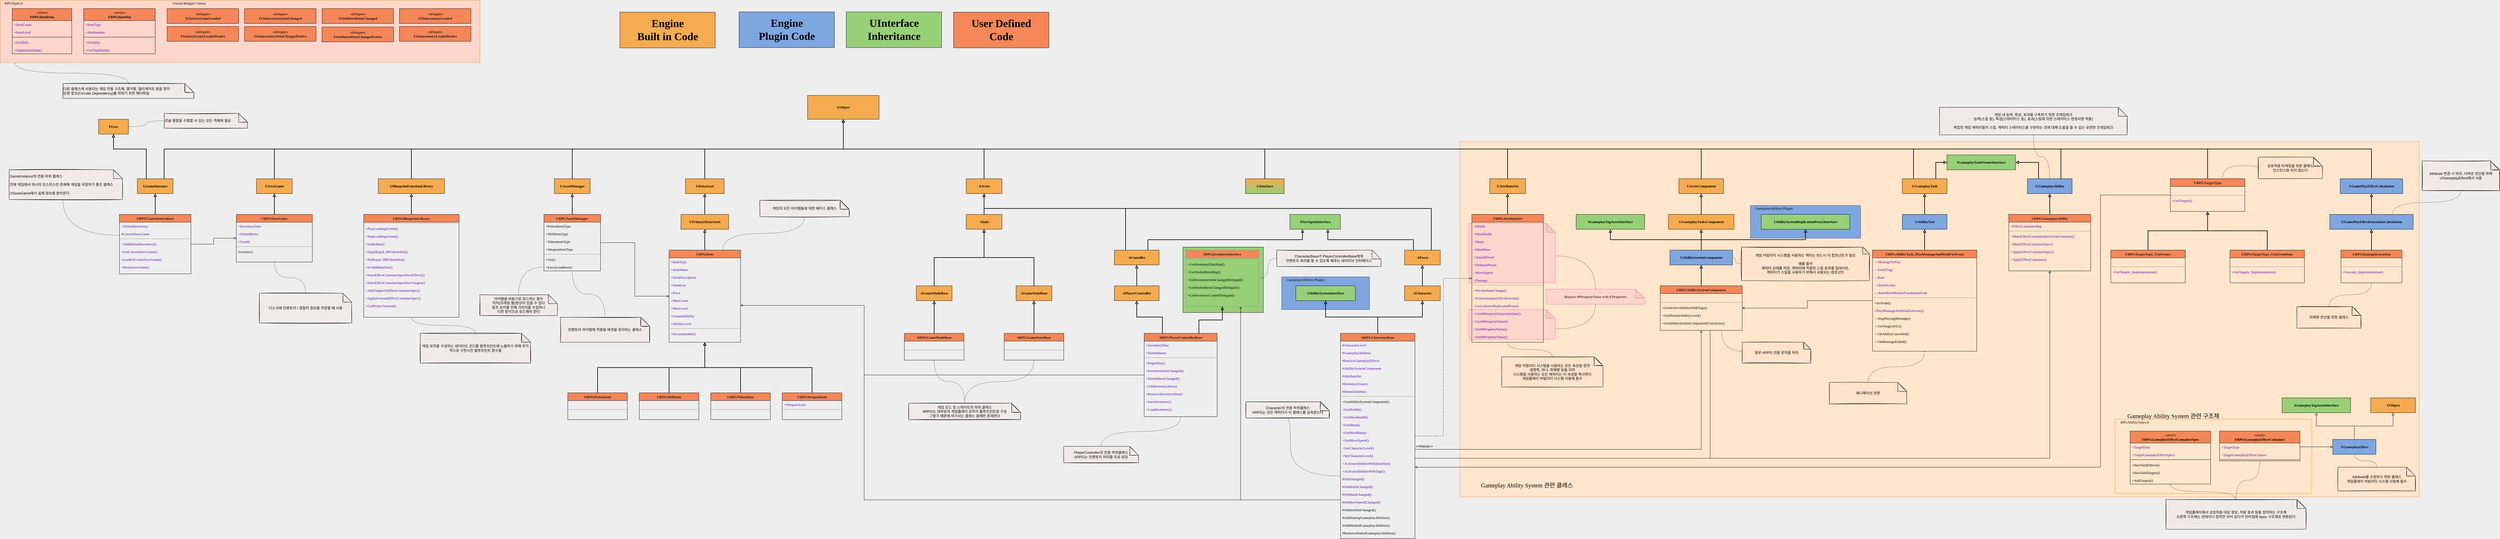 <mxfile version="14.5.3" type="github">
  <diagram id="C5RBs43oDa-KdzZeNtuy" name="Page-1">
    <mxGraphModel dx="1673" dy="908" grid="1" gridSize="10" guides="1" tooltips="1" connect="1" arrows="1" fold="1" page="1" pageScale="1" pageWidth="3000" pageHeight="6000" background="#EEEEEE" math="0" shadow="0">
      <root>
        <mxCell id="WIyWlLk6GJQsqaUBKTNV-0" />
        <mxCell id="WIyWlLk6GJQsqaUBKTNV-1" parent="WIyWlLk6GJQsqaUBKTNV-0" />
        <mxCell id="8bTrlrxU92rdFgRDy33D-5" value="" style="rounded=0;whiteSpace=wrap;html=1;align=left;fontFamily=Verdana;fillColor=#ffe6cc;strokeWidth=1;strokeColor=#F58758;" vertex="1" parent="WIyWlLk6GJQsqaUBKTNV-1">
          <mxGeometry x="4940" y="515" width="3220" height="1195" as="geometry" />
        </mxCell>
        <mxCell id="AAZlV12Gzx9VgUJV0CkU-73" value="" style="rounded=0;whiteSpace=wrap;html=1;align=left;strokeColor=#d79b00;fontFamily=Verdana;fillColor=#FFD6CC;" parent="WIyWlLk6GJQsqaUBKTNV-1" vertex="1">
          <mxGeometry x="40" y="40" width="1610" height="210" as="geometry" />
        </mxCell>
        <mxCell id="AAZlV12Gzx9VgUJV0CkU-28" value="«delegate»&lt;br&gt;&lt;span style=&quot;color: rgb(26 , 26 , 26) ; font-weight: 700&quot;&gt;FOnSaveGameLoaded&lt;/span&gt;" style="html=1;labelBackgroundColor=none;fontColor=#000000;fontFamily=Verdana;fillColor=#F58758;" parent="WIyWlLk6GJQsqaUBKTNV-1" vertex="1">
          <mxGeometry x="600" y="68" width="240" height="50" as="geometry" />
        </mxCell>
        <mxCell id="AAZlV12Gzx9VgUJV0CkU-40" value="&lt;span style=&quot;font-weight: 400&quot;&gt;«struct»&lt;/span&gt;&lt;br style=&quot;font-weight: 400&quot;&gt;&lt;b&gt;FRPGItemData&lt;/b&gt;" style="swimlane;align=center;verticalAlign=middle;childLayout=stackLayout;horizontal=1;horizontalStack=0;resizeParent=1;resizeParentMax=0;resizeLast=0;collapsible=1;marginBottom=0;html=1;fontFamily=Verdana;startSize=40;aspect=fixed;fillColor=#F58758;" parent="WIyWlLk6GJQsqaUBKTNV-1" vertex="1">
          <mxGeometry x="80" y="68" width="199.94" height="152" as="geometry" />
        </mxCell>
        <mxCell id="AAZlV12Gzx9VgUJV0CkU-41" value="+ItemCount" style="text;strokeColor=none;fillColor=none;align=left;verticalAlign=top;spacingLeft=4;spacingRight=4;overflow=hidden;rotatable=0;points=[[0,0.5],[1,0.5]];portConstraint=eastwest;fontFamily=Verdana;fontColor=#5A00B5;" parent="AAZlV12Gzx9VgUJV0CkU-40" vertex="1">
          <mxGeometry y="40" width="199.94" height="26" as="geometry" />
        </mxCell>
        <mxCell id="AAZlV12Gzx9VgUJV0CkU-47" value="+ItemLevel" style="text;strokeColor=none;fillColor=none;align=left;verticalAlign=top;spacingLeft=4;spacingRight=4;overflow=hidden;rotatable=0;points=[[0,0.5],[1,0.5]];portConstraint=eastwest;fontFamily=Verdana;fontColor=#5A00B5;" parent="AAZlV12Gzx9VgUJV0CkU-40" vertex="1">
          <mxGeometry y="66" width="199.94" height="26" as="geometry" />
        </mxCell>
        <mxCell id="AAZlV12Gzx9VgUJV0CkU-42" value="" style="line;strokeWidth=1;fillColor=none;align=left;verticalAlign=middle;spacingTop=-1;spacingLeft=3;spacingRight=3;rotatable=0;labelPosition=right;points=[];portConstraint=eastwest;" parent="AAZlV12Gzx9VgUJV0CkU-40" vertex="1">
          <mxGeometry y="92" width="199.94" height="8" as="geometry" />
        </mxCell>
        <mxCell id="AAZlV12Gzx9VgUJV0CkU-43" value="+IsValid()" style="text;strokeColor=none;fillColor=none;align=left;verticalAlign=top;spacingLeft=4;spacingRight=4;overflow=hidden;rotatable=0;points=[[0,0.5],[1,0.5]];portConstraint=eastwest;fontFamily=Verdana;fontColor=#5A00B5;" parent="AAZlV12Gzx9VgUJV0CkU-40" vertex="1">
          <mxGeometry y="100" width="199.94" height="26" as="geometry" />
        </mxCell>
        <mxCell id="AAZlV12Gzx9VgUJV0CkU-49" value="+UpdateItemData()" style="text;strokeColor=none;fillColor=none;align=left;verticalAlign=top;spacingLeft=4;spacingRight=4;overflow=hidden;rotatable=0;points=[[0,0.5],[1,0.5]];portConstraint=eastwest;fontFamily=Verdana;fontColor=#5A00B5;" parent="AAZlV12Gzx9VgUJV0CkU-40" vertex="1">
          <mxGeometry y="126" width="199.94" height="26" as="geometry" />
        </mxCell>
        <mxCell id="LvGwFXpLTnDkfGoCwhkf-7" value="" style="rounded=0;whiteSpace=wrap;html=1;align=left;fontFamily=Verdana;fillColor=#ffe6cc;strokeColor=#d79b00;" parent="WIyWlLk6GJQsqaUBKTNV-1" vertex="1">
          <mxGeometry x="7140" y="1448.75" width="660" height="250" as="geometry" />
        </mxCell>
        <mxCell id="AAZlV12Gzx9VgUJV0CkU-552" value="" style="html=1;fontFamily=Verdana;fontStyle=1;fillColor=#97D077;" parent="WIyWlLk6GJQsqaUBKTNV-1" vertex="1">
          <mxGeometry x="4010" y="870" width="270" height="220" as="geometry" />
        </mxCell>
        <mxCell id="AAZlV12Gzx9VgUJV0CkU-515" value="" style="shape=note;whiteSpace=wrap;html=1;backgroundOutline=1;darkOpacity=0.05;rounded=0;sketch=0;strokeColor=#FF6392;fontSize=12;fontColor=#5AA9E6;fillColor=#FFD6CC;" parent="WIyWlLk6GJQsqaUBKTNV-1" vertex="1">
          <mxGeometry x="4970" y="1080" width="290" height="100" as="geometry" />
        </mxCell>
        <mxCell id="AAZlV12Gzx9VgUJV0CkU-517" style="edgeStyle=orthogonalEdgeStyle;curved=1;rounded=0;sketch=0;orthogonalLoop=1;jettySize=auto;html=1;exitX=0.5;exitY=1;exitDx=0;exitDy=0;exitPerimeter=0;entryX=0;entryY=0;entryDx=290;entryDy=65;entryPerimeter=0;dashed=1;endArrow=none;endFill=0;strokeColor=#000000;fillColor=#FFE45E;fontColor=#5AA9E6;" parent="WIyWlLk6GJQsqaUBKTNV-1" source="AAZlV12Gzx9VgUJV0CkU-514" target="AAZlV12Gzx9VgUJV0CkU-515" edge="1">
          <mxGeometry relative="1" as="geometry" />
        </mxCell>
        <mxCell id="AAZlV12Gzx9VgUJV0CkU-514" value="&lt;font face=&quot;Verdana&quot; color=&quot;#000000&quot;&gt;Replace&amp;nbsp;&lt;/font&gt;&lt;span style=&quot;color: rgb(0 , 0 , 0) ; font-family: &amp;#34;verdana&amp;#34;&quot;&gt;##PropertyName with&amp;nbsp;&lt;/span&gt;&lt;font face=&quot;Verdana&quot; color=&quot;#000000&quot;&gt;8 Properties&lt;br&gt;&lt;/font&gt;" style="shape=note;whiteSpace=wrap;html=1;backgroundOutline=1;darkOpacity=0.05;rounded=0;sketch=0;strokeColor=#FF6392;fontSize=12;fontColor=#5AA9E6;fillColor=#FFD6CC;" parent="WIyWlLk6GJQsqaUBKTNV-1" vertex="1">
          <mxGeometry x="5230" y="1012" width="330" height="50" as="geometry" />
        </mxCell>
        <mxCell id="AAZlV12Gzx9VgUJV0CkU-50" value="&lt;span style=&quot;font-weight: 400&quot;&gt;«struct»&lt;/span&gt;&lt;br style=&quot;font-weight: 400&quot;&gt;&lt;b&gt;FRPGItemSlot&lt;/b&gt;" style="swimlane;align=center;verticalAlign=middle;childLayout=stackLayout;horizontal=1;horizontalStack=0;resizeParent=1;resizeParentMax=0;resizeLast=0;collapsible=1;marginBottom=0;html=1;fontFamily=Verdana;startSize=40;aspect=fixed;fillColor=#F58758;" parent="WIyWlLk6GJQsqaUBKTNV-1" vertex="1">
          <mxGeometry x="320" y="68" width="240" height="152" as="geometry" />
        </mxCell>
        <mxCell id="AAZlV12Gzx9VgUJV0CkU-51" value="+ItemType" style="text;strokeColor=none;fillColor=none;align=left;verticalAlign=top;spacingLeft=4;spacingRight=4;overflow=hidden;rotatable=0;points=[[0,0.5],[1,0.5]];portConstraint=eastwest;fontFamily=Verdana;fontColor=#5A00B5;" parent="AAZlV12Gzx9VgUJV0CkU-50" vertex="1">
          <mxGeometry y="40" width="240" height="26" as="geometry" />
        </mxCell>
        <mxCell id="AAZlV12Gzx9VgUJV0CkU-52" value="+SlotNumber" style="text;strokeColor=none;fillColor=none;align=left;verticalAlign=top;spacingLeft=4;spacingRight=4;overflow=hidden;rotatable=0;points=[[0,0.5],[1,0.5]];portConstraint=eastwest;fontFamily=Verdana;fontColor=#5A00B5;" parent="AAZlV12Gzx9VgUJV0CkU-50" vertex="1">
          <mxGeometry y="66" width="240" height="26" as="geometry" />
        </mxCell>
        <mxCell id="AAZlV12Gzx9VgUJV0CkU-53" value="" style="line;strokeWidth=1;fillColor=none;align=left;verticalAlign=middle;spacingTop=-1;spacingLeft=3;spacingRight=3;rotatable=0;labelPosition=right;points=[];portConstraint=eastwest;" parent="AAZlV12Gzx9VgUJV0CkU-50" vertex="1">
          <mxGeometry y="92" width="240" height="8" as="geometry" />
        </mxCell>
        <mxCell id="AAZlV12Gzx9VgUJV0CkU-56" value="+IsValid()" style="text;strokeColor=none;fillColor=none;align=left;verticalAlign=top;spacingLeft=4;spacingRight=4;overflow=hidden;rotatable=0;points=[[0,0.5],[1,0.5]];portConstraint=eastwest;fontFamily=Verdana;fontColor=#5A00B5;" parent="AAZlV12Gzx9VgUJV0CkU-50" vertex="1">
          <mxGeometry y="100" width="240" height="26" as="geometry" />
        </mxCell>
        <mxCell id="AAZlV12Gzx9VgUJV0CkU-55" value="+GetTypeHash()" style="text;strokeColor=none;fillColor=none;align=left;verticalAlign=top;spacingLeft=4;spacingRight=4;overflow=hidden;rotatable=0;points=[[0,0.5],[1,0.5]];portConstraint=eastwest;fontFamily=Verdana;fontColor=#5A00B5;" parent="AAZlV12Gzx9VgUJV0CkU-50" vertex="1">
          <mxGeometry y="126" width="240" height="26" as="geometry" />
        </mxCell>
        <mxCell id="AAZlV12Gzx9VgUJV0CkU-513" style="rounded=0;sketch=0;orthogonalLoop=1;jettySize=auto;html=1;exitX=0.997;exitY=0.548;exitDx=0;exitDy=0;exitPerimeter=0;strokeColor=#000000;fillColor=#FFE45E;fontColor=#5AA9E6;dashed=1;endArrow=none;endFill=0;entryX=0.5;entryY=0;entryDx=0;entryDy=0;entryPerimeter=0;edgeStyle=orthogonalEdgeStyle;curved=1;" parent="WIyWlLk6GJQsqaUBKTNV-1" source="AAZlV12Gzx9VgUJV0CkU-460" target="AAZlV12Gzx9VgUJV0CkU-514" edge="1">
          <mxGeometry relative="1" as="geometry">
            <mxPoint x="5370" y="1080" as="targetPoint" />
          </mxGeometry>
        </mxCell>
        <mxCell id="AAZlV12Gzx9VgUJV0CkU-460" value="" style="shape=note;whiteSpace=wrap;html=1;backgroundOutline=1;darkOpacity=0.05;rounded=0;sketch=0;strokeColor=#FF6392;fontSize=12;fontColor=#5AA9E6;fillColor=#FFD6CC;" parent="WIyWlLk6GJQsqaUBKTNV-1" vertex="1">
          <mxGeometry x="4970" y="790" width="290" height="200" as="geometry" />
        </mxCell>
        <mxCell id="AAZlV12Gzx9VgUJV0CkU-414" value="" style="rounded=0;whiteSpace=wrap;html=1;align=left;fontFamily=Verdana;fillColor=#7EA6E0;strokeColor=#374861;" parent="WIyWlLk6GJQsqaUBKTNV-1" vertex="1">
          <mxGeometry x="5915" y="730" width="370" height="110" as="geometry" />
        </mxCell>
        <mxCell id="AAZlV12Gzx9VgUJV0CkU-193" value="" style="rounded=0;whiteSpace=wrap;html=1;align=left;fontFamily=Verdana;fillColor=#7EA6E0;strokeColor=#374861;" parent="WIyWlLk6GJQsqaUBKTNV-1" vertex="1">
          <mxGeometry x="4341.5" y="970" width="295" height="110" as="geometry" />
        </mxCell>
        <mxCell id="AAZlV12Gzx9VgUJV0CkU-194" value="GameplayAbilities Plugin\" style="text;html=1;strokeColor=none;fillColor=none;align=center;verticalAlign=middle;whiteSpace=wrap;rounded=0;fontFamily=Verdana;" parent="WIyWlLk6GJQsqaUBKTNV-1" vertex="1">
          <mxGeometry x="4341.5" y="970" width="160" height="20" as="geometry" />
        </mxCell>
        <mxCell id="AAZlV12Gzx9VgUJV0CkU-75" value="RPGTypes.h" style="text;html=1;strokeColor=none;fillColor=none;align=center;verticalAlign=middle;whiteSpace=wrap;rounded=0;fontFamily=Verdana;" parent="WIyWlLk6GJQsqaUBKTNV-1" vertex="1">
          <mxGeometry x="40" y="40" width="90" height="20" as="geometry" />
        </mxCell>
        <mxCell id="EOf85t5afPnDfs828tdn-0" value="Unreal delegate classes" style="text;html=1;strokeColor=none;fillColor=none;align=center;verticalAlign=middle;whiteSpace=wrap;rounded=0;fontFamily=Verdana;" parent="WIyWlLk6GJQsqaUBKTNV-1" vertex="1">
          <mxGeometry x="600" y="40" width="150" height="20" as="geometry" />
        </mxCell>
        <mxCell id="EOf85t5afPnDfs828tdn-3" value="«delegate»&lt;br&gt;&lt;span style=&quot;color: rgb(26 , 26 , 26) ; font-weight: 700&quot;&gt;FOnSaveGameLoadedNative&lt;/span&gt;" style="html=1;labelBackgroundColor=none;fontColor=#000000;fontFamily=Verdana;fillColor=#F58758;" parent="WIyWlLk6GJQsqaUBKTNV-1" vertex="1">
          <mxGeometry x="600" y="128" width="240" height="50" as="geometry" />
        </mxCell>
        <mxCell id="EOf85t5afPnDfs828tdn-4" value="«delegate»&lt;br&gt;&lt;span style=&quot;color: rgb(26 , 26 , 26) ; font-weight: 700&quot;&gt;FOnInventoryItemChanged&lt;/span&gt;" style="html=1;labelBackgroundColor=none;fontColor=#000000;fontFamily=Verdana;fillColor=#F58758;" parent="WIyWlLk6GJQsqaUBKTNV-1" vertex="1">
          <mxGeometry x="860" y="68" width="240" height="50" as="geometry" />
        </mxCell>
        <mxCell id="EOf85t5afPnDfs828tdn-5" value="«delegate»&lt;br&gt;&lt;span style=&quot;color: rgb(26 , 26 , 26) ; font-weight: 700&quot;&gt;FOnInventoryItemChangedNative&lt;/span&gt;" style="html=1;labelBackgroundColor=none;fontColor=#000000;fontFamily=Verdana;fillColor=#F58758;" parent="WIyWlLk6GJQsqaUBKTNV-1" vertex="1">
          <mxGeometry x="860" y="128" width="240" height="50" as="geometry" />
        </mxCell>
        <mxCell id="EOf85t5afPnDfs828tdn-6" value="«delegate»&lt;br&gt;&lt;span style=&quot;color: rgb(26 , 26 , 26) ; font-weight: 700&quot;&gt;FOnSlottedItemChanged&lt;/span&gt;" style="html=1;labelBackgroundColor=none;fontColor=#000000;fontFamily=Verdana;fillColor=#F58758;" parent="WIyWlLk6GJQsqaUBKTNV-1" vertex="1">
          <mxGeometry x="1120" y="68" width="240" height="50" as="geometry" />
        </mxCell>
        <mxCell id="EOf85t5afPnDfs828tdn-7" value="«delegate»&lt;br&gt;&lt;span style=&quot;color: rgb(26 , 26 , 26) ; font-weight: 700&quot;&gt;FOnSlottedItemChangedNative&lt;/span&gt;" style="html=1;labelBackgroundColor=none;fontColor=#000000;fontFamily=Verdana;fillColor=#F58758;" parent="WIyWlLk6GJQsqaUBKTNV-1" vertex="1">
          <mxGeometry x="1120" y="129.75" width="240" height="50" as="geometry" />
        </mxCell>
        <mxCell id="EOf85t5afPnDfs828tdn-8" value="«delegate»&lt;br&gt;&lt;span style=&quot;color: rgb(26 , 26 , 26) ; font-weight: 700&quot;&gt;FOnInventoryLoaded&lt;/span&gt;" style="html=1;labelBackgroundColor=none;fontColor=#000000;fontFamily=Verdana;fillColor=#F58758;" parent="WIyWlLk6GJQsqaUBKTNV-1" vertex="1">
          <mxGeometry x="1380" y="68" width="240" height="50" as="geometry" />
        </mxCell>
        <mxCell id="EOf85t5afPnDfs828tdn-9" value="«delegate»&lt;br&gt;&lt;span style=&quot;color: rgb(26 , 26 , 26) ; font-weight: 700&quot;&gt;FOnInventoryLoadedNative&lt;/span&gt;" style="html=1;labelBackgroundColor=none;fontColor=#000000;fontFamily=Verdana;fillColor=#F58758;" parent="WIyWlLk6GJQsqaUBKTNV-1" vertex="1">
          <mxGeometry x="1380" y="128" width="240" height="50" as="geometry" />
        </mxCell>
        <mxCell id="52jS_4H1RukoPa2EfRk2-160" style="edgeStyle=orthogonalEdgeStyle;rounded=0;orthogonalLoop=1;jettySize=auto;html=1;exitX=0.5;exitY=0;exitDx=0;exitDy=0;entryX=0.5;entryY=1;entryDx=0;entryDy=0;fontFamily=Verdana;endArrow=block;endFill=0;startSize=6;strokeWidth=2;sourcePerimeterSpacing=0;jumpSize=6;" parent="WIyWlLk6GJQsqaUBKTNV-1" source="52jS_4H1RukoPa2EfRk2-100" target="52jS_4H1RukoPa2EfRk2-157" edge="1">
          <mxGeometry relative="1" as="geometry" />
        </mxCell>
        <mxCell id="52jS_4H1RukoPa2EfRk2-100" value="URPGGameInstaceBase" style="swimlane;fontStyle=1;align=center;verticalAlign=top;childLayout=stackLayout;horizontal=1;startSize=26;horizontalStack=0;resizeParent=1;resizeLast=0;collapsible=1;marginBottom=0;shadow=0;strokeWidth=1;fontColor=#1A1A1A;fontFamily=Verdana;fillColor=#F58758;" parent="WIyWlLk6GJQsqaUBKTNV-1" vertex="1">
          <mxGeometry x="440" y="760" width="240" height="200" as="geometry">
            <mxRectangle x="550" y="140" width="160" height="26" as="alternateBounds" />
          </mxGeometry>
        </mxCell>
        <mxCell id="52jS_4H1RukoPa2EfRk2-101" value="+DefaultInventory" style="text;align=left;verticalAlign=top;spacingLeft=4;spacingRight=4;overflow=hidden;rotatable=0;points=[[0,0.5],[1,0.5]];portConstraint=eastwest;fontFamily=Verdana;fontColor=#5A00B5;" parent="52jS_4H1RukoPa2EfRk2-100" vertex="1">
          <mxGeometry y="26" width="240" height="26" as="geometry" />
        </mxCell>
        <mxCell id="52jS_4H1RukoPa2EfRk2-117" value="#CurrentSaveGame" style="text;align=left;verticalAlign=top;spacingLeft=4;spacingRight=4;overflow=hidden;rotatable=0;points=[[0,0.5],[1,0.5]];portConstraint=eastwest;shadow=0;html=0;fontFamily=Verdana;fontColor=#5A00B5;" parent="52jS_4H1RukoPa2EfRk2-100" vertex="1">
          <mxGeometry y="52" width="240" height="26" as="geometry" />
        </mxCell>
        <mxCell id="52jS_4H1RukoPa2EfRk2-106" value="" style="line;html=1;strokeWidth=1;align=left;verticalAlign=middle;spacingTop=-1;spacingLeft=3;spacingRight=3;rotatable=0;labelPosition=right;points=[];portConstraint=eastwest;fillColor=#F5AB50;strokeColor=#909090;fontColor=#1A1A1A;labelBackgroundColor=#EEEEEE;fontFamily=Verdana;" parent="52jS_4H1RukoPa2EfRk2-100" vertex="1">
          <mxGeometry y="78" width="240" height="8" as="geometry" />
        </mxCell>
        <mxCell id="52jS_4H1RukoPa2EfRk2-107" value="+AddDefaultInventory()" style="text;align=left;verticalAlign=top;spacingLeft=4;spacingRight=4;overflow=hidden;rotatable=0;points=[[0,0.5],[1,0.5]];portConstraint=eastwest;fontFamily=Verdana;fontColor=#5A00B5;" parent="52jS_4H1RukoPa2EfRk2-100" vertex="1">
          <mxGeometry y="86" width="240" height="26" as="geometry" />
        </mxCell>
        <mxCell id="52jS_4H1RukoPa2EfRk2-110" value="+GetCurrentSaveGame()" style="text;align=left;verticalAlign=top;spacingLeft=4;spacingRight=4;overflow=hidden;rotatable=0;points=[[0,0.5],[1,0.5]];portConstraint=eastwest;fontFamily=Verdana;fontColor=#5A00B5;" parent="52jS_4H1RukoPa2EfRk2-100" vertex="1">
          <mxGeometry y="112" width="240" height="26" as="geometry" />
        </mxCell>
        <mxCell id="52jS_4H1RukoPa2EfRk2-112" value="+LoadOrCreateSaveGame()" style="text;align=left;verticalAlign=top;spacingLeft=4;spacingRight=4;overflow=hidden;rotatable=0;points=[[0,0.5],[1,0.5]];portConstraint=eastwest;fontFamily=Verdana;fontColor=#5A00B5;" parent="52jS_4H1RukoPa2EfRk2-100" vertex="1">
          <mxGeometry y="138" width="240" height="26" as="geometry" />
        </mxCell>
        <mxCell id="52jS_4H1RukoPa2EfRk2-116" value="+ResetSaveGame()" style="text;align=left;verticalAlign=top;spacingLeft=4;spacingRight=4;overflow=hidden;rotatable=0;points=[[0,0.5],[1,0.5]];portConstraint=eastwest;fontFamily=Verdana;fontColor=#5A00B5;" parent="52jS_4H1RukoPa2EfRk2-100" vertex="1">
          <mxGeometry y="164" width="240" height="26" as="geometry" />
        </mxCell>
        <mxCell id="52jS_4H1RukoPa2EfRk2-167" style="edgeStyle=orthogonalEdgeStyle;rounded=0;jumpSize=6;orthogonalLoop=1;jettySize=auto;html=1;exitX=0.5;exitY=0;exitDx=0;exitDy=0;entryX=0.5;entryY=1;entryDx=0;entryDy=0;startSize=6;sourcePerimeterSpacing=0;endArrow=block;endFill=0;strokeColor=#000000;strokeWidth=2;fontFamily=Verdana;" parent="WIyWlLk6GJQsqaUBKTNV-1" source="52jS_4H1RukoPa2EfRk2-122" target="52jS_4H1RukoPa2EfRk2-164" edge="1">
          <mxGeometry relative="1" as="geometry" />
        </mxCell>
        <mxCell id="52jS_4H1RukoPa2EfRk2-122" value="ARPGGameModeBase" style="swimlane;fontStyle=1;align=center;verticalAlign=top;childLayout=stackLayout;horizontal=1;startSize=26;horizontalStack=0;resizeParent=1;resizeLast=0;collapsible=1;marginBottom=0;shadow=0;strokeWidth=1;fontColor=#1A1A1A;fontFamily=Verdana;fillColor=#F58758;" parent="WIyWlLk6GJQsqaUBKTNV-1" vertex="1">
          <mxGeometry x="3075" y="1160" width="200" height="90" as="geometry">
            <mxRectangle x="550" y="140" width="160" height="26" as="alternateBounds" />
          </mxGeometry>
        </mxCell>
        <mxCell id="52jS_4H1RukoPa2EfRk2-123" value=" " style="text;align=left;verticalAlign=top;spacingLeft=4;spacingRight=4;overflow=hidden;rotatable=0;points=[[0,0.5],[1,0.5]];portConstraint=eastwest;fontColor=#1A1A1A;fontFamily=Verdana;" parent="52jS_4H1RukoPa2EfRk2-122" vertex="1">
          <mxGeometry y="26" width="200" height="26" as="geometry" />
        </mxCell>
        <mxCell id="52jS_4H1RukoPa2EfRk2-133" value="" style="line;html=1;strokeWidth=1;align=left;verticalAlign=middle;spacingTop=-1;spacingLeft=3;spacingRight=3;rotatable=0;labelPosition=right;points=[];portConstraint=eastwest;fillColor=#F5AB50;strokeColor=#909090;fontColor=#1A1A1A;labelBackgroundColor=#EEEEEE;fontFamily=Verdana;" parent="52jS_4H1RukoPa2EfRk2-122" vertex="1">
          <mxGeometry y="52" width="200" height="8" as="geometry" />
        </mxCell>
        <mxCell id="52jS_4H1RukoPa2EfRk2-134" value=" " style="text;align=left;verticalAlign=top;spacingLeft=4;spacingRight=4;overflow=hidden;rotatable=0;points=[[0,0.5],[1,0.5]];portConstraint=eastwest;fontColor=#1A1A1A;fontFamily=Verdana;" parent="52jS_4H1RukoPa2EfRk2-122" vertex="1">
          <mxGeometry y="60" width="200" height="26" as="geometry" />
        </mxCell>
        <mxCell id="52jS_4H1RukoPa2EfRk2-172" style="edgeStyle=orthogonalEdgeStyle;rounded=0;jumpSize=6;orthogonalLoop=1;jettySize=auto;html=1;exitX=0.5;exitY=0;exitDx=0;exitDy=0;entryX=0.5;entryY=1;entryDx=0;entryDy=0;startSize=6;sourcePerimeterSpacing=0;endArrow=block;endFill=0;strokeColor=#000000;strokeWidth=2;fontFamily=Verdana;" parent="WIyWlLk6GJQsqaUBKTNV-1" source="52jS_4H1RukoPa2EfRk2-144" target="52jS_4H1RukoPa2EfRk2-171" edge="1">
          <mxGeometry relative="1" as="geometry" />
        </mxCell>
        <mxCell id="52jS_4H1RukoPa2EfRk2-144" value="ARPGGameStateBase" style="swimlane;fontStyle=1;align=center;verticalAlign=top;childLayout=stackLayout;horizontal=1;startSize=26;horizontalStack=0;resizeParent=1;resizeLast=0;collapsible=1;marginBottom=0;shadow=0;strokeWidth=1;fontColor=#1A1A1A;fontFamily=Verdana;fillColor=#F58758;" parent="WIyWlLk6GJQsqaUBKTNV-1" vertex="1">
          <mxGeometry x="3410" y="1160" width="200" height="90" as="geometry">
            <mxRectangle x="550" y="140" width="160" height="26" as="alternateBounds" />
          </mxGeometry>
        </mxCell>
        <mxCell id="52jS_4H1RukoPa2EfRk2-145" value=" " style="text;align=left;verticalAlign=top;spacingLeft=4;spacingRight=4;overflow=hidden;rotatable=0;points=[[0,0.5],[1,0.5]];portConstraint=eastwest;fontColor=#1A1A1A;fontFamily=Verdana;" parent="52jS_4H1RukoPa2EfRk2-144" vertex="1">
          <mxGeometry y="26" width="200" height="26" as="geometry" />
        </mxCell>
        <mxCell id="52jS_4H1RukoPa2EfRk2-146" value="" style="line;html=1;strokeWidth=1;align=left;verticalAlign=middle;spacingTop=-1;spacingLeft=3;spacingRight=3;rotatable=0;labelPosition=right;points=[];portConstraint=eastwest;fillColor=#F5AB50;strokeColor=#909090;fontColor=#1A1A1A;labelBackgroundColor=#EEEEEE;fontFamily=Verdana;" parent="52jS_4H1RukoPa2EfRk2-144" vertex="1">
          <mxGeometry y="52" width="200" height="8" as="geometry" />
        </mxCell>
        <mxCell id="52jS_4H1RukoPa2EfRk2-147" value=" " style="text;align=left;verticalAlign=top;spacingLeft=4;spacingRight=4;overflow=hidden;rotatable=0;points=[[0,0.5],[1,0.5]];portConstraint=eastwest;fontColor=#1A1A1A;fontFamily=Verdana;" parent="52jS_4H1RukoPa2EfRk2-144" vertex="1">
          <mxGeometry y="60" width="200" height="26" as="geometry" />
        </mxCell>
        <mxCell id="52jS_4H1RukoPa2EfRk2-175" style="edgeStyle=orthogonalEdgeStyle;rounded=0;jumpSize=6;orthogonalLoop=1;jettySize=auto;html=1;exitX=0.5;exitY=0;exitDx=0;exitDy=0;entryX=0.5;entryY=1;entryDx=0;entryDy=0;startSize=6;sourcePerimeterSpacing=0;endArrow=block;endFill=0;strokeColor=#000000;strokeWidth=2;fontFamily=Verdana;" parent="WIyWlLk6GJQsqaUBKTNV-1" source="52jS_4H1RukoPa2EfRk2-148" target="52jS_4H1RukoPa2EfRk2-174" edge="1">
          <mxGeometry relative="1" as="geometry" />
        </mxCell>
        <mxCell id="52jS_4H1RukoPa2EfRk2-148" value="URPGSaveGame" style="swimlane;fontStyle=1;align=center;verticalAlign=top;childLayout=stackLayout;horizontal=1;startSize=26;horizontalStack=0;resizeParent=1;resizeLast=0;collapsible=1;marginBottom=0;shadow=0;strokeWidth=1;fontColor=#1A1A1A;fontFamily=Verdana;fillColor=#F58758;" parent="WIyWlLk6GJQsqaUBKTNV-1" vertex="1">
          <mxGeometry x="832.5" y="760" width="255" height="160" as="geometry">
            <mxRectangle x="550" y="140" width="160" height="26" as="alternateBounds" />
          </mxGeometry>
        </mxCell>
        <mxCell id="52jS_4H1RukoPa2EfRk2-149" value="+InventoryData" style="text;align=left;verticalAlign=top;spacingLeft=4;spacingRight=4;overflow=hidden;rotatable=0;points=[[0,0.5],[1,0.5]];portConstraint=eastwest;fontFamily=Verdana;fontColor=#5A00B5;" parent="52jS_4H1RukoPa2EfRk2-148" vertex="1">
          <mxGeometry y="26" width="255" height="26" as="geometry" />
        </mxCell>
        <mxCell id="52jS_4H1RukoPa2EfRk2-152" value="+SlottedItems" style="text;align=left;verticalAlign=top;spacingLeft=4;spacingRight=4;overflow=hidden;rotatable=0;points=[[0,0.5],[1,0.5]];portConstraint=eastwest;fontFamily=Verdana;fontColor=#5A00B5;" parent="52jS_4H1RukoPa2EfRk2-148" vertex="1">
          <mxGeometry y="52" width="255" height="26" as="geometry" />
        </mxCell>
        <mxCell id="52jS_4H1RukoPa2EfRk2-153" value="+UserId" style="text;align=left;verticalAlign=top;spacingLeft=4;spacingRight=4;overflow=hidden;rotatable=0;points=[[0,0.5],[1,0.5]];portConstraint=eastwest;fontFamily=Verdana;fontColor=#5A00B5;" parent="52jS_4H1RukoPa2EfRk2-148" vertex="1">
          <mxGeometry y="78" width="255" height="26" as="geometry" />
        </mxCell>
        <mxCell id="52jS_4H1RukoPa2EfRk2-150" value="" style="line;html=1;strokeWidth=1;align=left;verticalAlign=middle;spacingTop=-1;spacingLeft=3;spacingRight=3;rotatable=0;labelPosition=right;points=[];portConstraint=eastwest;fillColor=#F5AB50;strokeColor=#909090;fontColor=#1A1A1A;labelBackgroundColor=#EEEEEE;fontFamily=Verdana;" parent="52jS_4H1RukoPa2EfRk2-148" vertex="1">
          <mxGeometry y="104" width="255" height="8" as="geometry" />
        </mxCell>
        <mxCell id="AAZlV12Gzx9VgUJV0CkU-105" value="Serialize()" style="text;align=left;verticalAlign=top;spacingLeft=4;spacingRight=4;overflow=hidden;rotatable=0;points=[[0,0.5],[1,0.5]];portConstraint=eastwest;fontColor=#1A1A1A;fontFamily=Verdana;" parent="52jS_4H1RukoPa2EfRk2-148" vertex="1">
          <mxGeometry y="112" width="255" height="26" as="geometry" />
        </mxCell>
        <mxCell id="52jS_4H1RukoPa2EfRk2-161" style="edgeStyle=orthogonalEdgeStyle;rounded=0;jumpSize=6;orthogonalLoop=1;jettySize=auto;html=1;exitX=0.25;exitY=0;exitDx=0;exitDy=0;entryX=0.5;entryY=1;entryDx=0;entryDy=0;startSize=6;sourcePerimeterSpacing=0;endArrow=block;endFill=0;strokeColor=#000000;strokeWidth=2;fontFamily=Verdana;" parent="WIyWlLk6GJQsqaUBKTNV-1" source="52jS_4H1RukoPa2EfRk2-157" target="52jS_4H1RukoPa2EfRk2-159" edge="1">
          <mxGeometry relative="1" as="geometry">
            <Array as="points">
              <mxPoint x="530" y="540" />
              <mxPoint x="420" y="540" />
            </Array>
          </mxGeometry>
        </mxCell>
        <mxCell id="52jS_4H1RukoPa2EfRk2-162" style="edgeStyle=orthogonalEdgeStyle;rounded=0;jumpSize=6;orthogonalLoop=1;jettySize=auto;html=1;exitX=0.75;exitY=0;exitDx=0;exitDy=0;entryX=0.5;entryY=1;entryDx=0;entryDy=0;startSize=6;sourcePerimeterSpacing=0;endArrow=block;endFill=0;strokeColor=#000000;strokeWidth=2;fontFamily=Verdana;" parent="WIyWlLk6GJQsqaUBKTNV-1" source="52jS_4H1RukoPa2EfRk2-157" target="52jS_4H1RukoPa2EfRk2-158" edge="1">
          <mxGeometry relative="1" as="geometry" />
        </mxCell>
        <mxCell id="52jS_4H1RukoPa2EfRk2-157" value="UGameInstance" style="html=1;fontFamily=Verdana;fillColor=#F5AB50;fontStyle=1" parent="WIyWlLk6GJQsqaUBKTNV-1" vertex="1">
          <mxGeometry x="500" y="640" width="120" height="50" as="geometry" />
        </mxCell>
        <mxCell id="52jS_4H1RukoPa2EfRk2-158" value="UObject" style="html=1;fontFamily=Verdana;fillColor=#F5AB50;fontStyle=1" parent="WIyWlLk6GJQsqaUBKTNV-1" vertex="1">
          <mxGeometry x="2750" y="360" width="240" height="80" as="geometry" />
        </mxCell>
        <mxCell id="52jS_4H1RukoPa2EfRk2-179" style="edgeStyle=orthogonalEdgeStyle;rounded=0;jumpSize=6;orthogonalLoop=1;jettySize=auto;html=1;startSize=6;sourcePerimeterSpacing=0;endArrow=none;endFill=0;strokeColor=#000000;strokeWidth=1;fontFamily=Verdana;dashed=1;curved=1;" parent="WIyWlLk6GJQsqaUBKTNV-1" source="52jS_4H1RukoPa2EfRk2-159" target="EOf85t5afPnDfs828tdn-1" edge="1">
          <mxGeometry relative="1" as="geometry">
            <mxPoint x="580" y="460" as="targetPoint" />
          </mxGeometry>
        </mxCell>
        <mxCell id="52jS_4H1RukoPa2EfRk2-159" value="FExec" style="html=1;fontFamily=Verdana;fillColor=#F5AB50;fontStyle=1" parent="WIyWlLk6GJQsqaUBKTNV-1" vertex="1">
          <mxGeometry x="370" y="440" width="100" height="50" as="geometry" />
        </mxCell>
        <mxCell id="52jS_4H1RukoPa2EfRk2-168" style="edgeStyle=orthogonalEdgeStyle;rounded=0;jumpSize=6;orthogonalLoop=1;jettySize=auto;html=1;exitX=0.5;exitY=0;exitDx=0;exitDy=0;entryX=0.5;entryY=1;entryDx=0;entryDy=0;startSize=6;sourcePerimeterSpacing=0;endArrow=block;endFill=0;strokeColor=#000000;strokeWidth=2;fontFamily=Verdana;" parent="WIyWlLk6GJQsqaUBKTNV-1" source="52jS_4H1RukoPa2EfRk2-164" target="52jS_4H1RukoPa2EfRk2-165" edge="1">
          <mxGeometry relative="1" as="geometry" />
        </mxCell>
        <mxCell id="52jS_4H1RukoPa2EfRk2-164" value="AGameModeBase" style="html=1;fontFamily=Verdana;fillColor=#F5AB50;fontStyle=1" parent="WIyWlLk6GJQsqaUBKTNV-1" vertex="1">
          <mxGeometry x="3115" y="1000" width="120" height="50" as="geometry" />
        </mxCell>
        <mxCell id="52jS_4H1RukoPa2EfRk2-169" style="edgeStyle=orthogonalEdgeStyle;rounded=0;jumpSize=6;orthogonalLoop=1;jettySize=auto;html=1;exitX=0.5;exitY=0;exitDx=0;exitDy=0;startSize=6;sourcePerimeterSpacing=0;endArrow=block;endFill=0;strokeColor=#000000;strokeWidth=2;fontFamily=Verdana;entryX=0.5;entryY=1;entryDx=0;entryDy=0;" parent="WIyWlLk6GJQsqaUBKTNV-1" source="52jS_4H1RukoPa2EfRk2-165" target="52jS_4H1RukoPa2EfRk2-166" edge="1">
          <mxGeometry relative="1" as="geometry">
            <Array as="points" />
          </mxGeometry>
        </mxCell>
        <mxCell id="52jS_4H1RukoPa2EfRk2-165" value="AInfo" style="html=1;fontFamily=Verdana;fillColor=#F5AB50;fontStyle=1" parent="WIyWlLk6GJQsqaUBKTNV-1" vertex="1">
          <mxGeometry x="3282.5" y="760" width="120" height="50" as="geometry" />
        </mxCell>
        <mxCell id="52jS_4H1RukoPa2EfRk2-214" style="edgeStyle=orthogonalEdgeStyle;rounded=0;jumpSize=6;orthogonalLoop=1;jettySize=auto;html=1;exitX=0.5;exitY=0;exitDx=0;exitDy=0;entryX=0.5;entryY=1;entryDx=0;entryDy=0;startSize=6;sourcePerimeterSpacing=0;endArrow=block;endFill=0;strokeColor=#000000;strokeWidth=2;fontFamily=Verdana;" parent="WIyWlLk6GJQsqaUBKTNV-1" source="52jS_4H1RukoPa2EfRk2-166" target="52jS_4H1RukoPa2EfRk2-158" edge="1">
          <mxGeometry relative="1" as="geometry" />
        </mxCell>
        <mxCell id="52jS_4H1RukoPa2EfRk2-166" value="AActor" style="html=1;fontFamily=Verdana;fillColor=#F5AB50;fontStyle=1" parent="WIyWlLk6GJQsqaUBKTNV-1" vertex="1">
          <mxGeometry x="3282.5" y="640" width="120" height="50" as="geometry" />
        </mxCell>
        <mxCell id="52jS_4H1RukoPa2EfRk2-173" style="edgeStyle=orthogonalEdgeStyle;rounded=0;jumpSize=6;orthogonalLoop=1;jettySize=auto;html=1;exitX=0.5;exitY=0;exitDx=0;exitDy=0;entryX=0.5;entryY=1;entryDx=0;entryDy=0;startSize=6;sourcePerimeterSpacing=0;endArrow=block;endFill=0;strokeColor=#000000;strokeWidth=2;fontFamily=Verdana;" parent="WIyWlLk6GJQsqaUBKTNV-1" source="52jS_4H1RukoPa2EfRk2-171" target="52jS_4H1RukoPa2EfRk2-165" edge="1">
          <mxGeometry relative="1" as="geometry" />
        </mxCell>
        <mxCell id="52jS_4H1RukoPa2EfRk2-171" value="AGameStateBase" style="html=1;fontFamily=Verdana;fillColor=#F5AB50;fontStyle=1" parent="WIyWlLk6GJQsqaUBKTNV-1" vertex="1">
          <mxGeometry x="3450" y="1000" width="120" height="50" as="geometry" />
        </mxCell>
        <mxCell id="52jS_4H1RukoPa2EfRk2-176" style="edgeStyle=orthogonalEdgeStyle;rounded=0;jumpSize=6;orthogonalLoop=1;jettySize=auto;html=1;exitX=0.5;exitY=0;exitDx=0;exitDy=0;startSize=6;sourcePerimeterSpacing=0;endArrow=block;endFill=0;strokeColor=#000000;strokeWidth=2;fontFamily=Verdana;" parent="WIyWlLk6GJQsqaUBKTNV-1" source="52jS_4H1RukoPa2EfRk2-174" target="52jS_4H1RukoPa2EfRk2-158" edge="1">
          <mxGeometry relative="1" as="geometry" />
        </mxCell>
        <mxCell id="52jS_4H1RukoPa2EfRk2-174" value="USaveGame" style="html=1;fontFamily=Verdana;fillColor=#F5AB50;fontStyle=1" parent="WIyWlLk6GJQsqaUBKTNV-1" vertex="1">
          <mxGeometry x="900" y="640" width="120" height="50" as="geometry" />
        </mxCell>
        <mxCell id="52jS_4H1RukoPa2EfRk2-191" style="edgeStyle=orthogonalEdgeStyle;rounded=0;jumpSize=6;orthogonalLoop=1;jettySize=auto;html=1;exitX=0.5;exitY=0;exitDx=0;exitDy=0;entryX=0.5;entryY=1;entryDx=0;entryDy=0;startSize=6;sourcePerimeterSpacing=0;endArrow=block;endFill=0;strokeColor=#000000;strokeWidth=2;fontFamily=Verdana;" parent="WIyWlLk6GJQsqaUBKTNV-1" source="52jS_4H1RukoPa2EfRk2-180" target="52jS_4H1RukoPa2EfRk2-188" edge="1">
          <mxGeometry relative="1" as="geometry" />
        </mxCell>
        <mxCell id="AAZlV12Gzx9VgUJV0CkU-154" style="edgeStyle=orthogonalEdgeStyle;rounded=0;sketch=0;orthogonalLoop=1;jettySize=auto;html=1;fillColor=#F2CC8F;fontColor=#393C56;endArrow=open;endFill=0;" parent="WIyWlLk6GJQsqaUBKTNV-1" source="52jS_4H1RukoPa2EfRk2-180" target="AAZlV12Gzx9VgUJV0CkU-129" edge="1">
          <mxGeometry relative="1" as="geometry" />
        </mxCell>
        <mxCell id="52jS_4H1RukoPa2EfRk2-180" value="URPGAssetManager" style="swimlane;fontStyle=1;align=center;verticalAlign=top;childLayout=stackLayout;horizontal=1;startSize=26;horizontalStack=0;resizeParent=1;resizeLast=0;collapsible=1;marginBottom=0;shadow=0;strokeWidth=1;fontColor=#1A1A1A;fontFamily=Verdana;fillColor=#F58758;" parent="WIyWlLk6GJQsqaUBKTNV-1" vertex="1">
          <mxGeometry x="1865" y="760" width="190" height="190" as="geometry">
            <mxRectangle x="550" y="140" width="160" height="26" as="alternateBounds" />
          </mxGeometry>
        </mxCell>
        <mxCell id="52jS_4H1RukoPa2EfRk2-181" value="+PotionItemType" style="text;align=left;verticalAlign=top;spacingLeft=4;spacingRight=4;overflow=hidden;rotatable=0;points=[[0,0.5],[1,0.5]];portConstraint=eastwest;fontFamily=Verdana;" parent="52jS_4H1RukoPa2EfRk2-180" vertex="1">
          <mxGeometry y="26" width="190" height="26" as="geometry" />
        </mxCell>
        <mxCell id="52jS_4H1RukoPa2EfRk2-182" value="+SkillItemType" style="text;align=left;verticalAlign=top;spacingLeft=4;spacingRight=4;overflow=hidden;rotatable=0;points=[[0,0.5],[1,0.5]];portConstraint=eastwest;fontFamily=Verdana;" parent="52jS_4H1RukoPa2EfRk2-180" vertex="1">
          <mxGeometry y="52" width="190" height="26" as="geometry" />
        </mxCell>
        <mxCell id="52jS_4H1RukoPa2EfRk2-183" value="+TokenItemType" style="text;align=left;verticalAlign=top;spacingLeft=4;spacingRight=4;overflow=hidden;rotatable=0;points=[[0,0.5],[1,0.5]];portConstraint=eastwest;fontFamily=Verdana;" parent="52jS_4H1RukoPa2EfRk2-180" vertex="1">
          <mxGeometry y="78" width="190" height="26" as="geometry" />
        </mxCell>
        <mxCell id="52jS_4H1RukoPa2EfRk2-184" value="+WeaponItemType" style="text;align=left;verticalAlign=top;spacingLeft=4;spacingRight=4;overflow=hidden;rotatable=0;points=[[0,0.5],[1,0.5]];portConstraint=eastwest;fontFamily=Verdana;" parent="52jS_4H1RukoPa2EfRk2-180" vertex="1">
          <mxGeometry y="104" width="190" height="26" as="geometry" />
        </mxCell>
        <mxCell id="52jS_4H1RukoPa2EfRk2-186" value="" style="line;html=1;strokeWidth=1;align=left;verticalAlign=middle;spacingTop=-1;spacingLeft=3;spacingRight=3;rotatable=0;labelPosition=right;points=[];portConstraint=eastwest;fillColor=#F5AB50;strokeColor=#909090;labelBackgroundColor=#EEEEEE;fontFamily=Verdana;" parent="52jS_4H1RukoPa2EfRk2-180" vertex="1">
          <mxGeometry y="130" width="190" height="8" as="geometry" />
        </mxCell>
        <mxCell id="52jS_4H1RukoPa2EfRk2-187" value="+Get()" style="text;align=left;verticalAlign=top;spacingLeft=4;spacingRight=4;overflow=hidden;rotatable=0;points=[[0,0.5],[1,0.5]];portConstraint=eastwest;fontFamily=Verdana;" parent="52jS_4H1RukoPa2EfRk2-180" vertex="1">
          <mxGeometry y="138" width="190" height="26" as="geometry" />
        </mxCell>
        <mxCell id="52jS_4H1RukoPa2EfRk2-192" value="+ForceLoadItem()" style="text;align=left;verticalAlign=top;spacingLeft=4;spacingRight=4;overflow=hidden;rotatable=0;points=[[0,0.5],[1,0.5]];portConstraint=eastwest;fontFamily=Verdana;" parent="52jS_4H1RukoPa2EfRk2-180" vertex="1">
          <mxGeometry y="164" width="190" height="26" as="geometry" />
        </mxCell>
        <mxCell id="52jS_4H1RukoPa2EfRk2-189" style="edgeStyle=orthogonalEdgeStyle;rounded=0;jumpSize=6;orthogonalLoop=1;jettySize=auto;html=1;exitX=0.5;exitY=0;exitDx=0;exitDy=0;startSize=6;sourcePerimeterSpacing=0;endArrow=block;endFill=0;strokeColor=#000000;strokeWidth=2;fontFamily=Verdana;entryX=0.5;entryY=1;entryDx=0;entryDy=0;" parent="WIyWlLk6GJQsqaUBKTNV-1" source="52jS_4H1RukoPa2EfRk2-188" target="52jS_4H1RukoPa2EfRk2-158" edge="1">
          <mxGeometry relative="1" as="geometry">
            <mxPoint x="1440" y="530" as="targetPoint" />
          </mxGeometry>
        </mxCell>
        <mxCell id="52jS_4H1RukoPa2EfRk2-188" value="UAssetManager" style="html=1;fontFamily=Verdana;fillColor=#F5AB50;fontStyle=1" parent="WIyWlLk6GJQsqaUBKTNV-1" vertex="1">
          <mxGeometry x="1900" y="640" width="120" height="50" as="geometry" />
        </mxCell>
        <mxCell id="AAZlV12Gzx9VgUJV0CkU-0" style="edgeStyle=orthogonalEdgeStyle;rounded=0;orthogonalLoop=1;jettySize=auto;html=1;exitX=0.5;exitY=0;exitDx=0;exitDy=0;endArrow=block;endFill=0;strokeWidth=2;fontFamily=Verdana;" parent="WIyWlLk6GJQsqaUBKTNV-1" source="52jS_4H1RukoPa2EfRk2-193" target="52jS_4H1RukoPa2EfRk2-158" edge="1">
          <mxGeometry relative="1" as="geometry" />
        </mxCell>
        <mxCell id="52jS_4H1RukoPa2EfRk2-193" value="UBlueprintFunctionLibrary" style="html=1;fontFamily=Verdana;fillColor=#F5AB50;fontStyle=1" parent="WIyWlLk6GJQsqaUBKTNV-1" vertex="1">
          <mxGeometry x="1308.75" y="640" width="222.5" height="50" as="geometry" />
        </mxCell>
        <mxCell id="AAZlV12Gzx9VgUJV0CkU-1" style="edgeStyle=orthogonalEdgeStyle;rounded=0;orthogonalLoop=1;jettySize=auto;html=1;exitX=0.5;exitY=0;exitDx=0;exitDy=0;entryX=0.5;entryY=1;entryDx=0;entryDy=0;endArrow=block;endFill=0;strokeWidth=2;fontFamily=Verdana;" parent="WIyWlLk6GJQsqaUBKTNV-1" source="52jS_4H1RukoPa2EfRk2-194" target="52jS_4H1RukoPa2EfRk2-193" edge="1">
          <mxGeometry relative="1" as="geometry" />
        </mxCell>
        <mxCell id="52jS_4H1RukoPa2EfRk2-194" value="URPGBlueprintLibrary" style="swimlane;fontStyle=1;align=center;verticalAlign=top;childLayout=stackLayout;horizontal=1;startSize=26;horizontalStack=0;resizeParent=1;resizeLast=0;collapsible=1;marginBottom=0;shadow=0;strokeWidth=1;fontColor=#1A1A1A;fontFamily=Verdana;fillColor=#F58758;" parent="WIyWlLk6GJQsqaUBKTNV-1" vertex="1">
          <mxGeometry x="1260" y="760" width="320" height="346" as="geometry">
            <mxRectangle x="842.5" y="720" width="160" height="26" as="alternateBounds" />
          </mxGeometry>
        </mxCell>
        <mxCell id="52jS_4H1RukoPa2EfRk2-200" value="" style="line;html=1;strokeWidth=1;align=left;verticalAlign=middle;spacingTop=-1;spacingLeft=3;spacingRight=3;rotatable=0;labelPosition=right;points=[];portConstraint=eastwest;fillColor=#F5AB50;strokeColor=#909090;fontColor=#1A1A1A;labelBackgroundColor=#EEEEEE;fontFamily=Verdana;" parent="52jS_4H1RukoPa2EfRk2-194" vertex="1">
          <mxGeometry y="26" width="320" height="8" as="geometry" />
        </mxCell>
        <mxCell id="52jS_4H1RukoPa2EfRk2-202" value="+PlayLoadingScreen()" style="text;align=left;verticalAlign=top;spacingLeft=4;spacingRight=4;overflow=hidden;rotatable=0;points=[[0,0.5],[1,0.5]];portConstraint=eastwest;fontFamily=Verdana;fontColor=#5A00B5;" parent="52jS_4H1RukoPa2EfRk2-194" vertex="1">
          <mxGeometry y="34" width="320" height="26" as="geometry" />
        </mxCell>
        <mxCell id="52jS_4H1RukoPa2EfRk2-204" value="+StopLoadingScreen()" style="text;align=left;verticalAlign=top;spacingLeft=4;spacingRight=4;overflow=hidden;rotatable=0;points=[[0,0.5],[1,0.5]];portConstraint=eastwest;fontFamily=Verdana;fontColor=#5A00B5;" parent="52jS_4H1RukoPa2EfRk2-194" vertex="1">
          <mxGeometry y="60" width="320" height="26" as="geometry" />
        </mxCell>
        <mxCell id="52jS_4H1RukoPa2EfRk2-206" value="+IsInEditor()" style="text;align=left;verticalAlign=top;spacingLeft=4;spacingRight=4;overflow=hidden;rotatable=0;points=[[0,0.5],[1,0.5]];portConstraint=eastwest;fontFamily=Verdana;fontColor=#5A00B5;" parent="52jS_4H1RukoPa2EfRk2-194" vertex="1">
          <mxGeometry y="86" width="320" height="26" as="geometry" />
        </mxCell>
        <mxCell id="52jS_4H1RukoPa2EfRk2-208" value="+EqualEqual_RPGItemSlot()" style="text;align=left;verticalAlign=top;spacingLeft=4;spacingRight=4;overflow=hidden;rotatable=0;points=[[0,0.5],[1,0.5]];portConstraint=eastwest;fontFamily=Verdana;fontColor=#5A00B5;" parent="52jS_4H1RukoPa2EfRk2-194" vertex="1">
          <mxGeometry y="112" width="320" height="26" as="geometry" />
        </mxCell>
        <mxCell id="52jS_4H1RukoPa2EfRk2-211" value="+NotEqual_RPGItemSlot()" style="text;align=left;verticalAlign=top;spacingLeft=4;spacingRight=4;overflow=hidden;rotatable=0;points=[[0,0.5],[1,0.5]];portConstraint=eastwest;fontFamily=Verdana;fontColor=#5A00B5;" parent="52jS_4H1RukoPa2EfRk2-194" vertex="1">
          <mxGeometry y="138" width="320" height="26" as="geometry" />
        </mxCell>
        <mxCell id="AAZlV12Gzx9VgUJV0CkU-3" value="+IsValidItemSlot()" style="text;align=left;verticalAlign=top;spacingLeft=4;spacingRight=4;overflow=hidden;rotatable=0;points=[[0,0.5],[1,0.5]];portConstraint=eastwest;fontFamily=Verdana;fontColor=#5A00B5;" parent="52jS_4H1RukoPa2EfRk2-194" vertex="1">
          <mxGeometry y="164" width="320" height="26" as="geometry" />
        </mxCell>
        <mxCell id="AAZlV12Gzx9VgUJV0CkU-5" value="+DoesEffectContainerSpecHaveEffects()" style="text;align=left;verticalAlign=top;spacingLeft=4;spacingRight=4;overflow=hidden;rotatable=0;points=[[0,0.5],[1,0.5]];portConstraint=eastwest;fontFamily=Verdana;fontColor=#5A00B5;" parent="52jS_4H1RukoPa2EfRk2-194" vertex="1">
          <mxGeometry y="190" width="320" height="26" as="geometry" />
        </mxCell>
        <mxCell id="AAZlV12Gzx9VgUJV0CkU-6" value="+DoesEffectContainerSpecHaveTargets()" style="text;align=left;verticalAlign=top;spacingLeft=4;spacingRight=4;overflow=hidden;rotatable=0;points=[[0,0.5],[1,0.5]];portConstraint=eastwest;fontFamily=Verdana;fontColor=#5A00B5;" parent="52jS_4H1RukoPa2EfRk2-194" vertex="1">
          <mxGeometry y="216" width="320" height="26" as="geometry" />
        </mxCell>
        <mxCell id="AAZlV12Gzx9VgUJV0CkU-17" value="+AddTargetsToEffectContainerSpec()" style="text;align=left;verticalAlign=top;spacingLeft=4;spacingRight=4;overflow=hidden;rotatable=0;points=[[0,0.5],[1,0.5]];portConstraint=eastwest;fontFamily=Verdana;fontColor=#5A00B5;" parent="52jS_4H1RukoPa2EfRk2-194" vertex="1">
          <mxGeometry y="242" width="320" height="26" as="geometry" />
        </mxCell>
        <mxCell id="AAZlV12Gzx9VgUJV0CkU-10" value="+ApplyExternalEffectContainerSpec()" style="text;align=left;verticalAlign=top;spacingLeft=4;spacingRight=4;overflow=hidden;rotatable=0;points=[[0,0.5],[1,0.5]];portConstraint=eastwest;fontFamily=Verdana;fontColor=#5A00B5;" parent="52jS_4H1RukoPa2EfRk2-194" vertex="1">
          <mxGeometry y="268" width="320" height="26" as="geometry" />
        </mxCell>
        <mxCell id="AAZlV12Gzx9VgUJV0CkU-11" value="+GetProjectVersion()" style="text;align=left;verticalAlign=top;spacingLeft=4;spacingRight=4;overflow=hidden;rotatable=0;points=[[0,0.5],[1,0.5]];portConstraint=eastwest;fontFamily=Verdana;fontColor=#5A00B5;" parent="52jS_4H1RukoPa2EfRk2-194" vertex="1">
          <mxGeometry y="294" width="320" height="26" as="geometry" />
        </mxCell>
        <mxCell id="AAZlV12Gzx9VgUJV0CkU-70" style="edgeStyle=orthogonalEdgeStyle;rounded=0;orthogonalLoop=1;jettySize=auto;html=1;startArrow=none;startFill=0;endArrow=open;endFill=0;strokeWidth=1;fontFamily=Verdana;fontColor=#000000;" parent="WIyWlLk6GJQsqaUBKTNV-1" source="52jS_4H1RukoPa2EfRk2-100" target="52jS_4H1RukoPa2EfRk2-148" edge="1">
          <mxGeometry relative="1" as="geometry">
            <mxPoint x="90" y="1093" as="sourcePoint" />
            <mxPoint x="860" y="1070" as="targetPoint" />
          </mxGeometry>
        </mxCell>
        <mxCell id="AAZlV12Gzx9VgUJV0CkU-87" value="&lt;span style=&quot;font-weight: 400&quot;&gt;«struct»&lt;/span&gt;&lt;br style=&quot;font-weight: 400&quot;&gt;&lt;b&gt;FRPGGameplayEffectContainerSpec&lt;/b&gt;" style="swimlane;align=center;verticalAlign=middle;childLayout=stackLayout;horizontal=1;horizontalStack=0;resizeParent=1;resizeParentMax=0;resizeLast=0;collapsible=1;marginBottom=0;html=1;fontFamily=Verdana;startSize=40;aspect=fixed;fillColor=#F58758;" parent="WIyWlLk6GJQsqaUBKTNV-1" vertex="1">
          <mxGeometry x="7190" y="1488.75" width="269.97" height="178" as="geometry" />
        </mxCell>
        <mxCell id="AAZlV12Gzx9VgUJV0CkU-88" value="+TargetData" style="text;strokeColor=none;fillColor=none;align=left;verticalAlign=top;spacingLeft=4;spacingRight=4;overflow=hidden;rotatable=0;points=[[0,0.5],[1,0.5]];portConstraint=eastwest;fontFamily=Verdana;fontColor=#5A00B5;" parent="AAZlV12Gzx9VgUJV0CkU-87" vertex="1">
          <mxGeometry y="40" width="269.97" height="26" as="geometry" />
        </mxCell>
        <mxCell id="AAZlV12Gzx9VgUJV0CkU-89" value="+TargetGameplayEffectSpecs" style="text;strokeColor=none;fillColor=none;align=left;verticalAlign=top;spacingLeft=4;spacingRight=4;overflow=hidden;rotatable=0;points=[[0,0.5],[1,0.5]];portConstraint=eastwest;fontFamily=Verdana;fontColor=#5A00B5;" parent="AAZlV12Gzx9VgUJV0CkU-87" vertex="1">
          <mxGeometry y="66" width="269.97" height="26" as="geometry" />
        </mxCell>
        <mxCell id="AAZlV12Gzx9VgUJV0CkU-90" value="" style="line;strokeWidth=1;fillColor=none;align=left;verticalAlign=middle;spacingTop=-1;spacingLeft=3;spacingRight=3;rotatable=0;labelPosition=right;points=[];portConstraint=eastwest;" parent="AAZlV12Gzx9VgUJV0CkU-87" vertex="1">
          <mxGeometry y="92" width="269.97" height="8" as="geometry" />
        </mxCell>
        <mxCell id="AAZlV12Gzx9VgUJV0CkU-91" value="+HasValidEffects()" style="text;strokeColor=none;fillColor=none;align=left;verticalAlign=top;spacingLeft=4;spacingRight=4;overflow=hidden;rotatable=0;points=[[0,0.5],[1,0.5]];portConstraint=eastwest;fontFamily=Verdana;" parent="AAZlV12Gzx9VgUJV0CkU-87" vertex="1">
          <mxGeometry y="100" width="269.97" height="26" as="geometry" />
        </mxCell>
        <mxCell id="AAZlV12Gzx9VgUJV0CkU-92" value="+HasValidTargets()" style="text;strokeColor=none;fillColor=none;align=left;verticalAlign=top;spacingLeft=4;spacingRight=4;overflow=hidden;rotatable=0;points=[[0,0.5],[1,0.5]];portConstraint=eastwest;fontFamily=Verdana;" parent="AAZlV12Gzx9VgUJV0CkU-87" vertex="1">
          <mxGeometry y="126" width="269.97" height="26" as="geometry" />
        </mxCell>
        <mxCell id="AAZlV12Gzx9VgUJV0CkU-93" value="+AddTargets()" style="text;strokeColor=none;fillColor=none;align=left;verticalAlign=top;spacingLeft=4;spacingRight=4;overflow=hidden;rotatable=0;points=[[0,0.5],[1,0.5]];portConstraint=eastwest;fontFamily=Verdana;" parent="AAZlV12Gzx9VgUJV0CkU-87" vertex="1">
          <mxGeometry y="152" width="269.97" height="26" as="geometry" />
        </mxCell>
        <mxCell id="AAZlV12Gzx9VgUJV0CkU-94" value="&lt;span style=&quot;font-weight: 400&quot;&gt;«struct»&lt;/span&gt;&lt;br style=&quot;font-weight: 400&quot;&gt;&lt;b&gt;FRPGGameplayEffectContainer&lt;/b&gt;" style="swimlane;align=center;verticalAlign=middle;childLayout=stackLayout;horizontal=1;horizontalStack=0;resizeParent=1;resizeParentMax=0;resizeLast=0;collapsible=1;marginBottom=0;html=1;fontFamily=Verdana;startSize=40;aspect=fixed;fillColor=#F58758;" parent="WIyWlLk6GJQsqaUBKTNV-1" vertex="1">
          <mxGeometry x="7490" y="1488.75" width="269.97" height="100" as="geometry" />
        </mxCell>
        <mxCell id="AAZlV12Gzx9VgUJV0CkU-95" value="+TargetType" style="text;strokeColor=none;fillColor=none;align=left;verticalAlign=top;spacingLeft=4;spacingRight=4;overflow=hidden;rotatable=0;points=[[0,0.5],[1,0.5]];portConstraint=eastwest;fontFamily=Verdana;fontColor=#5A00B5;" parent="AAZlV12Gzx9VgUJV0CkU-94" vertex="1">
          <mxGeometry y="40" width="269.97" height="26" as="geometry" />
        </mxCell>
        <mxCell id="AAZlV12Gzx9VgUJV0CkU-96" value="+TargetGameplayEffectClasses" style="text;strokeColor=none;fillColor=none;align=left;verticalAlign=top;spacingLeft=4;spacingRight=4;overflow=hidden;rotatable=0;points=[[0,0.5],[1,0.5]];portConstraint=eastwest;fontFamily=Verdana;fontColor=#5A00B5;" parent="AAZlV12Gzx9VgUJV0CkU-94" vertex="1">
          <mxGeometry y="66" width="269.97" height="26" as="geometry" />
        </mxCell>
        <mxCell id="AAZlV12Gzx9VgUJV0CkU-97" value="" style="line;strokeWidth=1;fillColor=none;align=left;verticalAlign=middle;spacingTop=-1;spacingLeft=3;spacingRight=3;rotatable=0;labelPosition=right;points=[];portConstraint=eastwest;" parent="AAZlV12Gzx9VgUJV0CkU-94" vertex="1">
          <mxGeometry y="92" width="269.97" height="8" as="geometry" />
        </mxCell>
        <mxCell id="AAZlV12Gzx9VgUJV0CkU-119" style="edgeStyle=orthogonalEdgeStyle;rounded=0;orthogonalLoop=1;jettySize=auto;html=1;exitX=0.5;exitY=0;exitDx=0;exitDy=0;entryX=0.5;entryY=1;entryDx=0;entryDy=0;startArrow=none;startFill=0;endArrow=block;endFill=0;strokeWidth=2;fontFamily=Verdana;fontColor=#000000;" parent="WIyWlLk6GJQsqaUBKTNV-1" source="AAZlV12Gzx9VgUJV0CkU-116" target="AAZlV12Gzx9VgUJV0CkU-117" edge="1">
          <mxGeometry relative="1" as="geometry" />
        </mxCell>
        <mxCell id="AAZlV12Gzx9VgUJV0CkU-116" value="UPrimaryDataAsset" style="html=1;fontFamily=Verdana;fillColor=#F5AB50;fontStyle=1" parent="WIyWlLk6GJQsqaUBKTNV-1" vertex="1">
          <mxGeometry x="2325" y="760" width="160" height="50" as="geometry" />
        </mxCell>
        <mxCell id="AAZlV12Gzx9VgUJV0CkU-120" style="edgeStyle=orthogonalEdgeStyle;rounded=0;orthogonalLoop=1;jettySize=auto;html=1;exitX=0.5;exitY=0;exitDx=0;exitDy=0;startArrow=none;startFill=0;endArrow=block;endFill=0;strokeWidth=2;fontFamily=Verdana;fontColor=#000000;" parent="WIyWlLk6GJQsqaUBKTNV-1" source="AAZlV12Gzx9VgUJV0CkU-117" target="52jS_4H1RukoPa2EfRk2-158" edge="1">
          <mxGeometry relative="1" as="geometry" />
        </mxCell>
        <mxCell id="AAZlV12Gzx9VgUJV0CkU-117" value="UDataAsset" style="html=1;fontFamily=Verdana;fillColor=#F5AB50;fontStyle=1" parent="WIyWlLk6GJQsqaUBKTNV-1" vertex="1">
          <mxGeometry x="2340" y="640" width="130" height="50" as="geometry" />
        </mxCell>
        <mxCell id="AAZlV12Gzx9VgUJV0CkU-281" style="edgeStyle=orthogonalEdgeStyle;rounded=0;sketch=0;orthogonalLoop=1;jettySize=auto;html=1;exitX=0.5;exitY=0;exitDx=0;exitDy=0;entryX=0.5;entryY=1;entryDx=0;entryDy=0;endArrow=block;endFill=0;strokeColor=#000000;strokeWidth=2;fillColor=#F2CC8F;fontColor=#000000;" parent="WIyWlLk6GJQsqaUBKTNV-1" source="AAZlV12Gzx9VgUJV0CkU-129" target="AAZlV12Gzx9VgUJV0CkU-116" edge="1">
          <mxGeometry relative="1" as="geometry" />
        </mxCell>
        <mxCell id="AAZlV12Gzx9VgUJV0CkU-129" value="URPGItem" style="swimlane;fontStyle=1;align=center;verticalAlign=top;childLayout=stackLayout;horizontal=1;startSize=26;horizontalStack=0;resizeParent=1;resizeLast=0;collapsible=1;marginBottom=0;shadow=0;strokeWidth=1;fontColor=#1A1A1A;fontFamily=Verdana;fillColor=#F58758;" parent="WIyWlLk6GJQsqaUBKTNV-1" vertex="1">
          <mxGeometry x="2285" y="880" width="240" height="310" as="geometry">
            <mxRectangle x="550" y="140" width="160" height="26" as="alternateBounds" />
          </mxGeometry>
        </mxCell>
        <mxCell id="AAZlV12Gzx9VgUJV0CkU-130" value="+ItemType" style="text;align=left;verticalAlign=top;spacingLeft=4;spacingRight=4;overflow=hidden;rotatable=0;points=[[0,0.5],[1,0.5]];portConstraint=eastwest;fontFamily=Verdana;fontColor=#5A00B5;" parent="AAZlV12Gzx9VgUJV0CkU-129" vertex="1">
          <mxGeometry y="26" width="240" height="26" as="geometry" />
        </mxCell>
        <mxCell id="AAZlV12Gzx9VgUJV0CkU-282" value="+ItemName" style="text;align=left;verticalAlign=top;spacingLeft=4;spacingRight=4;overflow=hidden;rotatable=0;points=[[0,0.5],[1,0.5]];portConstraint=eastwest;fontFamily=Verdana;fontColor=#5A00B5;" parent="AAZlV12Gzx9VgUJV0CkU-129" vertex="1">
          <mxGeometry y="52" width="240" height="26" as="geometry" />
        </mxCell>
        <mxCell id="AAZlV12Gzx9VgUJV0CkU-283" value="+ItemDescription" style="text;align=left;verticalAlign=top;spacingLeft=4;spacingRight=4;overflow=hidden;rotatable=0;points=[[0,0.5],[1,0.5]];portConstraint=eastwest;fontFamily=Verdana;fontColor=#5A00B5;" parent="AAZlV12Gzx9VgUJV0CkU-129" vertex="1">
          <mxGeometry y="78" width="240" height="26" as="geometry" />
        </mxCell>
        <mxCell id="AAZlV12Gzx9VgUJV0CkU-284" value="+ItemIcon" style="text;align=left;verticalAlign=top;spacingLeft=4;spacingRight=4;overflow=hidden;rotatable=0;points=[[0,0.5],[1,0.5]];portConstraint=eastwest;fontFamily=Verdana;fontColor=#5A00B5;" parent="AAZlV12Gzx9VgUJV0CkU-129" vertex="1">
          <mxGeometry y="104" width="240" height="26" as="geometry" />
        </mxCell>
        <mxCell id="AAZlV12Gzx9VgUJV0CkU-285" value="+Price" style="text;align=left;verticalAlign=top;spacingLeft=4;spacingRight=4;overflow=hidden;rotatable=0;points=[[0,0.5],[1,0.5]];portConstraint=eastwest;fontFamily=Verdana;fontColor=#5A00B5;" parent="AAZlV12Gzx9VgUJV0CkU-129" vertex="1">
          <mxGeometry y="130" width="240" height="26" as="geometry" />
        </mxCell>
        <mxCell id="AAZlV12Gzx9VgUJV0CkU-286" value="+MaxCount" style="text;align=left;verticalAlign=top;spacingLeft=4;spacingRight=4;overflow=hidden;rotatable=0;points=[[0,0.5],[1,0.5]];portConstraint=eastwest;fontFamily=Verdana;fontColor=#5A00B5;" parent="AAZlV12Gzx9VgUJV0CkU-129" vertex="1">
          <mxGeometry y="156" width="240" height="26" as="geometry" />
        </mxCell>
        <mxCell id="AAZlV12Gzx9VgUJV0CkU-293" value="+MaxLevel" style="text;align=left;verticalAlign=top;spacingLeft=4;spacingRight=4;overflow=hidden;rotatable=0;points=[[0,0.5],[1,0.5]];portConstraint=eastwest;fontFamily=Verdana;fontColor=#5A00B5;" parent="AAZlV12Gzx9VgUJV0CkU-129" vertex="1">
          <mxGeometry y="182" width="240" height="26" as="geometry" />
        </mxCell>
        <mxCell id="AAZlV12Gzx9VgUJV0CkU-294" value="+GrantedAbility" style="text;align=left;verticalAlign=top;spacingLeft=4;spacingRight=4;overflow=hidden;rotatable=0;points=[[0,0.5],[1,0.5]];portConstraint=eastwest;fontFamily=Verdana;fontColor=#5A00B5;" parent="AAZlV12Gzx9VgUJV0CkU-129" vertex="1">
          <mxGeometry y="208" width="240" height="26" as="geometry" />
        </mxCell>
        <mxCell id="AAZlV12Gzx9VgUJV0CkU-295" value="+AbilityLevel" style="text;align=left;verticalAlign=top;spacingLeft=4;spacingRight=4;overflow=hidden;rotatable=0;points=[[0,0.5],[1,0.5]];portConstraint=eastwest;fontFamily=Verdana;fontColor=#5A00B5;" parent="AAZlV12Gzx9VgUJV0CkU-129" vertex="1">
          <mxGeometry y="234" width="240" height="26" as="geometry" />
        </mxCell>
        <mxCell id="AAZlV12Gzx9VgUJV0CkU-140" value="" style="line;html=1;strokeWidth=1;align=left;verticalAlign=middle;spacingTop=-1;spacingLeft=3;spacingRight=3;rotatable=0;labelPosition=right;points=[];portConstraint=eastwest;fillColor=#F5AB50;strokeColor=#909090;fontColor=#1A1A1A;labelBackgroundColor=#EEEEEE;fontFamily=Verdana;" parent="AAZlV12Gzx9VgUJV0CkU-129" vertex="1">
          <mxGeometry y="260" width="240" height="8" as="geometry" />
        </mxCell>
        <mxCell id="AAZlV12Gzx9VgUJV0CkU-141" value="+IsConsumable()" style="text;align=left;verticalAlign=top;spacingLeft=4;spacingRight=4;overflow=hidden;rotatable=0;points=[[0,0.5],[1,0.5]];portConstraint=eastwest;fontFamily=Verdana;fontColor=#5A00B5;" parent="AAZlV12Gzx9VgUJV0CkU-129" vertex="1">
          <mxGeometry y="268" width="240" height="26" as="geometry" />
        </mxCell>
        <mxCell id="AAZlV12Gzx9VgUJV0CkU-156" value="IAbilitySystemInterface" style="html=1;fontFamily=Verdana;fontStyle=1;fillColor=#97D077;" parent="WIyWlLk6GJQsqaUBKTNV-1" vertex="1">
          <mxGeometry x="4389" y="1000" width="200" height="50" as="geometry" />
        </mxCell>
        <mxCell id="AAZlV12Gzx9VgUJV0CkU-160" style="edgeStyle=orthogonalEdgeStyle;rounded=0;sketch=0;orthogonalLoop=1;jettySize=auto;html=1;exitX=0.5;exitY=0;exitDx=0;exitDy=0;entryX=0.5;entryY=1;entryDx=0;entryDy=0;endArrow=block;endFill=0;strokeColor=#000000;fillColor=#F2CC8F;fontColor=#393C56;strokeWidth=2;" parent="WIyWlLk6GJQsqaUBKTNV-1" source="AAZlV12Gzx9VgUJV0CkU-159" target="52jS_4H1RukoPa2EfRk2-158" edge="1">
          <mxGeometry relative="1" as="geometry" />
        </mxCell>
        <mxCell id="AAZlV12Gzx9VgUJV0CkU-159" value="UInterface" style="html=1;fontFamily=Verdana;fontStyle=1;gradientColor=#97D077;fillColor=#F5AB50;" parent="WIyWlLk6GJQsqaUBKTNV-1" vertex="1">
          <mxGeometry x="4220" y="640" width="130" height="50" as="geometry" />
        </mxCell>
        <mxCell id="AAZlV12Gzx9VgUJV0CkU-170" style="edgeStyle=orthogonalEdgeStyle;rounded=0;sketch=0;orthogonalLoop=1;jettySize=auto;html=1;exitX=0.5;exitY=0;exitDx=0;exitDy=0;entryX=0.5;entryY=1;entryDx=0;entryDy=0;endArrow=block;endFill=0;strokeColor=#000000;strokeWidth=2;fillColor=#F2CC8F;fontColor=#393C56;" parent="WIyWlLk6GJQsqaUBKTNV-1" source="AAZlV12Gzx9VgUJV0CkU-161" target="AAZlV12Gzx9VgUJV0CkU-162" edge="1">
          <mxGeometry relative="1" as="geometry" />
        </mxCell>
        <mxCell id="AAZlV12Gzx9VgUJV0CkU-161" value="ACharacter" style="html=1;fontFamily=Verdana;fillColor=#F5AB50;fontStyle=1" parent="WIyWlLk6GJQsqaUBKTNV-1" vertex="1">
          <mxGeometry x="4754" y="1000" width="120" height="50" as="geometry" />
        </mxCell>
        <mxCell id="AAZlV12Gzx9VgUJV0CkU-172" style="edgeStyle=orthogonalEdgeStyle;rounded=0;sketch=0;orthogonalLoop=1;jettySize=auto;html=1;endArrow=block;endFill=0;strokeColor=#000000;strokeWidth=2;fillColor=#F2CC8F;fontColor=#393C56;exitX=0.75;exitY=0;exitDx=0;exitDy=0;entryX=0.5;entryY=1;entryDx=0;entryDy=0;" parent="WIyWlLk6GJQsqaUBKTNV-1" source="AAZlV12Gzx9VgUJV0CkU-162" target="52jS_4H1RukoPa2EfRk2-166" edge="1">
          <mxGeometry relative="1" as="geometry">
            <mxPoint x="4164" y="750" as="sourcePoint" />
            <mxPoint x="4599" y="710" as="targetPoint" />
            <Array as="points">
              <mxPoint x="4224" y="740" />
              <mxPoint x="4616" y="740" />
            </Array>
          </mxGeometry>
        </mxCell>
        <mxCell id="AAZlV12Gzx9VgUJV0CkU-173" style="edgeStyle=orthogonalEdgeStyle;rounded=0;sketch=0;orthogonalLoop=1;jettySize=auto;html=1;entryX=0.75;entryY=1;entryDx=0;entryDy=0;endArrow=block;endFill=0;strokeColor=#000000;strokeWidth=2;fillColor=#F2CC8F;fontColor=#393C56;exitX=0.25;exitY=0;exitDx=0;exitDy=0;" parent="WIyWlLk6GJQsqaUBKTNV-1" source="AAZlV12Gzx9VgUJV0CkU-162" target="AAZlV12Gzx9VgUJV0CkU-163" edge="1">
          <mxGeometry relative="1" as="geometry" />
        </mxCell>
        <mxCell id="AAZlV12Gzx9VgUJV0CkU-162" value="APawn" style="html=1;fontFamily=Verdana;fillColor=#F5AB50;fontStyle=1" parent="WIyWlLk6GJQsqaUBKTNV-1" vertex="1">
          <mxGeometry x="4754" y="880" width="120" height="50" as="geometry" />
        </mxCell>
        <mxCell id="AAZlV12Gzx9VgUJV0CkU-163" value="INavAgentInterface" style="html=1;fontFamily=Verdana;fontStyle=1;fillColor=#97D077;" parent="WIyWlLk6GJQsqaUBKTNV-1" vertex="1">
          <mxGeometry x="4369" y="760" width="170" height="50" as="geometry" />
        </mxCell>
        <mxCell id="AAZlV12Gzx9VgUJV0CkU-169" style="edgeStyle=orthogonalEdgeStyle;rounded=0;sketch=0;orthogonalLoop=1;jettySize=auto;html=1;entryX=0.5;entryY=1;entryDx=0;entryDy=0;endArrow=block;endFill=0;strokeColor=#000000;strokeWidth=2;fillColor=#F2CC8F;fontColor=#393C56;exitX=0.5;exitY=0;exitDx=0;exitDy=0;" parent="WIyWlLk6GJQsqaUBKTNV-1" source="AAZlV12Gzx9VgUJV0CkU-164" target="AAZlV12Gzx9VgUJV0CkU-161" edge="1">
          <mxGeometry relative="1" as="geometry" />
        </mxCell>
        <mxCell id="AAZlV12Gzx9VgUJV0CkU-171" style="edgeStyle=orthogonalEdgeStyle;rounded=0;sketch=0;orthogonalLoop=1;jettySize=auto;html=1;entryX=0.5;entryY=1;entryDx=0;entryDy=0;endArrow=block;endFill=0;strokeColor=#000000;strokeWidth=2;fillColor=#F2CC8F;fontColor=#393C56;exitX=0.5;exitY=0;exitDx=0;exitDy=0;" parent="WIyWlLk6GJQsqaUBKTNV-1" source="AAZlV12Gzx9VgUJV0CkU-164" target="AAZlV12Gzx9VgUJV0CkU-156" edge="1">
          <mxGeometry relative="1" as="geometry" />
        </mxCell>
        <mxCell id="AAZlV12Gzx9VgUJV0CkU-243" style="edgeStyle=orthogonalEdgeStyle;rounded=0;sketch=0;orthogonalLoop=1;jettySize=auto;html=1;endArrow=open;endFill=0;strokeColor=#000000;strokeWidth=1;fillColor=#F2CC8F;fontColor=#000000;dashed=1;" parent="WIyWlLk6GJQsqaUBKTNV-1" source="AAZlV12Gzx9VgUJV0CkU-164" target="AAZlV12Gzx9VgUJV0CkU-238" edge="1">
          <mxGeometry relative="1" as="geometry" />
        </mxCell>
        <mxCell id="AAZlV12Gzx9VgUJV0CkU-244" value="&amp;lt;&amp;lt;friend&amp;gt;&amp;gt;" style="edgeLabel;html=1;align=center;verticalAlign=middle;resizable=0;points=[];fontColor=#000000;labelBackgroundColor=none;fontSize=12;" parent="AAZlV12Gzx9VgUJV0CkU-243" vertex="1" connectable="0">
          <mxGeometry x="-0.618" relative="1" as="geometry">
            <mxPoint x="-64.53" y="76.59" as="offset" />
          </mxGeometry>
        </mxCell>
        <mxCell id="8bTrlrxU92rdFgRDy33D-16" style="edgeStyle=orthogonalEdgeStyle;rounded=0;orthogonalLoop=1;jettySize=auto;html=1;endArrow=open;endFill=0;" edge="1" parent="WIyWlLk6GJQsqaUBKTNV-1" source="AAZlV12Gzx9VgUJV0CkU-164" target="AAZlV12Gzx9VgUJV0CkU-129">
          <mxGeometry relative="1" as="geometry">
            <Array as="points">
              <mxPoint x="2940" y="1720" />
              <mxPoint x="2940" y="1066" />
            </Array>
          </mxGeometry>
        </mxCell>
        <mxCell id="8bTrlrxU92rdFgRDy33D-19" style="edgeStyle=orthogonalEdgeStyle;rounded=0;orthogonalLoop=1;jettySize=auto;html=1;endArrow=open;endFill=0;entryX=0.75;entryY=1;entryDx=0;entryDy=0;" edge="1" parent="WIyWlLk6GJQsqaUBKTNV-1" source="AAZlV12Gzx9VgUJV0CkU-164" target="AAZlV12Gzx9VgUJV0CkU-177">
          <mxGeometry relative="1" as="geometry">
            <Array as="points">
              <mxPoint x="4204" y="1720" />
            </Array>
          </mxGeometry>
        </mxCell>
        <mxCell id="AAZlV12Gzx9VgUJV0CkU-164" value="ARPGCharacterBase" style="swimlane;fontStyle=1;align=center;verticalAlign=top;childLayout=stackLayout;horizontal=1;startSize=26;horizontalStack=0;resizeParent=1;resizeLast=0;collapsible=1;marginBottom=0;shadow=0;strokeWidth=1;fontColor=#1A1A1A;fontFamily=Verdana;fillColor=#F58758;" parent="WIyWlLk6GJQsqaUBKTNV-1" vertex="1">
          <mxGeometry x="4539" y="1160" width="250" height="690" as="geometry">
            <mxRectangle x="550" y="140" width="160" height="26" as="alternateBounds" />
          </mxGeometry>
        </mxCell>
        <mxCell id="AAZlV12Gzx9VgUJV0CkU-166" value="#CharacterLevel " style="text;align=left;verticalAlign=top;spacingLeft=4;spacingRight=4;overflow=hidden;rotatable=0;points=[[0,0.5],[1,0.5]];portConstraint=eastwest;shadow=0;html=0;fontFamily=Verdana;fontColor=#5A00B5;" parent="AAZlV12Gzx9VgUJV0CkU-164" vertex="1">
          <mxGeometry y="26" width="250" height="26" as="geometry" />
        </mxCell>
        <mxCell id="AAZlV12Gzx9VgUJV0CkU-214" value="#GameplayAbilities" style="text;align=left;verticalAlign=top;spacingLeft=4;spacingRight=4;overflow=hidden;rotatable=0;points=[[0,0.5],[1,0.5]];portConstraint=eastwest;shadow=0;html=0;fontFamily=Verdana;fontColor=#5A00B5;" parent="AAZlV12Gzx9VgUJV0CkU-164" vertex="1">
          <mxGeometry y="52" width="250" height="26" as="geometry" />
        </mxCell>
        <mxCell id="AAZlV12Gzx9VgUJV0CkU-216" value="#PassiveGameplayEffects" style="text;align=left;verticalAlign=top;spacingLeft=4;spacingRight=4;overflow=hidden;rotatable=0;points=[[0,0.5],[1,0.5]];portConstraint=eastwest;shadow=0;html=0;fontFamily=Verdana;fontColor=#5A00B5;" parent="AAZlV12Gzx9VgUJV0CkU-164" vertex="1">
          <mxGeometry y="78" width="250" height="26" as="geometry" />
        </mxCell>
        <mxCell id="AAZlV12Gzx9VgUJV0CkU-217" value="#AbilitySystemComponent" style="text;align=left;verticalAlign=top;spacingLeft=4;spacingRight=4;overflow=hidden;rotatable=0;points=[[0,0.5],[1,0.5]];portConstraint=eastwest;shadow=0;html=0;fontFamily=Verdana;fontColor=#5A00B5;" parent="AAZlV12Gzx9VgUJV0CkU-164" vertex="1">
          <mxGeometry y="104" width="250" height="26" as="geometry" />
        </mxCell>
        <mxCell id="AAZlV12Gzx9VgUJV0CkU-218" value="#AttributeSet" style="text;align=left;verticalAlign=top;spacingLeft=4;spacingRight=4;overflow=hidden;rotatable=0;points=[[0,0.5],[1,0.5]];portConstraint=eastwest;shadow=0;html=0;fontFamily=Verdana;fontColor=#5A00B5;" parent="AAZlV12Gzx9VgUJV0CkU-164" vertex="1">
          <mxGeometry y="130" width="250" height="26" as="geometry" />
        </mxCell>
        <mxCell id="AAZlV12Gzx9VgUJV0CkU-219" value="#InventorySource" style="text;align=left;verticalAlign=top;spacingLeft=4;spacingRight=4;overflow=hidden;rotatable=0;points=[[0,0.5],[1,0.5]];portConstraint=eastwest;shadow=0;html=0;fontFamily=Verdana;fontColor=#5A00B5;" parent="AAZlV12Gzx9VgUJV0CkU-164" vertex="1">
          <mxGeometry y="156" width="250" height="26" as="geometry" />
        </mxCell>
        <mxCell id="AAZlV12Gzx9VgUJV0CkU-221" value="#SlottedAbilities" style="text;align=left;verticalAlign=top;spacingLeft=4;spacingRight=4;overflow=hidden;rotatable=0;points=[[0,0.5],[1,0.5]];portConstraint=eastwest;shadow=0;html=0;fontFamily=Verdana;fontColor=#5A00B5;" parent="AAZlV12Gzx9VgUJV0CkU-164" vertex="1">
          <mxGeometry y="182" width="250" height="26" as="geometry" />
        </mxCell>
        <mxCell id="AAZlV12Gzx9VgUJV0CkU-167" value="" style="line;html=1;strokeWidth=1;align=left;verticalAlign=middle;spacingTop=-1;spacingLeft=3;spacingRight=3;rotatable=0;labelPosition=right;points=[];portConstraint=eastwest;fillColor=#F5AB50;strokeColor=#909090;fontColor=#1A1A1A;labelBackgroundColor=#EEEEEE;fontFamily=Verdana;" parent="AAZlV12Gzx9VgUJV0CkU-164" vertex="1">
          <mxGeometry y="208" width="250" height="8" as="geometry" />
        </mxCell>
        <mxCell id="AAZlV12Gzx9VgUJV0CkU-201" value="+GetAbilitySystemComponent()" style="text;align=left;verticalAlign=top;spacingLeft=4;spacingRight=4;overflow=hidden;rotatable=0;points=[[0,0.5],[1,0.5]];portConstraint=eastwest;fontFamily=Verdana;" parent="AAZlV12Gzx9VgUJV0CkU-164" vertex="1">
          <mxGeometry y="216" width="250" height="26" as="geometry" />
        </mxCell>
        <mxCell id="AAZlV12Gzx9VgUJV0CkU-196" value="+GetHealth()" style="text;align=left;verticalAlign=top;spacingLeft=4;spacingRight=4;overflow=hidden;rotatable=0;points=[[0,0.5],[1,0.5]];portConstraint=eastwest;fontFamily=Verdana;fontColor=#5A00B5;" parent="AAZlV12Gzx9VgUJV0CkU-164" vertex="1">
          <mxGeometry y="242" width="250" height="26" as="geometry" />
        </mxCell>
        <mxCell id="AAZlV12Gzx9VgUJV0CkU-202" value="+GetMaxHealth()" style="text;align=left;verticalAlign=top;spacingLeft=4;spacingRight=4;overflow=hidden;rotatable=0;points=[[0,0.5],[1,0.5]];portConstraint=eastwest;fontFamily=Verdana;fontColor=#5A00B5;" parent="AAZlV12Gzx9VgUJV0CkU-164" vertex="1">
          <mxGeometry y="268" width="250" height="26" as="geometry" />
        </mxCell>
        <mxCell id="AAZlV12Gzx9VgUJV0CkU-203" value="+GetMana()" style="text;align=left;verticalAlign=top;spacingLeft=4;spacingRight=4;overflow=hidden;rotatable=0;points=[[0,0.5],[1,0.5]];portConstraint=eastwest;fontFamily=Verdana;fontColor=#5A00B5;" parent="AAZlV12Gzx9VgUJV0CkU-164" vertex="1">
          <mxGeometry y="294" width="250" height="26" as="geometry" />
        </mxCell>
        <mxCell id="AAZlV12Gzx9VgUJV0CkU-204" value="+GetMaxMana()" style="text;align=left;verticalAlign=top;spacingLeft=4;spacingRight=4;overflow=hidden;rotatable=0;points=[[0,0.5],[1,0.5]];portConstraint=eastwest;fontFamily=Verdana;fontColor=#5A00B5;" parent="AAZlV12Gzx9VgUJV0CkU-164" vertex="1">
          <mxGeometry y="320" width="250" height="26" as="geometry" />
        </mxCell>
        <mxCell id="AAZlV12Gzx9VgUJV0CkU-205" value="+GetMoveSpeed()" style="text;align=left;verticalAlign=top;spacingLeft=4;spacingRight=4;overflow=hidden;rotatable=0;points=[[0,0.5],[1,0.5]];portConstraint=eastwest;fontFamily=Verdana;fontColor=#5A00B5;" parent="AAZlV12Gzx9VgUJV0CkU-164" vertex="1">
          <mxGeometry y="346" width="250" height="26" as="geometry" />
        </mxCell>
        <mxCell id="AAZlV12Gzx9VgUJV0CkU-206" value="+GetCharacterLevel()" style="text;align=left;verticalAlign=top;spacingLeft=4;spacingRight=4;overflow=hidden;rotatable=0;points=[[0,0.5],[1,0.5]];portConstraint=eastwest;fontFamily=Verdana;fontColor=#5A00B5;" parent="AAZlV12Gzx9VgUJV0CkU-164" vertex="1">
          <mxGeometry y="372" width="250" height="26" as="geometry" />
        </mxCell>
        <mxCell id="AAZlV12Gzx9VgUJV0CkU-207" value="+SetCharacterLevel()" style="text;align=left;verticalAlign=top;spacingLeft=4;spacingRight=4;overflow=hidden;rotatable=0;points=[[0,0.5],[1,0.5]];portConstraint=eastwest;fontFamily=Verdana;fontColor=#5A00B5;" parent="AAZlV12Gzx9VgUJV0CkU-164" vertex="1">
          <mxGeometry y="398" width="250" height="26" as="geometry" />
        </mxCell>
        <mxCell id="AAZlV12Gzx9VgUJV0CkU-208" value="+ActivateAbilitiesWithItemSlot()" style="text;align=left;verticalAlign=top;spacingLeft=4;spacingRight=4;overflow=hidden;rotatable=0;points=[[0,0.5],[1,0.5]];portConstraint=eastwest;fontFamily=Verdana;fontColor=#5A00B5;" parent="AAZlV12Gzx9VgUJV0CkU-164" vertex="1">
          <mxGeometry y="424" width="250" height="26" as="geometry" />
        </mxCell>
        <mxCell id="AAZlV12Gzx9VgUJV0CkU-210" value="+ActivateAbilitiesWithTags()" style="text;align=left;verticalAlign=top;spacingLeft=4;spacingRight=4;overflow=hidden;rotatable=0;points=[[0,0.5],[1,0.5]];portConstraint=eastwest;fontFamily=Verdana;fontColor=#5A00B5;" parent="AAZlV12Gzx9VgUJV0CkU-164" vertex="1">
          <mxGeometry y="450" width="250" height="26" as="geometry" />
        </mxCell>
        <mxCell id="AAZlV12Gzx9VgUJV0CkU-213" value="#OnDamaged()" style="text;align=left;verticalAlign=top;spacingLeft=4;spacingRight=4;overflow=hidden;rotatable=0;points=[[0,0.5],[1,0.5]];portConstraint=eastwest;fontFamily=Verdana;fontColor=#5A00B5;" parent="AAZlV12Gzx9VgUJV0CkU-164" vertex="1">
          <mxGeometry y="476" width="250" height="26" as="geometry" />
        </mxCell>
        <mxCell id="AAZlV12Gzx9VgUJV0CkU-224" value="#OnHealthChanged()" style="text;align=left;verticalAlign=top;spacingLeft=4;spacingRight=4;overflow=hidden;rotatable=0;points=[[0,0.5],[1,0.5]];portConstraint=eastwest;fontFamily=Verdana;fontColor=#5A00B5;" parent="AAZlV12Gzx9VgUJV0CkU-164" vertex="1">
          <mxGeometry y="502" width="250" height="26" as="geometry" />
        </mxCell>
        <mxCell id="AAZlV12Gzx9VgUJV0CkU-225" value="#OnManaChanged()" style="text;align=left;verticalAlign=top;spacingLeft=4;spacingRight=4;overflow=hidden;rotatable=0;points=[[0,0.5],[1,0.5]];portConstraint=eastwest;fontFamily=Verdana;fontColor=#5A00B5;" parent="AAZlV12Gzx9VgUJV0CkU-164" vertex="1">
          <mxGeometry y="528" width="250" height="26" as="geometry" />
        </mxCell>
        <mxCell id="AAZlV12Gzx9VgUJV0CkU-226" value="#OnMoveSpeedChanged()" style="text;align=left;verticalAlign=top;spacingLeft=4;spacingRight=4;overflow=hidden;rotatable=0;points=[[0,0.5],[1,0.5]];portConstraint=eastwest;fontFamily=Verdana;fontColor=#5A00B5;" parent="AAZlV12Gzx9VgUJV0CkU-164" vertex="1">
          <mxGeometry y="554" width="250" height="26" as="geometry" />
        </mxCell>
        <mxCell id="AAZlV12Gzx9VgUJV0CkU-227" value="#OnItemSlotChanged()" style="text;align=left;verticalAlign=top;spacingLeft=4;spacingRight=4;overflow=hidden;rotatable=0;points=[[0,0.5],[1,0.5]];portConstraint=eastwest;fontFamily=Verdana;" parent="AAZlV12Gzx9VgUJV0CkU-164" vertex="1">
          <mxGeometry y="580" width="250" height="26" as="geometry" />
        </mxCell>
        <mxCell id="AAZlV12Gzx9VgUJV0CkU-229" value="#AddStartupGameplayAbilities()" style="text;align=left;verticalAlign=top;spacingLeft=4;spacingRight=4;overflow=hidden;rotatable=0;points=[[0,0.5],[1,0.5]];portConstraint=eastwest;fontFamily=Verdana;" parent="AAZlV12Gzx9VgUJV0CkU-164" vertex="1">
          <mxGeometry y="606" width="250" height="26" as="geometry" />
        </mxCell>
        <mxCell id="AAZlV12Gzx9VgUJV0CkU-231" value="#AddSlottedGameplayAbilities()" style="text;align=left;verticalAlign=top;spacingLeft=4;spacingRight=4;overflow=hidden;rotatable=0;points=[[0,0.5],[1,0.5]];portConstraint=eastwest;fontFamily=Verdana;" parent="AAZlV12Gzx9VgUJV0CkU-164" vertex="1">
          <mxGeometry y="632" width="250" height="26" as="geometry" />
        </mxCell>
        <mxCell id="AAZlV12Gzx9VgUJV0CkU-233" value="#RemoveSlottedGameplayAbilities()" style="text;align=left;verticalAlign=top;spacingLeft=4;spacingRight=4;overflow=hidden;rotatable=0;points=[[0,0.5],[1,0.5]];portConstraint=eastwest;fontFamily=Verdana;" parent="AAZlV12Gzx9VgUJV0CkU-164" vertex="1">
          <mxGeometry y="658" width="250" height="26" as="geometry" />
        </mxCell>
        <mxCell id="AAZlV12Gzx9VgUJV0CkU-177" value="IRPGInventoryInterface" style="swimlane;fontStyle=1;align=center;verticalAlign=top;childLayout=stackLayout;horizontal=1;startSize=26;horizontalStack=0;resizeParent=1;resizeLast=0;collapsible=1;marginBottom=0;shadow=0;strokeWidth=1;strokeColor=#909090;fontColor=#1A1A1A;fontFamily=Verdana;fillColor=#F58758;" parent="WIyWlLk6GJQsqaUBKTNV-1" vertex="1">
          <mxGeometry x="4020" y="880" width="245" height="190" as="geometry">
            <mxRectangle x="550" y="140" width="160" height="26" as="alternateBounds" />
          </mxGeometry>
        </mxCell>
        <mxCell id="AAZlV12Gzx9VgUJV0CkU-180" value="" style="line;html=1;strokeWidth=1;align=left;verticalAlign=middle;spacingTop=-1;spacingLeft=3;spacingRight=3;rotatable=0;labelPosition=right;points=[];portConstraint=eastwest;fillColor=#F5AB50;strokeColor=#909090;fontColor=#1A1A1A;labelBackgroundColor=#EEEEEE;fontFamily=Verdana;" parent="AAZlV12Gzx9VgUJV0CkU-177" vertex="1">
          <mxGeometry y="26" width="245" height="8" as="geometry" />
        </mxCell>
        <mxCell id="AAZlV12Gzx9VgUJV0CkU-181" value="+GetInventoryDataMap()" style="text;align=left;verticalAlign=top;spacingLeft=4;spacingRight=4;overflow=hidden;rotatable=0;points=[[0,0.5],[1,0.5]];portConstraint=eastwest;fontFamily=Verdana;" parent="AAZlV12Gzx9VgUJV0CkU-177" vertex="1">
          <mxGeometry y="34" width="245" height="26" as="geometry" />
        </mxCell>
        <mxCell id="AAZlV12Gzx9VgUJV0CkU-277" value="+GetSlottedItemMap()" style="text;align=left;verticalAlign=top;spacingLeft=4;spacingRight=4;overflow=hidden;rotatable=0;points=[[0,0.5],[1,0.5]];portConstraint=eastwest;fontFamily=Verdana;" parent="AAZlV12Gzx9VgUJV0CkU-177" vertex="1">
          <mxGeometry y="60" width="245" height="26" as="geometry" />
        </mxCell>
        <mxCell id="AAZlV12Gzx9VgUJV0CkU-278" value="+GetInventoryItemChangedDelegate()" style="text;align=left;verticalAlign=top;spacingLeft=4;spacingRight=4;overflow=hidden;rotatable=0;points=[[0,0.5],[1,0.5]];portConstraint=eastwest;fontFamily=Verdana;" parent="AAZlV12Gzx9VgUJV0CkU-177" vertex="1">
          <mxGeometry y="86" width="245" height="26" as="geometry" />
        </mxCell>
        <mxCell id="AAZlV12Gzx9VgUJV0CkU-279" value="+GetSlottedItemChangedDelegate()" style="text;align=left;verticalAlign=top;spacingLeft=4;spacingRight=4;overflow=hidden;rotatable=0;points=[[0,0.5],[1,0.5]];portConstraint=eastwest;fontFamily=Verdana;" parent="AAZlV12Gzx9VgUJV0CkU-177" vertex="1">
          <mxGeometry y="112" width="245" height="26" as="geometry" />
        </mxCell>
        <mxCell id="AAZlV12Gzx9VgUJV0CkU-280" value="+GetInventoryLoadedDelegate()" style="text;align=left;verticalAlign=top;spacingLeft=4;spacingRight=4;overflow=hidden;rotatable=0;points=[[0,0.5],[1,0.5]];portConstraint=eastwest;fontFamily=Verdana;" parent="AAZlV12Gzx9VgUJV0CkU-177" vertex="1">
          <mxGeometry y="138" width="245" height="26" as="geometry" />
        </mxCell>
        <mxCell id="AAZlV12Gzx9VgUJV0CkU-192" style="edgeStyle=orthogonalEdgeStyle;rounded=0;sketch=0;orthogonalLoop=1;jettySize=auto;html=1;exitX=0.25;exitY=0;exitDx=0;exitDy=0;entryX=0.5;entryY=1;entryDx=0;entryDy=0;endArrow=block;endFill=0;strokeColor=#000000;strokeWidth=2;fillColor=#F2CC8F;fontColor=#393C56;" parent="WIyWlLk6GJQsqaUBKTNV-1" source="AAZlV12Gzx9VgUJV0CkU-182" target="AAZlV12Gzx9VgUJV0CkU-187" edge="1">
          <mxGeometry relative="1" as="geometry" />
        </mxCell>
        <mxCell id="AAZlV12Gzx9VgUJV0CkU-362" style="edgeStyle=orthogonalEdgeStyle;rounded=0;sketch=0;orthogonalLoop=1;jettySize=auto;html=1;exitX=0.75;exitY=0;exitDx=0;exitDy=0;strokeColor=#000000;fillColor=#FFE45E;fontColor=#5AA9E6;strokeWidth=2;endArrow=block;endFill=0;" parent="WIyWlLk6GJQsqaUBKTNV-1" source="AAZlV12Gzx9VgUJV0CkU-182" target="AAZlV12Gzx9VgUJV0CkU-177" edge="1">
          <mxGeometry relative="1" as="geometry" />
        </mxCell>
        <mxCell id="AAZlV12Gzx9VgUJV0CkU-553" style="rounded=0;sketch=0;orthogonalLoop=1;jettySize=auto;html=1;endArrow=open;endFill=0;strokeColor=#000000;fillColor=#FFE45E;fontColor=#000000;edgeStyle=orthogonalEdgeStyle;" parent="WIyWlLk6GJQsqaUBKTNV-1" source="AAZlV12Gzx9VgUJV0CkU-182" target="AAZlV12Gzx9VgUJV0CkU-129" edge="1">
          <mxGeometry relative="1" as="geometry">
            <Array as="points">
              <mxPoint x="2940" y="1300" />
              <mxPoint x="2940" y="1066" />
            </Array>
          </mxGeometry>
        </mxCell>
        <mxCell id="AAZlV12Gzx9VgUJV0CkU-182" value="ARPGPlayerControllerBase" style="swimlane;fontStyle=1;align=center;verticalAlign=top;childLayout=stackLayout;horizontal=1;startSize=26;horizontalStack=0;resizeParent=1;resizeLast=0;collapsible=1;marginBottom=0;shadow=0;strokeWidth=1;fontColor=#1A1A1A;fontFamily=Verdana;fillColor=#F58758;" parent="WIyWlLk6GJQsqaUBKTNV-1" vertex="1">
          <mxGeometry x="3880" y="1160" width="245" height="280" as="geometry">
            <mxRectangle x="550" y="140" width="160" height="26" as="alternateBounds" />
          </mxGeometry>
        </mxCell>
        <mxCell id="AAZlV12Gzx9VgUJV0CkU-183" value="+InventoryData " style="text;align=left;verticalAlign=top;spacingLeft=4;spacingRight=4;overflow=hidden;rotatable=0;points=[[0,0.5],[1,0.5]];portConstraint=eastwest;fontFamily=Verdana;fontColor=#5A00B5;" parent="AAZlV12Gzx9VgUJV0CkU-182" vertex="1">
          <mxGeometry y="26" width="245" height="26" as="geometry" />
        </mxCell>
        <mxCell id="AAZlV12Gzx9VgUJV0CkU-246" value="+SlottedItems" style="text;align=left;verticalAlign=top;spacingLeft=4;spacingRight=4;overflow=hidden;rotatable=0;points=[[0,0.5],[1,0.5]];portConstraint=eastwest;fontFamily=Verdana;fontColor=#5A00B5;" parent="AAZlV12Gzx9VgUJV0CkU-182" vertex="1">
          <mxGeometry y="52" width="245" height="26" as="geometry" />
        </mxCell>
        <mxCell id="AAZlV12Gzx9VgUJV0CkU-185" value="" style="line;html=1;strokeWidth=1;align=left;verticalAlign=middle;spacingTop=-1;spacingLeft=3;spacingRight=3;rotatable=0;labelPosition=right;points=[];portConstraint=eastwest;fillColor=#F5AB50;strokeColor=#909090;fontColor=#1A1A1A;labelBackgroundColor=#EEEEEE;fontFamily=Verdana;" parent="AAZlV12Gzx9VgUJV0CkU-182" vertex="1">
          <mxGeometry y="78" width="245" height="8" as="geometry" />
        </mxCell>
        <mxCell id="AAZlV12Gzx9VgUJV0CkU-186" value="+BeginPlay()" style="text;align=left;verticalAlign=top;spacingLeft=4;spacingRight=4;overflow=hidden;rotatable=0;points=[[0,0.5],[1,0.5]];portConstraint=eastwest;fontFamily=Verdana;fontColor=#5A00B5;" parent="AAZlV12Gzx9VgUJV0CkU-182" vertex="1">
          <mxGeometry y="86" width="245" height="26" as="geometry" />
        </mxCell>
        <mxCell id="AAZlV12Gzx9VgUJV0CkU-251" value="+InventoryItemChanged()" style="text;align=left;verticalAlign=top;spacingLeft=4;spacingRight=4;overflow=hidden;rotatable=0;points=[[0,0.5],[1,0.5]];portConstraint=eastwest;fontFamily=Verdana;fontColor=#5A00B5;" parent="AAZlV12Gzx9VgUJV0CkU-182" vertex="1">
          <mxGeometry y="112" width="245" height="26" as="geometry" />
        </mxCell>
        <mxCell id="AAZlV12Gzx9VgUJV0CkU-252" value="+SlottedItemChanged()" style="text;align=left;verticalAlign=top;spacingLeft=4;spacingRight=4;overflow=hidden;rotatable=0;points=[[0,0.5],[1,0.5]];portConstraint=eastwest;fontFamily=Verdana;fontColor=#5A00B5;" parent="AAZlV12Gzx9VgUJV0CkU-182" vertex="1">
          <mxGeometry y="138" width="245" height="26" as="geometry" />
        </mxCell>
        <mxCell id="AAZlV12Gzx9VgUJV0CkU-256" value="+AddInventoryItem()" style="text;align=left;verticalAlign=top;spacingLeft=4;spacingRight=4;overflow=hidden;rotatable=0;points=[[0,0.5],[1,0.5]];portConstraint=eastwest;fontFamily=Verdana;fontColor=#5A00B5;" parent="AAZlV12Gzx9VgUJV0CkU-182" vertex="1">
          <mxGeometry y="164" width="245" height="26" as="geometry" />
        </mxCell>
        <mxCell id="AAZlV12Gzx9VgUJV0CkU-257" value="+RemoveInventoryItem()" style="text;align=left;verticalAlign=top;spacingLeft=4;spacingRight=4;overflow=hidden;rotatable=0;points=[[0,0.5],[1,0.5]];portConstraint=eastwest;fontFamily=Verdana;fontColor=#5A00B5;" parent="AAZlV12Gzx9VgUJV0CkU-182" vertex="1">
          <mxGeometry y="190" width="245" height="26" as="geometry" />
        </mxCell>
        <mxCell id="AAZlV12Gzx9VgUJV0CkU-265" value="+SaveInventory()" style="text;align=left;verticalAlign=top;spacingLeft=4;spacingRight=4;overflow=hidden;rotatable=0;points=[[0,0.5],[1,0.5]];portConstraint=eastwest;fontFamily=Verdana;fontColor=#5A00B5;" parent="AAZlV12Gzx9VgUJV0CkU-182" vertex="1">
          <mxGeometry y="216" width="245" height="26" as="geometry" />
        </mxCell>
        <mxCell id="AAZlV12Gzx9VgUJV0CkU-266" value="+LoadInventory()" style="text;align=left;verticalAlign=top;spacingLeft=4;spacingRight=4;overflow=hidden;rotatable=0;points=[[0,0.5],[1,0.5]];portConstraint=eastwest;fontFamily=Verdana;fontColor=#5A00B5;" parent="AAZlV12Gzx9VgUJV0CkU-182" vertex="1">
          <mxGeometry y="242" width="245" height="26" as="geometry" />
        </mxCell>
        <mxCell id="AAZlV12Gzx9VgUJV0CkU-189" style="edgeStyle=orthogonalEdgeStyle;rounded=0;sketch=0;orthogonalLoop=1;jettySize=auto;html=1;exitX=0.5;exitY=0;exitDx=0;exitDy=0;entryX=0.5;entryY=1;entryDx=0;entryDy=0;endArrow=block;endFill=0;strokeColor=#000000;strokeWidth=2;fillColor=#F2CC8F;fontColor=#393C56;" parent="WIyWlLk6GJQsqaUBKTNV-1" source="AAZlV12Gzx9VgUJV0CkU-187" target="AAZlV12Gzx9VgUJV0CkU-188" edge="1">
          <mxGeometry relative="1" as="geometry" />
        </mxCell>
        <mxCell id="AAZlV12Gzx9VgUJV0CkU-187" value="APlayerController" style="html=1;fontFamily=Verdana;fillColor=#F5AB50;fontStyle=1" parent="WIyWlLk6GJQsqaUBKTNV-1" vertex="1">
          <mxGeometry x="3780" y="1000" width="150" height="50" as="geometry" />
        </mxCell>
        <mxCell id="AAZlV12Gzx9VgUJV0CkU-190" style="edgeStyle=orthogonalEdgeStyle;rounded=0;sketch=0;orthogonalLoop=1;jettySize=auto;html=1;entryX=0.25;entryY=1;entryDx=0;entryDy=0;endArrow=block;endFill=0;strokeColor=#000000;strokeWidth=2;fillColor=#F2CC8F;fontColor=#393C56;exitX=0.75;exitY=0;exitDx=0;exitDy=0;" parent="WIyWlLk6GJQsqaUBKTNV-1" source="AAZlV12Gzx9VgUJV0CkU-188" target="AAZlV12Gzx9VgUJV0CkU-163" edge="1">
          <mxGeometry relative="1" as="geometry">
            <mxPoint x="4102" y="860" as="sourcePoint" />
          </mxGeometry>
        </mxCell>
        <mxCell id="AAZlV12Gzx9VgUJV0CkU-191" style="edgeStyle=orthogonalEdgeStyle;rounded=0;sketch=0;orthogonalLoop=1;jettySize=auto;html=1;exitX=0.25;exitY=0;exitDx=0;exitDy=0;endArrow=block;endFill=0;strokeColor=#000000;strokeWidth=2;fillColor=#F2CC8F;fontColor=#393C56;entryX=0.5;entryY=1;entryDx=0;entryDy=0;" parent="WIyWlLk6GJQsqaUBKTNV-1" source="AAZlV12Gzx9VgUJV0CkU-188" target="52jS_4H1RukoPa2EfRk2-166" edge="1">
          <mxGeometry relative="1" as="geometry">
            <mxPoint x="4579" y="700" as="targetPoint" />
            <Array as="points">
              <mxPoint x="3818" y="740" />
              <mxPoint x="3343" y="740" />
            </Array>
          </mxGeometry>
        </mxCell>
        <mxCell id="AAZlV12Gzx9VgUJV0CkU-188" value="AContoller" style="html=1;fontFamily=Verdana;fillColor=#F5AB50;fontStyle=1" parent="WIyWlLk6GJQsqaUBKTNV-1" vertex="1">
          <mxGeometry x="3780" y="880" width="150" height="50" as="geometry" />
        </mxCell>
        <mxCell id="AAZlV12Gzx9VgUJV0CkU-382" style="edgeStyle=orthogonalEdgeStyle;rounded=0;sketch=0;orthogonalLoop=1;jettySize=auto;html=1;exitX=0.5;exitY=0;exitDx=0;exitDy=0;entryX=0.5;entryY=1;entryDx=0;entryDy=0;endArrow=block;endFill=0;strokeColor=#000000;strokeWidth=2;fillColor=#FFE45E;fontColor=#5AA9E6;" parent="WIyWlLk6GJQsqaUBKTNV-1" source="AAZlV12Gzx9VgUJV0CkU-238" target="AAZlV12Gzx9VgUJV0CkU-381" edge="1">
          <mxGeometry relative="1" as="geometry" />
        </mxCell>
        <mxCell id="AAZlV12Gzx9VgUJV0CkU-238" value="URPGAttributeSet" style="swimlane;fontStyle=1;align=center;verticalAlign=top;childLayout=stackLayout;horizontal=1;startSize=26;horizontalStack=0;resizeParent=1;resizeLast=0;collapsible=1;marginBottom=0;shadow=0;strokeWidth=1;fontColor=#1A1A1A;fontFamily=Verdana;fillColor=#F58758;" parent="WIyWlLk6GJQsqaUBKTNV-1" vertex="1">
          <mxGeometry x="4980" y="760" width="240" height="430" as="geometry">
            <mxRectangle x="550" y="140" width="160" height="26" as="alternateBounds" />
          </mxGeometry>
        </mxCell>
        <mxCell id="AAZlV12Gzx9VgUJV0CkU-442" value="+Health" style="text;align=left;verticalAlign=top;spacingLeft=4;spacingRight=4;overflow=hidden;rotatable=0;points=[[0,0.5],[1,0.5]];portConstraint=eastwest;fontFamily=Verdana;fontColor=#5A00B5;" parent="AAZlV12Gzx9VgUJV0CkU-238" vertex="1">
          <mxGeometry y="26" width="240" height="26" as="geometry" />
        </mxCell>
        <mxCell id="AAZlV12Gzx9VgUJV0CkU-447" value="+MaxHealth" style="text;align=left;verticalAlign=top;spacingLeft=4;spacingRight=4;overflow=hidden;rotatable=0;points=[[0,0.5],[1,0.5]];portConstraint=eastwest;fontFamily=Verdana;fontColor=#5A00B5;" parent="AAZlV12Gzx9VgUJV0CkU-238" vertex="1">
          <mxGeometry y="52" width="240" height="26" as="geometry" />
        </mxCell>
        <mxCell id="AAZlV12Gzx9VgUJV0CkU-443" value="+Mana" style="text;align=left;verticalAlign=top;spacingLeft=4;spacingRight=4;overflow=hidden;rotatable=0;points=[[0,0.5],[1,0.5]];portConstraint=eastwest;fontFamily=Verdana;fontColor=#5A00B5;" parent="AAZlV12Gzx9VgUJV0CkU-238" vertex="1">
          <mxGeometry y="78" width="240" height="26" as="geometry" />
        </mxCell>
        <mxCell id="AAZlV12Gzx9VgUJV0CkU-239" value="+MaxMana" style="text;align=left;verticalAlign=top;spacingLeft=4;spacingRight=4;overflow=hidden;rotatable=0;points=[[0,0.5],[1,0.5]];portConstraint=eastwest;fontFamily=Verdana;fontColor=#5A00B5;" parent="AAZlV12Gzx9VgUJV0CkU-238" vertex="1">
          <mxGeometry y="104" width="240" height="26" as="geometry" />
        </mxCell>
        <mxCell id="AAZlV12Gzx9VgUJV0CkU-449" value="+AttackPower" style="text;align=left;verticalAlign=top;spacingLeft=4;spacingRight=4;overflow=hidden;rotatable=0;points=[[0,0.5],[1,0.5]];portConstraint=eastwest;fontFamily=Verdana;fontColor=#5A00B5;" parent="AAZlV12Gzx9VgUJV0CkU-238" vertex="1">
          <mxGeometry y="130" width="240" height="26" as="geometry" />
        </mxCell>
        <mxCell id="AAZlV12Gzx9VgUJV0CkU-450" value="+DefensePower" style="text;align=left;verticalAlign=top;spacingLeft=4;spacingRight=4;overflow=hidden;rotatable=0;points=[[0,0.5],[1,0.5]];portConstraint=eastwest;fontFamily=Verdana;fontColor=#5A00B5;" parent="AAZlV12Gzx9VgUJV0CkU-238" vertex="1">
          <mxGeometry y="156" width="240" height="26" as="geometry" />
        </mxCell>
        <mxCell id="AAZlV12Gzx9VgUJV0CkU-451" value="+MoveSpeed" style="text;align=left;verticalAlign=top;spacingLeft=4;spacingRight=4;overflow=hidden;rotatable=0;points=[[0,0.5],[1,0.5]];portConstraint=eastwest;fontFamily=Verdana;fontColor=#5A00B5;" parent="AAZlV12Gzx9VgUJV0CkU-238" vertex="1">
          <mxGeometry y="182" width="240" height="26" as="geometry" />
        </mxCell>
        <mxCell id="AAZlV12Gzx9VgUJV0CkU-452" value="+Damage" style="text;align=left;verticalAlign=top;spacingLeft=4;spacingRight=4;overflow=hidden;rotatable=0;points=[[0,0.5],[1,0.5]];portConstraint=eastwest;fontFamily=Verdana;fontColor=#5A00B5;" parent="AAZlV12Gzx9VgUJV0CkU-238" vertex="1">
          <mxGeometry y="208" width="240" height="26" as="geometry" />
        </mxCell>
        <mxCell id="AAZlV12Gzx9VgUJV0CkU-241" value="" style="line;html=1;strokeWidth=1;align=left;verticalAlign=middle;spacingTop=-1;spacingLeft=3;spacingRight=3;rotatable=0;labelPosition=right;points=[];portConstraint=eastwest;fillColor=#F5AB50;strokeColor=#909090;fontColor=#1A1A1A;labelBackgroundColor=#EEEEEE;fontFamily=Verdana;" parent="AAZlV12Gzx9VgUJV0CkU-238" vertex="1">
          <mxGeometry y="234" width="240" height="8" as="geometry" />
        </mxCell>
        <mxCell id="AAZlV12Gzx9VgUJV0CkU-242" value="+PreAttributeChange()" style="text;align=left;verticalAlign=top;spacingLeft=4;spacingRight=4;overflow=hidden;rotatable=0;points=[[0,0.5],[1,0.5]];portConstraint=eastwest;fontFamily=Verdana;fontColor=#5A00B5;" parent="AAZlV12Gzx9VgUJV0CkU-238" vertex="1">
          <mxGeometry y="242" width="240" height="26" as="geometry" />
        </mxCell>
        <mxCell id="AAZlV12Gzx9VgUJV0CkU-431" value="+PostGameplayEffectExecute()" style="text;align=left;verticalAlign=top;spacingLeft=4;spacingRight=4;overflow=hidden;rotatable=0;points=[[0,0.5],[1,0.5]];portConstraint=eastwest;fontFamily=Verdana;fontColor=#5A00B5;" parent="AAZlV12Gzx9VgUJV0CkU-238" vertex="1">
          <mxGeometry y="268" width="240" height="26" as="geometry" />
        </mxCell>
        <mxCell id="AAZlV12Gzx9VgUJV0CkU-433" value="+GetLifetimeReplicatedProps()" style="text;align=left;verticalAlign=top;spacingLeft=4;spacingRight=4;overflow=hidden;rotatable=0;points=[[0,0.5],[1,0.5]];portConstraint=eastwest;fontFamily=Verdana;fontColor=#5A00B5;" parent="AAZlV12Gzx9VgUJV0CkU-238" vertex="1">
          <mxGeometry y="294" width="240" height="26" as="geometry" />
        </mxCell>
        <mxCell id="AAZlV12Gzx9VgUJV0CkU-434" value="+Get##PropertyNameAttribute()" style="text;align=left;verticalAlign=top;spacingLeft=4;spacingRight=4;overflow=hidden;rotatable=0;points=[[0,0.5],[1,0.5]];portConstraint=eastwest;fontFamily=Verdana;fontColor=#5A00B5;" parent="AAZlV12Gzx9VgUJV0CkU-238" vertex="1">
          <mxGeometry y="320" width="240" height="26" as="geometry" />
        </mxCell>
        <mxCell id="AAZlV12Gzx9VgUJV0CkU-435" value="+Get##PropertyName()" style="text;align=left;verticalAlign=top;spacingLeft=4;spacingRight=4;overflow=hidden;rotatable=0;points=[[0,0.5],[1,0.5]];portConstraint=eastwest;fontFamily=Verdana;fontColor=#5A00B5;" parent="AAZlV12Gzx9VgUJV0CkU-238" vertex="1">
          <mxGeometry y="346" width="240" height="26" as="geometry" />
        </mxCell>
        <mxCell id="AAZlV12Gzx9VgUJV0CkU-436" value="+Set##PropertyName()" style="text;align=left;verticalAlign=top;spacingLeft=4;spacingRight=4;overflow=hidden;rotatable=0;points=[[0,0.5],[1,0.5]];portConstraint=eastwest;fontFamily=Verdana;fontColor=#5A00B5;" parent="AAZlV12Gzx9VgUJV0CkU-238" vertex="1">
          <mxGeometry y="372" width="240" height="26" as="geometry" />
        </mxCell>
        <mxCell id="AAZlV12Gzx9VgUJV0CkU-437" value="+Init##PropertyName()" style="text;align=left;verticalAlign=top;spacingLeft=4;spacingRight=4;overflow=hidden;rotatable=0;points=[[0,0.5],[1,0.5]];portConstraint=eastwest;fontFamily=Verdana;fontColor=#5A00B5;" parent="AAZlV12Gzx9VgUJV0CkU-238" vertex="1">
          <mxGeometry y="398" width="240" height="26" as="geometry" />
        </mxCell>
        <mxCell id="AAZlV12Gzx9VgUJV0CkU-344" style="edgeStyle=orthogonalEdgeStyle;rounded=0;sketch=0;orthogonalLoop=1;jettySize=auto;html=1;exitX=0.5;exitY=0;exitDx=0;exitDy=0;endArrow=block;endFill=0;strokeColor=#000000;strokeWidth=2;fillColor=#F2CC8F;fontColor=#000000;" parent="WIyWlLk6GJQsqaUBKTNV-1" source="AAZlV12Gzx9VgUJV0CkU-314" target="AAZlV12Gzx9VgUJV0CkU-129" edge="1">
          <mxGeometry relative="1" as="geometry" />
        </mxCell>
        <mxCell id="AAZlV12Gzx9VgUJV0CkU-314" value="URPGPotionItem" style="swimlane;fontStyle=1;align=center;verticalAlign=top;childLayout=stackLayout;horizontal=1;startSize=26;horizontalStack=0;resizeParent=1;resizeLast=0;collapsible=1;marginBottom=0;shadow=0;strokeWidth=1;fontColor=#1A1A1A;fontFamily=Verdana;fillColor=#F58758;" parent="WIyWlLk6GJQsqaUBKTNV-1" vertex="1">
          <mxGeometry x="1945" y="1360" width="200" height="90" as="geometry">
            <mxRectangle x="550" y="140" width="160" height="26" as="alternateBounds" />
          </mxGeometry>
        </mxCell>
        <mxCell id="AAZlV12Gzx9VgUJV0CkU-323" value=" " style="text;align=left;verticalAlign=top;spacingLeft=4;spacingRight=4;overflow=hidden;rotatable=0;points=[[0,0.5],[1,0.5]];portConstraint=eastwest;fontFamily=Verdana;fontColor=#5A00B5;" parent="AAZlV12Gzx9VgUJV0CkU-314" vertex="1">
          <mxGeometry y="26" width="200" height="26" as="geometry" />
        </mxCell>
        <mxCell id="AAZlV12Gzx9VgUJV0CkU-324" value="" style="line;html=1;strokeWidth=1;align=left;verticalAlign=middle;spacingTop=-1;spacingLeft=3;spacingRight=3;rotatable=0;labelPosition=right;points=[];portConstraint=eastwest;fillColor=#F5AB50;strokeColor=#909090;fontColor=#1A1A1A;labelBackgroundColor=#EEEEEE;fontFamily=Verdana;" parent="AAZlV12Gzx9VgUJV0CkU-314" vertex="1">
          <mxGeometry y="52" width="200" height="8" as="geometry" />
        </mxCell>
        <mxCell id="AAZlV12Gzx9VgUJV0CkU-327" value=" " style="text;align=left;verticalAlign=top;spacingLeft=4;spacingRight=4;overflow=hidden;rotatable=0;points=[[0,0.5],[1,0.5]];portConstraint=eastwest;fontFamily=Verdana;fontColor=#5A00B5;" parent="AAZlV12Gzx9VgUJV0CkU-314" vertex="1">
          <mxGeometry y="60" width="200" height="26" as="geometry" />
        </mxCell>
        <mxCell id="AAZlV12Gzx9VgUJV0CkU-343" style="edgeStyle=orthogonalEdgeStyle;rounded=0;sketch=0;orthogonalLoop=1;jettySize=auto;html=1;exitX=0.5;exitY=0;exitDx=0;exitDy=0;endArrow=block;endFill=0;strokeColor=#000000;strokeWidth=2;fillColor=#F2CC8F;fontColor=#000000;" parent="WIyWlLk6GJQsqaUBKTNV-1" source="AAZlV12Gzx9VgUJV0CkU-328" target="AAZlV12Gzx9VgUJV0CkU-129" edge="1">
          <mxGeometry relative="1" as="geometry" />
        </mxCell>
        <mxCell id="AAZlV12Gzx9VgUJV0CkU-328" value="URPGSkillItem" style="swimlane;fontStyle=1;align=center;verticalAlign=top;childLayout=stackLayout;horizontal=1;startSize=26;horizontalStack=0;resizeParent=1;resizeLast=0;collapsible=1;marginBottom=0;shadow=0;strokeWidth=1;fontColor=#1A1A1A;fontFamily=Verdana;fillColor=#F58758;" parent="WIyWlLk6GJQsqaUBKTNV-1" vertex="1">
          <mxGeometry x="2185" y="1360" width="200" height="90" as="geometry">
            <mxRectangle x="550" y="140" width="160" height="26" as="alternateBounds" />
          </mxGeometry>
        </mxCell>
        <mxCell id="AAZlV12Gzx9VgUJV0CkU-329" value=" " style="text;align=left;verticalAlign=top;spacingLeft=4;spacingRight=4;overflow=hidden;rotatable=0;points=[[0,0.5],[1,0.5]];portConstraint=eastwest;fontFamily=Verdana;fontColor=#5A00B5;" parent="AAZlV12Gzx9VgUJV0CkU-328" vertex="1">
          <mxGeometry y="26" width="200" height="26" as="geometry" />
        </mxCell>
        <mxCell id="AAZlV12Gzx9VgUJV0CkU-330" value="" style="line;html=1;strokeWidth=1;align=left;verticalAlign=middle;spacingTop=-1;spacingLeft=3;spacingRight=3;rotatable=0;labelPosition=right;points=[];portConstraint=eastwest;fillColor=#F5AB50;strokeColor=#909090;fontColor=#1A1A1A;labelBackgroundColor=#EEEEEE;fontFamily=Verdana;" parent="AAZlV12Gzx9VgUJV0CkU-328" vertex="1">
          <mxGeometry y="52" width="200" height="8" as="geometry" />
        </mxCell>
        <mxCell id="AAZlV12Gzx9VgUJV0CkU-331" value=" " style="text;align=left;verticalAlign=top;spacingLeft=4;spacingRight=4;overflow=hidden;rotatable=0;points=[[0,0.5],[1,0.5]];portConstraint=eastwest;fontFamily=Verdana;fontColor=#5A00B5;" parent="AAZlV12Gzx9VgUJV0CkU-328" vertex="1">
          <mxGeometry y="60" width="200" height="26" as="geometry" />
        </mxCell>
        <mxCell id="AAZlV12Gzx9VgUJV0CkU-341" style="edgeStyle=orthogonalEdgeStyle;rounded=0;sketch=0;orthogonalLoop=1;jettySize=auto;html=1;exitX=0.5;exitY=0;exitDx=0;exitDy=0;entryX=0.5;entryY=1;entryDx=0;entryDy=0;endArrow=block;endFill=0;strokeColor=#000000;strokeWidth=2;fillColor=#F2CC8F;fontColor=#000000;" parent="WIyWlLk6GJQsqaUBKTNV-1" source="AAZlV12Gzx9VgUJV0CkU-333" target="AAZlV12Gzx9VgUJV0CkU-129" edge="1">
          <mxGeometry relative="1" as="geometry" />
        </mxCell>
        <mxCell id="AAZlV12Gzx9VgUJV0CkU-333" value="URPGTokenItem" style="swimlane;fontStyle=1;align=center;verticalAlign=top;childLayout=stackLayout;horizontal=1;startSize=26;horizontalStack=0;resizeParent=1;resizeLast=0;collapsible=1;marginBottom=0;shadow=0;strokeWidth=1;fontColor=#1A1A1A;fontFamily=Verdana;fillColor=#F58758;" parent="WIyWlLk6GJQsqaUBKTNV-1" vertex="1">
          <mxGeometry x="2425" y="1360" width="200" height="90" as="geometry">
            <mxRectangle x="550" y="140" width="160" height="26" as="alternateBounds" />
          </mxGeometry>
        </mxCell>
        <mxCell id="AAZlV12Gzx9VgUJV0CkU-334" value=" " style="text;align=left;verticalAlign=top;spacingLeft=4;spacingRight=4;overflow=hidden;rotatable=0;points=[[0,0.5],[1,0.5]];portConstraint=eastwest;fontFamily=Verdana;fontColor=#5A00B5;" parent="AAZlV12Gzx9VgUJV0CkU-333" vertex="1">
          <mxGeometry y="26" width="200" height="26" as="geometry" />
        </mxCell>
        <mxCell id="AAZlV12Gzx9VgUJV0CkU-335" value="" style="line;html=1;strokeWidth=1;align=left;verticalAlign=middle;spacingTop=-1;spacingLeft=3;spacingRight=3;rotatable=0;labelPosition=right;points=[];portConstraint=eastwest;fillColor=#F5AB50;strokeColor=#909090;fontColor=#1A1A1A;labelBackgroundColor=#EEEEEE;fontFamily=Verdana;" parent="AAZlV12Gzx9VgUJV0CkU-333" vertex="1">
          <mxGeometry y="52" width="200" height="8" as="geometry" />
        </mxCell>
        <mxCell id="AAZlV12Gzx9VgUJV0CkU-336" value=" " style="text;align=left;verticalAlign=top;spacingLeft=4;spacingRight=4;overflow=hidden;rotatable=0;points=[[0,0.5],[1,0.5]];portConstraint=eastwest;fontFamily=Verdana;fontColor=#5A00B5;" parent="AAZlV12Gzx9VgUJV0CkU-333" vertex="1">
          <mxGeometry y="60" width="200" height="26" as="geometry" />
        </mxCell>
        <mxCell id="AAZlV12Gzx9VgUJV0CkU-342" style="edgeStyle=orthogonalEdgeStyle;rounded=0;sketch=0;orthogonalLoop=1;jettySize=auto;html=1;exitX=0.5;exitY=0;exitDx=0;exitDy=0;endArrow=block;endFill=0;strokeColor=#000000;strokeWidth=2;fillColor=#F2CC8F;fontColor=#000000;" parent="WIyWlLk6GJQsqaUBKTNV-1" source="AAZlV12Gzx9VgUJV0CkU-337" target="AAZlV12Gzx9VgUJV0CkU-129" edge="1">
          <mxGeometry relative="1" as="geometry" />
        </mxCell>
        <mxCell id="AAZlV12Gzx9VgUJV0CkU-337" value="URPGWeaponItem" style="swimlane;fontStyle=1;align=center;verticalAlign=top;childLayout=stackLayout;horizontal=1;startSize=26;horizontalStack=0;resizeParent=1;resizeLast=0;collapsible=1;marginBottom=0;shadow=0;strokeWidth=1;fontColor=#1A1A1A;fontFamily=Verdana;fillColor=#F58758;" parent="WIyWlLk6GJQsqaUBKTNV-1" vertex="1">
          <mxGeometry x="2665" y="1360" width="200" height="90" as="geometry">
            <mxRectangle x="550" y="140" width="160" height="26" as="alternateBounds" />
          </mxGeometry>
        </mxCell>
        <mxCell id="AAZlV12Gzx9VgUJV0CkU-338" value="+WeaponActor" style="text;align=left;verticalAlign=top;spacingLeft=4;spacingRight=4;overflow=hidden;rotatable=0;points=[[0,0.5],[1,0.5]];portConstraint=eastwest;fontFamily=Verdana;fontColor=#5A00B5;" parent="AAZlV12Gzx9VgUJV0CkU-337" vertex="1">
          <mxGeometry y="26" width="200" height="26" as="geometry" />
        </mxCell>
        <mxCell id="AAZlV12Gzx9VgUJV0CkU-339" value="" style="line;html=1;strokeWidth=1;align=left;verticalAlign=middle;spacingTop=-1;spacingLeft=3;spacingRight=3;rotatable=0;labelPosition=right;points=[];portConstraint=eastwest;fillColor=#F5AB50;strokeColor=#909090;fontColor=#1A1A1A;labelBackgroundColor=#EEEEEE;fontFamily=Verdana;" parent="AAZlV12Gzx9VgUJV0CkU-337" vertex="1">
          <mxGeometry y="52" width="200" height="8" as="geometry" />
        </mxCell>
        <mxCell id="AAZlV12Gzx9VgUJV0CkU-340" value=" " style="text;align=left;verticalAlign=top;spacingLeft=4;spacingRight=4;overflow=hidden;rotatable=0;points=[[0,0.5],[1,0.5]];portConstraint=eastwest;fontFamily=Verdana;fontColor=#5A00B5;" parent="AAZlV12Gzx9VgUJV0CkU-337" vertex="1">
          <mxGeometry y="60" width="200" height="26" as="geometry" />
        </mxCell>
        <mxCell id="AAZlV12Gzx9VgUJV0CkU-345" value="&lt;font style=&quot;font-size: 36px&quot;&gt;Engine &lt;br&gt;Built in Code&lt;/font&gt;" style="html=1;fontFamily=Verdana;fillColor=#F5AB50;fontStyle=1" parent="WIyWlLk6GJQsqaUBKTNV-1" vertex="1">
          <mxGeometry x="2120" y="80" width="320" height="120" as="geometry" />
        </mxCell>
        <mxCell id="AAZlV12Gzx9VgUJV0CkU-347" value="&lt;font style=&quot;font-size: 36px&quot;&gt;Engine&lt;br&gt;Plugin Code&lt;/font&gt;" style="html=1;fontFamily=Verdana;fontStyle=1;fillColor=#7EA6E0;" parent="WIyWlLk6GJQsqaUBKTNV-1" vertex="1">
          <mxGeometry x="2520" y="79" width="320" height="120" as="geometry" />
        </mxCell>
        <mxCell id="AAZlV12Gzx9VgUJV0CkU-348" value="&lt;span style=&quot;font-size: 36px&quot;&gt;UInterface&lt;br&gt;Inheritance&lt;br&gt;&lt;/span&gt;" style="html=1;fontFamily=Verdana;fontStyle=1;fillColor=#97D077;" parent="WIyWlLk6GJQsqaUBKTNV-1" vertex="1">
          <mxGeometry x="2880" y="79" width="320" height="120" as="geometry" />
        </mxCell>
        <mxCell id="AAZlV12Gzx9VgUJV0CkU-349" value="&lt;span style=&quot;font-size: 36px&quot;&gt;User Defined&lt;br&gt;Code&lt;br&gt;&lt;/span&gt;" style="html=1;fontFamily=Verdana;fontStyle=1;fillColor=#F58758;" parent="WIyWlLk6GJQsqaUBKTNV-1" vertex="1">
          <mxGeometry x="3240" y="80" width="320" height="120" as="geometry" />
        </mxCell>
        <mxCell id="AAZlV12Gzx9VgUJV0CkU-430" style="edgeStyle=orthogonalEdgeStyle;rounded=0;sketch=0;orthogonalLoop=1;jettySize=auto;html=1;exitX=0.5;exitY=0;exitDx=0;exitDy=0;entryX=0.5;entryY=1;entryDx=0;entryDy=0;endArrow=block;endFill=0;strokeColor=#000000;strokeWidth=2;fillColor=#FFE45E;fontSize=12;fontColor=#5AA9E6;" parent="WIyWlLk6GJQsqaUBKTNV-1" source="AAZlV12Gzx9VgUJV0CkU-350" target="52jS_4H1RukoPa2EfRk2-158" edge="1">
          <mxGeometry relative="1" as="geometry" />
        </mxCell>
        <mxCell id="AAZlV12Gzx9VgUJV0CkU-350" value="UGamePlayEffectCalculation" style="html=1;fontFamily=Verdana;fontStyle=1;fillColor=#7EA6E0;" parent="WIyWlLk6GJQsqaUBKTNV-1" vertex="1">
          <mxGeometry x="7895" y="640" width="210" height="50" as="geometry" />
        </mxCell>
        <mxCell id="AAZlV12Gzx9VgUJV0CkU-368" style="edgeStyle=orthogonalEdgeStyle;rounded=0;sketch=0;orthogonalLoop=1;jettySize=auto;html=1;exitX=0.5;exitY=0;exitDx=0;exitDy=0;endArrow=block;endFill=0;strokeColor=#000000;strokeWidth=2;fillColor=#FFE45E;fontColor=#5AA9E6;" parent="WIyWlLk6GJQsqaUBKTNV-1" source="AAZlV12Gzx9VgUJV0CkU-351" target="52jS_4H1RukoPa2EfRk2-158" edge="1">
          <mxGeometry relative="1" as="geometry" />
        </mxCell>
        <mxCell id="AAZlV12Gzx9VgUJV0CkU-351" value="UActorComponent" style="html=1;fontFamily=Verdana;fillColor=#F5AB50;fontStyle=1" parent="WIyWlLk6GJQsqaUBKTNV-1" vertex="1">
          <mxGeometry x="5675" y="640" width="150" height="50" as="geometry" />
        </mxCell>
        <mxCell id="AAZlV12Gzx9VgUJV0CkU-365" style="edgeStyle=orthogonalEdgeStyle;rounded=0;sketch=0;orthogonalLoop=1;jettySize=auto;html=1;exitX=0.5;exitY=0;exitDx=0;exitDy=0;entryX=0.5;entryY=1;entryDx=0;entryDy=0;endArrow=block;endFill=0;strokeColor=#000000;strokeWidth=2;fillColor=#FFE45E;fontColor=#5AA9E6;" parent="WIyWlLk6GJQsqaUBKTNV-1" source="AAZlV12Gzx9VgUJV0CkU-352" target="AAZlV12Gzx9VgUJV0CkU-357" edge="1">
          <mxGeometry relative="1" as="geometry" />
        </mxCell>
        <mxCell id="8bTrlrxU92rdFgRDy33D-20" style="edgeStyle=orthogonalEdgeStyle;rounded=0;orthogonalLoop=1;jettySize=auto;html=1;endArrow=open;endFill=0;" edge="1" parent="WIyWlLk6GJQsqaUBKTNV-1" source="AAZlV12Gzx9VgUJV0CkU-352" target="AAZlV12Gzx9VgUJV0CkU-387">
          <mxGeometry relative="1" as="geometry">
            <Array as="points">
              <mxPoint x="5780" y="1580" />
              <mxPoint x="6920" y="1580" />
            </Array>
          </mxGeometry>
        </mxCell>
        <mxCell id="AAZlV12Gzx9VgUJV0CkU-352" value="URPGAbilitySystemComponent" style="swimlane;fontStyle=1;align=center;verticalAlign=top;childLayout=stackLayout;horizontal=1;startSize=26;horizontalStack=0;resizeParent=1;resizeLast=0;collapsible=1;marginBottom=0;shadow=0;strokeWidth=1;fontColor=#1A1A1A;fontFamily=Verdana;fillColor=#F58758;" parent="WIyWlLk6GJQsqaUBKTNV-1" vertex="1">
          <mxGeometry x="5612.5" y="1000" width="275" height="150" as="geometry">
            <mxRectangle x="550" y="140" width="160" height="26" as="alternateBounds" />
          </mxGeometry>
        </mxCell>
        <mxCell id="AAZlV12Gzx9VgUJV0CkU-353" value=" " style="text;align=left;verticalAlign=top;spacingLeft=4;spacingRight=4;overflow=hidden;rotatable=0;points=[[0,0.5],[1,0.5]];portConstraint=eastwest;fontFamily=Verdana;fontColor=#5A00B5;" parent="AAZlV12Gzx9VgUJV0CkU-352" vertex="1">
          <mxGeometry y="26" width="275" height="26" as="geometry" />
        </mxCell>
        <mxCell id="AAZlV12Gzx9VgUJV0CkU-355" value="" style="line;html=1;strokeWidth=1;align=left;verticalAlign=middle;spacingTop=-1;spacingLeft=3;spacingRight=3;rotatable=0;labelPosition=right;points=[];portConstraint=eastwest;fillColor=#F5AB50;strokeColor=#909090;fontColor=#1A1A1A;labelBackgroundColor=#EEEEEE;fontFamily=Verdana;" parent="AAZlV12Gzx9VgUJV0CkU-352" vertex="1">
          <mxGeometry y="52" width="275" height="8" as="geometry" />
        </mxCell>
        <mxCell id="AAZlV12Gzx9VgUJV0CkU-356" value="+GetActiveAbilitiesWithTags()" style="text;align=left;verticalAlign=top;spacingLeft=4;spacingRight=4;overflow=hidden;rotatable=0;points=[[0,0.5],[1,0.5]];portConstraint=eastwest;fontFamily=Verdana;" parent="AAZlV12Gzx9VgUJV0CkU-352" vertex="1">
          <mxGeometry y="60" width="275" height="26" as="geometry" />
        </mxCell>
        <mxCell id="AAZlV12Gzx9VgUJV0CkU-518" value="+GetDefaultAbilityLevel()" style="text;align=left;verticalAlign=top;spacingLeft=4;spacingRight=4;overflow=hidden;rotatable=0;points=[[0,0.5],[1,0.5]];portConstraint=eastwest;fontFamily=Verdana;" parent="AAZlV12Gzx9VgUJV0CkU-352" vertex="1">
          <mxGeometry y="86" width="275" height="26" as="geometry" />
        </mxCell>
        <mxCell id="AAZlV12Gzx9VgUJV0CkU-519" value="+GetAbilitySystemComponentFromActor()" style="text;align=left;verticalAlign=top;spacingLeft=4;spacingRight=4;overflow=hidden;rotatable=0;points=[[0,0.5],[1,0.5]];portConstraint=eastwest;fontFamily=Verdana;" parent="AAZlV12Gzx9VgUJV0CkU-352" vertex="1">
          <mxGeometry y="112" width="275" height="26" as="geometry" />
        </mxCell>
        <mxCell id="AAZlV12Gzx9VgUJV0CkU-366" style="edgeStyle=orthogonalEdgeStyle;rounded=0;sketch=0;orthogonalLoop=1;jettySize=auto;html=1;exitX=0.5;exitY=0;exitDx=0;exitDy=0;entryX=0.5;entryY=1;entryDx=0;entryDy=0;endArrow=block;endFill=0;strokeColor=#000000;strokeWidth=2;fillColor=#FFE45E;fontColor=#5AA9E6;" parent="WIyWlLk6GJQsqaUBKTNV-1" source="AAZlV12Gzx9VgUJV0CkU-357" target="AAZlV12Gzx9VgUJV0CkU-358" edge="1">
          <mxGeometry relative="1" as="geometry" />
        </mxCell>
        <mxCell id="AAZlV12Gzx9VgUJV0CkU-419" style="edgeStyle=orthogonalEdgeStyle;rounded=0;sketch=0;orthogonalLoop=1;jettySize=auto;html=1;exitX=0.5;exitY=0;exitDx=0;exitDy=0;entryX=0.5;entryY=1;entryDx=0;entryDy=0;endArrow=block;endFill=0;strokeColor=#000000;strokeWidth=2;fillColor=#FFE45E;fontSize=12;fontColor=#5AA9E6;" parent="WIyWlLk6GJQsqaUBKTNV-1" source="AAZlV12Gzx9VgUJV0CkU-357" target="AAZlV12Gzx9VgUJV0CkU-413" edge="1">
          <mxGeometry relative="1" as="geometry" />
        </mxCell>
        <mxCell id="AAZlV12Gzx9VgUJV0CkU-420" style="edgeStyle=orthogonalEdgeStyle;rounded=0;sketch=0;orthogonalLoop=1;jettySize=auto;html=1;exitX=0.5;exitY=0;exitDx=0;exitDy=0;endArrow=block;endFill=0;strokeColor=#000000;strokeWidth=2;fillColor=#FFE45E;fontSize=12;fontColor=#5AA9E6;" parent="WIyWlLk6GJQsqaUBKTNV-1" source="AAZlV12Gzx9VgUJV0CkU-357" target="AAZlV12Gzx9VgUJV0CkU-416" edge="1">
          <mxGeometry relative="1" as="geometry" />
        </mxCell>
        <mxCell id="AAZlV12Gzx9VgUJV0CkU-357" value="UAbilitySystemComponent" style="html=1;fontFamily=Verdana;fontStyle=1;fillColor=#7EA6E0;" parent="WIyWlLk6GJQsqaUBKTNV-1" vertex="1">
          <mxGeometry x="5645" y="880" width="210" height="50" as="geometry" />
        </mxCell>
        <mxCell id="AAZlV12Gzx9VgUJV0CkU-367" style="edgeStyle=orthogonalEdgeStyle;rounded=0;sketch=0;orthogonalLoop=1;jettySize=auto;html=1;exitX=0.5;exitY=0;exitDx=0;exitDy=0;entryX=0.5;entryY=1;entryDx=0;entryDy=0;endArrow=block;endFill=0;strokeColor=#000000;strokeWidth=2;fillColor=#FFE45E;fontColor=#5AA9E6;" parent="WIyWlLk6GJQsqaUBKTNV-1" source="AAZlV12Gzx9VgUJV0CkU-358" target="AAZlV12Gzx9VgUJV0CkU-351" edge="1">
          <mxGeometry relative="1" as="geometry" />
        </mxCell>
        <mxCell id="AAZlV12Gzx9VgUJV0CkU-358" value="UGameplayTasksComponent" style="html=1;fontFamily=Verdana;fillColor=#F5AB50;fontStyle=1" parent="WIyWlLk6GJQsqaUBKTNV-1" vertex="1">
          <mxGeometry x="5640" y="760" width="220" height="50" as="geometry" />
        </mxCell>
        <mxCell id="AAZlV12Gzx9VgUJV0CkU-374" style="edgeStyle=orthogonalEdgeStyle;rounded=0;sketch=0;orthogonalLoop=1;jettySize=auto;html=1;exitX=0.5;exitY=0;exitDx=0;exitDy=0;entryX=0.5;entryY=1;entryDx=0;entryDy=0;endArrow=block;endFill=0;strokeColor=#000000;strokeWidth=2;fillColor=#FFE45E;fontColor=#5AA9E6;" parent="WIyWlLk6GJQsqaUBKTNV-1" source="AAZlV12Gzx9VgUJV0CkU-369" target="AAZlV12Gzx9VgUJV0CkU-370" edge="1">
          <mxGeometry relative="1" as="geometry" />
        </mxCell>
        <mxCell id="AAZlV12Gzx9VgUJV0CkU-369" value="UAbilityTast" style="html=1;fontFamily=Verdana;fontStyle=1;fillColor=#7EA6E0;" parent="WIyWlLk6GJQsqaUBKTNV-1" vertex="1">
          <mxGeometry x="6425" y="760" width="150" height="50" as="geometry" />
        </mxCell>
        <mxCell id="AAZlV12Gzx9VgUJV0CkU-371" style="edgeStyle=orthogonalEdgeStyle;rounded=0;sketch=0;orthogonalLoop=1;jettySize=auto;html=1;endArrow=block;endFill=0;strokeColor=#000000;strokeWidth=2;fillColor=#FFE45E;fontColor=#5AA9E6;exitX=0.25;exitY=0;exitDx=0;exitDy=0;" parent="WIyWlLk6GJQsqaUBKTNV-1" source="AAZlV12Gzx9VgUJV0CkU-370" target="52jS_4H1RukoPa2EfRk2-158" edge="1">
          <mxGeometry relative="1" as="geometry">
            <mxPoint x="5580" y="640" as="sourcePoint" />
            <Array as="points">
              <mxPoint x="6463" y="540" />
              <mxPoint x="2870" y="540" />
            </Array>
          </mxGeometry>
        </mxCell>
        <mxCell id="AAZlV12Gzx9VgUJV0CkU-372" style="edgeStyle=orthogonalEdgeStyle;rounded=0;sketch=0;orthogonalLoop=1;jettySize=auto;html=1;exitX=0.75;exitY=0;exitDx=0;exitDy=0;endArrow=block;endFill=0;strokeColor=#000000;strokeWidth=2;fillColor=#FFE45E;fontColor=#5AA9E6;" parent="WIyWlLk6GJQsqaUBKTNV-1" source="AAZlV12Gzx9VgUJV0CkU-370" target="AAZlV12Gzx9VgUJV0CkU-373" edge="1">
          <mxGeometry relative="1" as="geometry">
            <mxPoint x="6435" y="580" as="targetPoint" />
            <Array as="points">
              <mxPoint x="6537" y="585" />
            </Array>
          </mxGeometry>
        </mxCell>
        <mxCell id="AAZlV12Gzx9VgUJV0CkU-370" value="UGameplayTask" style="html=1;fontFamily=Verdana;fillColor=#F5AB50;fontStyle=1" parent="WIyWlLk6GJQsqaUBKTNV-1" vertex="1">
          <mxGeometry x="6425" y="640" width="150" height="50" as="geometry" />
        </mxCell>
        <mxCell id="AAZlV12Gzx9VgUJV0CkU-373" value="IGameplayTaskOwnerInterface" style="html=1;fontFamily=Verdana;fontStyle=1;fillColor=#97D077;" parent="WIyWlLk6GJQsqaUBKTNV-1" vertex="1">
          <mxGeometry x="6575" y="560" width="230" height="50" as="geometry" />
        </mxCell>
        <mxCell id="AAZlV12Gzx9VgUJV0CkU-380" style="edgeStyle=orthogonalEdgeStyle;rounded=0;sketch=0;orthogonalLoop=1;jettySize=auto;html=1;exitX=0.5;exitY=0;exitDx=0;exitDy=0;entryX=0.5;entryY=1;entryDx=0;entryDy=0;endArrow=block;endFill=0;strokeColor=#000000;strokeWidth=2;fillColor=#FFE45E;fontColor=#5AA9E6;" parent="WIyWlLk6GJQsqaUBKTNV-1" source="AAZlV12Gzx9VgUJV0CkU-375" target="AAZlV12Gzx9VgUJV0CkU-369" edge="1">
          <mxGeometry relative="1" as="geometry" />
        </mxCell>
        <mxCell id="8bTrlrxU92rdFgRDy33D-22" style="edgeStyle=orthogonalEdgeStyle;rounded=0;orthogonalLoop=1;jettySize=auto;html=1;endArrow=open;endFill=0;" edge="1" parent="WIyWlLk6GJQsqaUBKTNV-1" source="AAZlV12Gzx9VgUJV0CkU-375" target="AAZlV12Gzx9VgUJV0CkU-352">
          <mxGeometry relative="1" as="geometry" />
        </mxCell>
        <mxCell id="AAZlV12Gzx9VgUJV0CkU-375" value="URPGAbilityTask_PlayMontageAndWaitForEvent" style="swimlane;fontStyle=1;align=center;verticalAlign=top;childLayout=stackLayout;horizontal=1;startSize=26;horizontalStack=0;resizeParent=1;resizeLast=0;collapsible=1;marginBottom=0;shadow=0;strokeWidth=1;fontColor=#1A1A1A;fontFamily=Verdana;fillColor=#F58758;" parent="WIyWlLk6GJQsqaUBKTNV-1" vertex="1">
          <mxGeometry x="6325" y="880" width="350" height="340" as="geometry">
            <mxRectangle x="550" y="140" width="160" height="26" as="alternateBounds" />
          </mxGeometry>
        </mxCell>
        <mxCell id="AAZlV12Gzx9VgUJV0CkU-377" value="―MontageToPlay" style="text;align=left;verticalAlign=top;spacingLeft=4;spacingRight=4;overflow=hidden;rotatable=0;points=[[0,0.5],[1,0.5]];portConstraint=eastwest;shadow=0;html=0;fontFamily=Verdana;fontColor=#5A00B5;" parent="AAZlV12Gzx9VgUJV0CkU-375" vertex="1">
          <mxGeometry y="26" width="350" height="26" as="geometry" />
        </mxCell>
        <mxCell id="AAZlV12Gzx9VgUJV0CkU-529" value="―EventTags" style="text;align=left;verticalAlign=top;spacingLeft=4;spacingRight=4;overflow=hidden;rotatable=0;points=[[0,0.5],[1,0.5]];portConstraint=eastwest;shadow=0;html=0;fontFamily=Verdana;fontColor=#5A00B5;" parent="AAZlV12Gzx9VgUJV0CkU-375" vertex="1">
          <mxGeometry y="52" width="350" height="26" as="geometry" />
        </mxCell>
        <mxCell id="AAZlV12Gzx9VgUJV0CkU-530" value="―Rate" style="text;align=left;verticalAlign=top;spacingLeft=4;spacingRight=4;overflow=hidden;rotatable=0;points=[[0,0.5],[1,0.5]];portConstraint=eastwest;shadow=0;html=0;fontFamily=Verdana;fontColor=#5A00B5;" parent="AAZlV12Gzx9VgUJV0CkU-375" vertex="1">
          <mxGeometry y="78" width="350" height="26" as="geometry" />
        </mxCell>
        <mxCell id="AAZlV12Gzx9VgUJV0CkU-531" value="―StartSection" style="text;align=left;verticalAlign=top;spacingLeft=4;spacingRight=4;overflow=hidden;rotatable=0;points=[[0,0.5],[1,0.5]];portConstraint=eastwest;shadow=0;html=0;fontFamily=Verdana;fontColor=#5A00B5;" parent="AAZlV12Gzx9VgUJV0CkU-375" vertex="1">
          <mxGeometry y="104" width="350" height="26" as="geometry" />
        </mxCell>
        <mxCell id="AAZlV12Gzx9VgUJV0CkU-532" value="―AnimRootMotionTranslationScale" style="text;align=left;verticalAlign=top;spacingLeft=4;spacingRight=4;overflow=hidden;rotatable=0;points=[[0,0.5],[1,0.5]];portConstraint=eastwest;shadow=0;html=0;fontFamily=Verdana;fontColor=#5A00B5;" parent="AAZlV12Gzx9VgUJV0CkU-375" vertex="1">
          <mxGeometry y="130" width="350" height="26" as="geometry" />
        </mxCell>
        <mxCell id="AAZlV12Gzx9VgUJV0CkU-378" value="" style="line;html=1;strokeWidth=1;align=left;verticalAlign=middle;spacingTop=-1;spacingLeft=3;spacingRight=3;rotatable=0;labelPosition=right;points=[];portConstraint=eastwest;fillColor=#F5AB50;strokeColor=#909090;fontColor=#1A1A1A;labelBackgroundColor=#EEEEEE;fontFamily=Verdana;" parent="AAZlV12Gzx9VgUJV0CkU-375" vertex="1">
          <mxGeometry y="156" width="350" height="8" as="geometry" />
        </mxCell>
        <mxCell id="AAZlV12Gzx9VgUJV0CkU-379" value="+Activate()" style="text;align=left;verticalAlign=top;spacingLeft=4;spacingRight=4;overflow=hidden;rotatable=0;points=[[0,0.5],[1,0.5]];portConstraint=eastwest;fontFamily=Verdana;" parent="AAZlV12Gzx9VgUJV0CkU-375" vertex="1">
          <mxGeometry y="164" width="350" height="26" as="geometry" />
        </mxCell>
        <mxCell id="AAZlV12Gzx9VgUJV0CkU-527" value="+PlayMontageAndWaitForEvent()" style="text;align=left;verticalAlign=top;spacingLeft=4;spacingRight=4;overflow=hidden;rotatable=0;points=[[0,0.5],[1,0.5]];portConstraint=eastwest;fontFamily=Verdana;fontColor=#5A00B5;" parent="AAZlV12Gzx9VgUJV0CkU-375" vertex="1">
          <mxGeometry y="190" width="350" height="26" as="geometry" />
        </mxCell>
        <mxCell id="AAZlV12Gzx9VgUJV0CkU-528" value="―StopPlayingMontage()" style="text;align=left;verticalAlign=top;spacingLeft=4;spacingRight=4;overflow=hidden;rotatable=0;points=[[0,0.5],[1,0.5]];portConstraint=eastwest;fontFamily=Verdana;" parent="AAZlV12Gzx9VgUJV0CkU-375" vertex="1">
          <mxGeometry y="216" width="350" height="26" as="geometry" />
        </mxCell>
        <mxCell id="AAZlV12Gzx9VgUJV0CkU-535" value="―GetTargetASC()" style="text;align=left;verticalAlign=top;spacingLeft=4;spacingRight=4;overflow=hidden;rotatable=0;points=[[0,0.5],[1,0.5]];portConstraint=eastwest;fontFamily=Verdana;" parent="AAZlV12Gzx9VgUJV0CkU-375" vertex="1">
          <mxGeometry y="242" width="350" height="26" as="geometry" />
        </mxCell>
        <mxCell id="AAZlV12Gzx9VgUJV0CkU-537" value="―OnAbilityCancelled()" style="text;align=left;verticalAlign=top;spacingLeft=4;spacingRight=4;overflow=hidden;rotatable=0;points=[[0,0.5],[1,0.5]];portConstraint=eastwest;fontFamily=Verdana;" parent="AAZlV12Gzx9VgUJV0CkU-375" vertex="1">
          <mxGeometry y="268" width="350" height="26" as="geometry" />
        </mxCell>
        <mxCell id="AAZlV12Gzx9VgUJV0CkU-538" value="―OnMontageEnded()" style="text;align=left;verticalAlign=top;spacingLeft=4;spacingRight=4;overflow=hidden;rotatable=0;points=[[0,0.5],[1,0.5]];portConstraint=eastwest;fontFamily=Verdana;" parent="AAZlV12Gzx9VgUJV0CkU-375" vertex="1">
          <mxGeometry y="294" width="350" height="26" as="geometry" />
        </mxCell>
        <mxCell id="AAZlV12Gzx9VgUJV0CkU-383" style="edgeStyle=orthogonalEdgeStyle;rounded=0;sketch=0;orthogonalLoop=1;jettySize=auto;html=1;exitX=0.5;exitY=0;exitDx=0;exitDy=0;endArrow=block;endFill=0;strokeColor=#000000;strokeWidth=2;fillColor=#FFE45E;fontColor=#5AA9E6;" parent="WIyWlLk6GJQsqaUBKTNV-1" source="AAZlV12Gzx9VgUJV0CkU-381" target="52jS_4H1RukoPa2EfRk2-158" edge="1">
          <mxGeometry relative="1" as="geometry" />
        </mxCell>
        <mxCell id="AAZlV12Gzx9VgUJV0CkU-381" value="UAttributeSet" style="html=1;fontFamily=Verdana;fillColor=#F5AB50;fontStyle=1" parent="WIyWlLk6GJQsqaUBKTNV-1" vertex="1">
          <mxGeometry x="5040" y="640" width="120" height="50" as="geometry" />
        </mxCell>
        <mxCell id="AAZlV12Gzx9VgUJV0CkU-386" style="edgeStyle=orthogonalEdgeStyle;rounded=0;sketch=0;orthogonalLoop=1;jettySize=auto;html=1;exitX=0.75;exitY=0;exitDx=0;exitDy=0;endArrow=block;endFill=0;strokeColor=#000000;strokeWidth=2;fillColor=#FFE45E;fontSize=12;fontColor=#5AA9E6;" parent="WIyWlLk6GJQsqaUBKTNV-1" source="AAZlV12Gzx9VgUJV0CkU-385" target="52jS_4H1RukoPa2EfRk2-158" edge="1">
          <mxGeometry relative="1" as="geometry">
            <Array as="points">
              <mxPoint x="6958" y="540" />
              <mxPoint x="2870" y="540" />
            </Array>
          </mxGeometry>
        </mxCell>
        <mxCell id="AAZlV12Gzx9VgUJV0CkU-393" style="edgeStyle=orthogonalEdgeStyle;rounded=0;sketch=0;orthogonalLoop=1;jettySize=auto;html=1;exitX=0.25;exitY=0;exitDx=0;exitDy=0;entryX=1;entryY=0.5;entryDx=0;entryDy=0;endArrow=block;endFill=0;strokeColor=#000000;strokeWidth=2;fillColor=#FFE45E;fontSize=12;fontColor=#5AA9E6;" parent="WIyWlLk6GJQsqaUBKTNV-1" source="AAZlV12Gzx9VgUJV0CkU-385" target="AAZlV12Gzx9VgUJV0CkU-373" edge="1">
          <mxGeometry relative="1" as="geometry" />
        </mxCell>
        <mxCell id="AAZlV12Gzx9VgUJV0CkU-385" value="UGameplayAbility" style="html=1;fontFamily=Verdana;fontStyle=1;fillColor=#7EA6E0;" parent="WIyWlLk6GJQsqaUBKTNV-1" vertex="1">
          <mxGeometry x="6845" y="640" width="150" height="50" as="geometry" />
        </mxCell>
        <mxCell id="AAZlV12Gzx9VgUJV0CkU-394" style="edgeStyle=orthogonalEdgeStyle;rounded=0;sketch=0;orthogonalLoop=1;jettySize=auto;html=1;exitX=0.5;exitY=0;exitDx=0;exitDy=0;entryX=0.5;entryY=1;entryDx=0;entryDy=0;endArrow=block;endFill=0;strokeColor=#000000;strokeWidth=2;fillColor=#FFE45E;fontSize=12;fontColor=#5AA9E6;" parent="WIyWlLk6GJQsqaUBKTNV-1" source="AAZlV12Gzx9VgUJV0CkU-387" target="AAZlV12Gzx9VgUJV0CkU-385" edge="1">
          <mxGeometry relative="1" as="geometry" />
        </mxCell>
        <mxCell id="AAZlV12Gzx9VgUJV0CkU-387" value="URPGGameplayAbility" style="swimlane;fontStyle=1;align=center;verticalAlign=top;childLayout=stackLayout;horizontal=1;startSize=26;horizontalStack=0;resizeParent=1;resizeLast=0;collapsible=1;marginBottom=0;shadow=0;strokeWidth=1;fontColor=#1A1A1A;fontFamily=Verdana;fillColor=#F58758;" parent="WIyWlLk6GJQsqaUBKTNV-1" vertex="1">
          <mxGeometry x="6782.5" y="760" width="275" height="190" as="geometry">
            <mxRectangle x="550" y="140" width="160" height="26" as="alternateBounds" />
          </mxGeometry>
        </mxCell>
        <mxCell id="AAZlV12Gzx9VgUJV0CkU-388" value="+EffectContainerMap" style="text;align=left;verticalAlign=top;spacingLeft=4;spacingRight=4;overflow=hidden;rotatable=0;points=[[0,0.5],[1,0.5]];portConstraint=eastwest;fontFamily=Verdana;fontColor=#5A00B5;" parent="AAZlV12Gzx9VgUJV0CkU-387" vertex="1">
          <mxGeometry y="26" width="275" height="26" as="geometry" />
        </mxCell>
        <mxCell id="AAZlV12Gzx9VgUJV0CkU-390" value="" style="line;html=1;strokeWidth=1;align=left;verticalAlign=middle;spacingTop=-1;spacingLeft=3;spacingRight=3;rotatable=0;labelPosition=right;points=[];portConstraint=eastwest;fillColor=#F5AB50;strokeColor=#909090;fontColor=#1A1A1A;labelBackgroundColor=#EEEEEE;fontFamily=Verdana;" parent="AAZlV12Gzx9VgUJV0CkU-387" vertex="1">
          <mxGeometry y="52" width="275" height="8" as="geometry" />
        </mxCell>
        <mxCell id="AAZlV12Gzx9VgUJV0CkU-391" value="+MakeEffectContainerSpecFromContainer()" style="text;align=left;verticalAlign=top;spacingLeft=4;spacingRight=4;overflow=hidden;rotatable=0;points=[[0,0.5],[1,0.5]];portConstraint=eastwest;fontFamily=Verdana;fontColor=#5A00B5;" parent="AAZlV12Gzx9VgUJV0CkU-387" vertex="1">
          <mxGeometry y="60" width="275" height="26" as="geometry" />
        </mxCell>
        <mxCell id="AAZlV12Gzx9VgUJV0CkU-548" value="+MakeEffectContainerSpec()" style="text;align=left;verticalAlign=top;spacingLeft=4;spacingRight=4;overflow=hidden;rotatable=0;points=[[0,0.5],[1,0.5]];portConstraint=eastwest;fontFamily=Verdana;fontColor=#5A00B5;" parent="AAZlV12Gzx9VgUJV0CkU-387" vertex="1">
          <mxGeometry y="86" width="275" height="26" as="geometry" />
        </mxCell>
        <mxCell id="AAZlV12Gzx9VgUJV0CkU-549" value="+ApplyEffectContainerSpec()" style="text;align=left;verticalAlign=top;spacingLeft=4;spacingRight=4;overflow=hidden;rotatable=0;points=[[0,0.5],[1,0.5]];portConstraint=eastwest;fontFamily=Verdana;fontColor=#5A00B5;" parent="AAZlV12Gzx9VgUJV0CkU-387" vertex="1">
          <mxGeometry y="112" width="275" height="26" as="geometry" />
        </mxCell>
        <mxCell id="AAZlV12Gzx9VgUJV0CkU-550" value="+ApplyEffectContainer()" style="text;align=left;verticalAlign=top;spacingLeft=4;spacingRight=4;overflow=hidden;rotatable=0;points=[[0,0.5],[1,0.5]];portConstraint=eastwest;fontFamily=Verdana;fontColor=#5A00B5;" parent="AAZlV12Gzx9VgUJV0CkU-387" vertex="1">
          <mxGeometry y="138" width="275" height="26" as="geometry" />
        </mxCell>
        <mxCell id="AAZlV12Gzx9VgUJV0CkU-551" value=" " style="text;align=left;verticalAlign=top;spacingLeft=4;spacingRight=4;overflow=hidden;rotatable=0;points=[[0,0.5],[1,0.5]];portConstraint=eastwest;fontFamily=Verdana;fontColor=#5A00B5;" parent="AAZlV12Gzx9VgUJV0CkU-387" vertex="1">
          <mxGeometry y="164" width="275" height="26" as="geometry" />
        </mxCell>
        <mxCell id="8bTrlrxU92rdFgRDy33D-23" style="edgeStyle=orthogonalEdgeStyle;rounded=0;orthogonalLoop=1;jettySize=auto;html=1;endArrow=open;endFill=0;" edge="1" parent="WIyWlLk6GJQsqaUBKTNV-1" source="AAZlV12Gzx9VgUJV0CkU-395" target="AAZlV12Gzx9VgUJV0CkU-164">
          <mxGeometry relative="1" as="geometry">
            <Array as="points">
              <mxPoint x="7090" y="695" />
              <mxPoint x="7090" y="1610" />
            </Array>
          </mxGeometry>
        </mxCell>
        <mxCell id="AAZlV12Gzx9VgUJV0CkU-395" value="URPGTargetType" style="swimlane;fontStyle=1;align=center;verticalAlign=top;childLayout=stackLayout;horizontal=1;startSize=26;horizontalStack=0;resizeParent=1;resizeLast=0;collapsible=1;marginBottom=0;shadow=0;strokeWidth=1;fontColor=#1A1A1A;fontFamily=Verdana;fillColor=#F58758;" parent="WIyWlLk6GJQsqaUBKTNV-1" vertex="1">
          <mxGeometry x="7325" y="640" width="250" height="110" as="geometry">
            <mxRectangle x="550" y="140" width="160" height="26" as="alternateBounds" />
          </mxGeometry>
        </mxCell>
        <mxCell id="AAZlV12Gzx9VgUJV0CkU-545" value=" " style="text;align=left;verticalAlign=top;spacingLeft=4;spacingRight=4;overflow=hidden;rotatable=0;points=[[0,0.5],[1,0.5]];portConstraint=eastwest;fontFamily=Verdana;fontColor=#5A00B5;" parent="AAZlV12Gzx9VgUJV0CkU-395" vertex="1">
          <mxGeometry y="26" width="250" height="26" as="geometry" />
        </mxCell>
        <mxCell id="AAZlV12Gzx9VgUJV0CkU-398" value="" style="line;html=1;strokeWidth=1;align=left;verticalAlign=middle;spacingTop=-1;spacingLeft=3;spacingRight=3;rotatable=0;labelPosition=right;points=[];portConstraint=eastwest;fillColor=#F5AB50;strokeColor=#909090;fontColor=#1A1A1A;labelBackgroundColor=#EEEEEE;fontFamily=Verdana;" parent="AAZlV12Gzx9VgUJV0CkU-395" vertex="1">
          <mxGeometry y="52" width="250" height="8" as="geometry" />
        </mxCell>
        <mxCell id="AAZlV12Gzx9VgUJV0CkU-546" value="+GetTargets()" style="text;align=left;verticalAlign=top;spacingLeft=4;spacingRight=4;overflow=hidden;rotatable=0;points=[[0,0.5],[1,0.5]];portConstraint=eastwest;fontFamily=Verdana;fontColor=#5A00B5;" parent="AAZlV12Gzx9VgUJV0CkU-395" vertex="1">
          <mxGeometry y="60" width="250" height="26" as="geometry" />
        </mxCell>
        <mxCell id="AAZlV12Gzx9VgUJV0CkU-406" style="edgeStyle=orthogonalEdgeStyle;rounded=0;sketch=0;orthogonalLoop=1;jettySize=auto;html=1;exitX=0.5;exitY=0;exitDx=0;exitDy=0;entryX=0.5;entryY=1;entryDx=0;entryDy=0;endArrow=block;endFill=0;strokeColor=#000000;strokeWidth=2;fillColor=#FFE45E;fontSize=12;fontColor=#5AA9E6;" parent="WIyWlLk6GJQsqaUBKTNV-1" source="AAZlV12Gzx9VgUJV0CkU-401" target="AAZlV12Gzx9VgUJV0CkU-395" edge="1">
          <mxGeometry relative="1" as="geometry" />
        </mxCell>
        <mxCell id="AAZlV12Gzx9VgUJV0CkU-401" value="URPGTargetType_UseOwner" style="swimlane;fontStyle=1;align=center;verticalAlign=top;childLayout=stackLayout;horizontal=1;startSize=26;horizontalStack=0;resizeParent=1;resizeLast=0;collapsible=1;marginBottom=0;shadow=0;strokeWidth=1;fontColor=#1A1A1A;fontFamily=Verdana;fillColor=#F58758;" parent="WIyWlLk6GJQsqaUBKTNV-1" vertex="1">
          <mxGeometry x="7125" y="880" width="250" height="110" as="geometry">
            <mxRectangle x="550" y="140" width="160" height="26" as="alternateBounds" />
          </mxGeometry>
        </mxCell>
        <mxCell id="AAZlV12Gzx9VgUJV0CkU-402" value="  " style="text;align=left;verticalAlign=top;spacingLeft=4;spacingRight=4;overflow=hidden;rotatable=0;points=[[0,0.5],[1,0.5]];portConstraint=eastwest;fontFamily=Verdana;fontColor=#5A00B5;" parent="AAZlV12Gzx9VgUJV0CkU-401" vertex="1">
          <mxGeometry y="26" width="250" height="26" as="geometry" />
        </mxCell>
        <mxCell id="AAZlV12Gzx9VgUJV0CkU-404" value="" style="line;html=1;strokeWidth=1;align=left;verticalAlign=middle;spacingTop=-1;spacingLeft=3;spacingRight=3;rotatable=0;labelPosition=right;points=[];portConstraint=eastwest;fillColor=#F5AB50;strokeColor=#909090;fontColor=#1A1A1A;labelBackgroundColor=#EEEEEE;fontFamily=Verdana;" parent="AAZlV12Gzx9VgUJV0CkU-401" vertex="1">
          <mxGeometry y="52" width="250" height="8" as="geometry" />
        </mxCell>
        <mxCell id="AAZlV12Gzx9VgUJV0CkU-405" value="+GetTargets_Implementation()" style="text;align=left;verticalAlign=top;spacingLeft=4;spacingRight=4;overflow=hidden;rotatable=0;points=[[0,0.5],[1,0.5]];portConstraint=eastwest;fontFamily=Verdana;fontColor=#5A00B5;" parent="AAZlV12Gzx9VgUJV0CkU-401" vertex="1">
          <mxGeometry y="60" width="250" height="26" as="geometry" />
        </mxCell>
        <mxCell id="AAZlV12Gzx9VgUJV0CkU-412" style="edgeStyle=orthogonalEdgeStyle;rounded=0;sketch=0;orthogonalLoop=1;jettySize=auto;html=1;exitX=0.5;exitY=0;exitDx=0;exitDy=0;entryX=0.5;entryY=1;entryDx=0;entryDy=0;endArrow=block;endFill=0;strokeColor=#000000;strokeWidth=2;fillColor=#FFE45E;fontSize=12;fontColor=#5AA9E6;" parent="WIyWlLk6GJQsqaUBKTNV-1" source="AAZlV12Gzx9VgUJV0CkU-407" target="AAZlV12Gzx9VgUJV0CkU-395" edge="1">
          <mxGeometry relative="1" as="geometry" />
        </mxCell>
        <mxCell id="AAZlV12Gzx9VgUJV0CkU-407" value="URPGTargetType_UseEventData" style="swimlane;fontStyle=1;align=center;verticalAlign=top;childLayout=stackLayout;horizontal=1;startSize=26;horizontalStack=0;resizeParent=1;resizeLast=0;collapsible=1;marginBottom=0;shadow=0;strokeWidth=1;fontColor=#1A1A1A;fontFamily=Verdana;fillColor=#F58758;" parent="WIyWlLk6GJQsqaUBKTNV-1" vertex="1">
          <mxGeometry x="7525" y="880" width="250" height="110" as="geometry">
            <mxRectangle x="550" y="140" width="160" height="26" as="alternateBounds" />
          </mxGeometry>
        </mxCell>
        <mxCell id="AAZlV12Gzx9VgUJV0CkU-409" value=" " style="text;align=left;verticalAlign=top;spacingLeft=4;spacingRight=4;overflow=hidden;rotatable=0;points=[[0,0.5],[1,0.5]];portConstraint=eastwest;shadow=0;html=0;fontFamily=Verdana;fontColor=#5A00B5;" parent="AAZlV12Gzx9VgUJV0CkU-407" vertex="1">
          <mxGeometry y="26" width="250" height="26" as="geometry" />
        </mxCell>
        <mxCell id="AAZlV12Gzx9VgUJV0CkU-410" value="" style="line;html=1;strokeWidth=1;align=left;verticalAlign=middle;spacingTop=-1;spacingLeft=3;spacingRight=3;rotatable=0;labelPosition=right;points=[];portConstraint=eastwest;fillColor=#F5AB50;strokeColor=#909090;fontColor=#1A1A1A;labelBackgroundColor=#EEEEEE;fontFamily=Verdana;" parent="AAZlV12Gzx9VgUJV0CkU-407" vertex="1">
          <mxGeometry y="52" width="250" height="8" as="geometry" />
        </mxCell>
        <mxCell id="AAZlV12Gzx9VgUJV0CkU-411" value="+GetTargets_Implementation()" style="text;align=left;verticalAlign=top;spacingLeft=4;spacingRight=4;overflow=hidden;rotatable=0;points=[[0,0.5],[1,0.5]];portConstraint=eastwest;fontFamily=Verdana;fontColor=#5A00B5;" parent="AAZlV12Gzx9VgUJV0CkU-407" vertex="1">
          <mxGeometry y="60" width="250" height="26" as="geometry" />
        </mxCell>
        <mxCell id="AAZlV12Gzx9VgUJV0CkU-413" value="IGameplayTagAssetInterface" style="html=1;fontFamily=Verdana;fontStyle=1;fillColor=#97D077;" parent="WIyWlLk6GJQsqaUBKTNV-1" vertex="1">
          <mxGeometry x="5330" y="760" width="230" height="50" as="geometry" />
        </mxCell>
        <mxCell id="AAZlV12Gzx9VgUJV0CkU-415" value="GameplayAbilities Plugin\" style="text;html=1;strokeColor=none;fillColor=none;align=center;verticalAlign=middle;whiteSpace=wrap;rounded=0;fontFamily=Verdana;" parent="WIyWlLk6GJQsqaUBKTNV-1" vertex="1">
          <mxGeometry x="5915" y="730" width="160" height="20" as="geometry" />
        </mxCell>
        <mxCell id="AAZlV12Gzx9VgUJV0CkU-416" value="IAbilitySystemReplicationProxyInterface" style="html=1;fontFamily=Verdana;fontStyle=1;fillColor=#97D077;" parent="WIyWlLk6GJQsqaUBKTNV-1" vertex="1">
          <mxGeometry x="5951.25" y="760" width="297.5" height="50" as="geometry" />
        </mxCell>
        <mxCell id="AAZlV12Gzx9VgUJV0CkU-422" style="edgeStyle=orthogonalEdgeStyle;rounded=0;sketch=0;orthogonalLoop=1;jettySize=auto;html=1;exitX=0.5;exitY=0;exitDx=0;exitDy=0;entryX=0.5;entryY=1;entryDx=0;entryDy=0;endArrow=block;endFill=0;strokeColor=#000000;strokeWidth=2;fillColor=#FFE45E;fontSize=12;fontColor=#5AA9E6;" parent="WIyWlLk6GJQsqaUBKTNV-1" source="AAZlV12Gzx9VgUJV0CkU-421" target="AAZlV12Gzx9VgUJV0CkU-350" edge="1">
          <mxGeometry relative="1" as="geometry" />
        </mxCell>
        <mxCell id="AAZlV12Gzx9VgUJV0CkU-421" value="UGamePlayEffectExecutionCalculation" style="html=1;fontFamily=Verdana;fontStyle=1;fillColor=#7EA6E0;" parent="WIyWlLk6GJQsqaUBKTNV-1" vertex="1">
          <mxGeometry x="7860" y="760" width="280" height="50" as="geometry" />
        </mxCell>
        <mxCell id="AAZlV12Gzx9VgUJV0CkU-429" style="edgeStyle=orthogonalEdgeStyle;rounded=0;sketch=0;orthogonalLoop=1;jettySize=auto;html=1;exitX=0.5;exitY=0;exitDx=0;exitDy=0;entryX=0.5;entryY=1;entryDx=0;entryDy=0;endArrow=block;endFill=0;strokeColor=#000000;strokeWidth=2;fillColor=#FFE45E;fontSize=12;fontColor=#5AA9E6;" parent="WIyWlLk6GJQsqaUBKTNV-1" source="AAZlV12Gzx9VgUJV0CkU-423" target="AAZlV12Gzx9VgUJV0CkU-421" edge="1">
          <mxGeometry relative="1" as="geometry" />
        </mxCell>
        <mxCell id="AAZlV12Gzx9VgUJV0CkU-423" value="URPGDamageExecution" style="swimlane;fontStyle=1;align=center;verticalAlign=top;childLayout=stackLayout;horizontal=1;startSize=26;horizontalStack=0;resizeParent=1;resizeLast=0;collapsible=1;marginBottom=0;shadow=0;strokeWidth=1;fontColor=#1A1A1A;fontFamily=Verdana;fillColor=#F58758;" parent="WIyWlLk6GJQsqaUBKTNV-1" vertex="1">
          <mxGeometry x="7897.5" y="880" width="205" height="110" as="geometry">
            <mxRectangle x="550" y="140" width="160" height="26" as="alternateBounds" />
          </mxGeometry>
        </mxCell>
        <mxCell id="AAZlV12Gzx9VgUJV0CkU-428" value=" " style="text;align=left;verticalAlign=top;spacingLeft=4;spacingRight=4;overflow=hidden;rotatable=0;points=[[0,0.5],[1,0.5]];portConstraint=eastwest;shadow=0;html=0;fontFamily=Verdana;fontColor=#5A00B5;" parent="AAZlV12Gzx9VgUJV0CkU-423" vertex="1">
          <mxGeometry y="26" width="205" height="26" as="geometry" />
        </mxCell>
        <mxCell id="AAZlV12Gzx9VgUJV0CkU-426" value="" style="line;html=1;strokeWidth=1;align=left;verticalAlign=middle;spacingTop=-1;spacingLeft=3;spacingRight=3;rotatable=0;labelPosition=right;points=[];portConstraint=eastwest;fillColor=#F5AB50;strokeColor=#909090;fontColor=#1A1A1A;labelBackgroundColor=#EEEEEE;fontFamily=Verdana;" parent="AAZlV12Gzx9VgUJV0CkU-423" vertex="1">
          <mxGeometry y="52" width="205" height="8" as="geometry" />
        </mxCell>
        <mxCell id="AAZlV12Gzx9VgUJV0CkU-427" value="+Execute_Implementation()" style="text;align=left;verticalAlign=top;spacingLeft=4;spacingRight=4;overflow=hidden;rotatable=0;points=[[0,0.5],[1,0.5]];portConstraint=eastwest;fontFamily=Verdana;fontColor=#5A00B5;" parent="AAZlV12Gzx9VgUJV0CkU-423" vertex="1">
          <mxGeometry y="60" width="205" height="26" as="geometry" />
        </mxCell>
        <mxCell id="LvGwFXpLTnDkfGoCwhkf-1" style="edgeStyle=orthogonalEdgeStyle;rounded=0;orthogonalLoop=1;jettySize=auto;html=1;dashed=1;curved=1;endArrow=none;endFill=0;" parent="WIyWlLk6GJQsqaUBKTNV-1" source="LvGwFXpLTnDkfGoCwhkf-0" target="52jS_4H1RukoPa2EfRk2-100" edge="1">
          <mxGeometry relative="1" as="geometry">
            <Array as="points">
              <mxPoint x="250" y="700" />
              <mxPoint x="250" y="830" />
            </Array>
          </mxGeometry>
        </mxCell>
        <mxCell id="LvGwFXpLTnDkfGoCwhkf-0" value="GameInstance의 전용 하위 클래스&lt;br&gt;&lt;br&gt;전체 게임에서 하나의 인스턴스만 존재해 게임을 저장하기 좋은 클래스&lt;br&gt;&lt;br&gt;USaveGame에서 실제 정보를 받아온다" style="shape=note;whiteSpace=wrap;html=1;backgroundOutline=1;darkOpacity=0.05;fillColor=#FFD6CC;sketch=1;align=left;" parent="WIyWlLk6GJQsqaUBKTNV-1" vertex="1">
          <mxGeometry x="70" y="610" width="380" height="100" as="geometry" />
        </mxCell>
        <mxCell id="LvGwFXpLTnDkfGoCwhkf-3" style="edgeStyle=orthogonalEdgeStyle;curved=1;rounded=0;orthogonalLoop=1;jettySize=auto;html=1;exitX=0.5;exitY=0;exitDx=0;exitDy=0;exitPerimeter=0;dashed=1;endArrow=none;endFill=0;" parent="WIyWlLk6GJQsqaUBKTNV-1" source="LvGwFXpLTnDkfGoCwhkf-2" target="52jS_4H1RukoPa2EfRk2-148" edge="1">
          <mxGeometry relative="1" as="geometry" />
        </mxCell>
        <mxCell id="LvGwFXpLTnDkfGoCwhkf-2" value="디스크에 인벤토리 / 경험치 정보를 저장할 때 사용" style="shape=note;whiteSpace=wrap;html=1;backgroundOutline=1;darkOpacity=0.05;fillColor=#FFD6CC;sketch=1;" parent="WIyWlLk6GJQsqaUBKTNV-1" vertex="1">
          <mxGeometry x="910" y="1025" width="310" height="100" as="geometry" />
        </mxCell>
        <mxCell id="LvGwFXpLTnDkfGoCwhkf-5" style="edgeStyle=orthogonalEdgeStyle;curved=1;rounded=0;orthogonalLoop=1;jettySize=auto;html=1;exitX=0.5;exitY=0;exitDx=0;exitDy=0;exitPerimeter=0;dashed=1;endArrow=none;endFill=0;" parent="WIyWlLk6GJQsqaUBKTNV-1" source="LvGwFXpLTnDkfGoCwhkf-4" target="52jS_4H1RukoPa2EfRk2-194" edge="1">
          <mxGeometry relative="1" as="geometry" />
        </mxCell>
        <mxCell id="LvGwFXpLTnDkfGoCwhkf-4" value="게임 로직을 구성하는 네이티브 코드를 블루프린트에 노출하기 위해 추가적으로 구현시킨 블루프린트 함수들" style="shape=note;whiteSpace=wrap;html=1;backgroundOutline=1;darkOpacity=0.05;fillColor=#FFD6CC;sketch=1;" parent="WIyWlLk6GJQsqaUBKTNV-1" vertex="1">
          <mxGeometry x="1450" y="1160" width="370" height="100" as="geometry" />
        </mxCell>
        <mxCell id="LvGwFXpLTnDkfGoCwhkf-9" style="edgeStyle=orthogonalEdgeStyle;curved=1;rounded=0;orthogonalLoop=1;jettySize=auto;html=1;exitX=0.5;exitY=0;exitDx=0;exitDy=0;exitPerimeter=0;dashed=1;endArrow=none;endFill=0;" parent="WIyWlLk6GJQsqaUBKTNV-1" source="LvGwFXpLTnDkfGoCwhkf-6" target="AAZlV12Gzx9VgUJV0CkU-87" edge="1">
          <mxGeometry relative="1" as="geometry" />
        </mxCell>
        <mxCell id="LvGwFXpLTnDkfGoCwhkf-10" style="edgeStyle=orthogonalEdgeStyle;curved=1;rounded=0;orthogonalLoop=1;jettySize=auto;html=1;exitX=0.5;exitY=0;exitDx=0;exitDy=0;exitPerimeter=0;dashed=1;endArrow=none;endFill=0;" parent="WIyWlLk6GJQsqaUBKTNV-1" source="LvGwFXpLTnDkfGoCwhkf-6" target="AAZlV12Gzx9VgUJV0CkU-94" edge="1">
          <mxGeometry relative="1" as="geometry" />
        </mxCell>
        <mxCell id="LvGwFXpLTnDkfGoCwhkf-6" value="게임플레이에서 상호작용 대상 정보, 작용 효과 등을 정의하는 구조체&lt;br&gt;오른쪽 구조체는 컨테이너 정의만 되어 있다가 런타임에 Spec 구조체로 변환된다" style="shape=note;whiteSpace=wrap;html=1;backgroundOutline=1;darkOpacity=0.05;fillColor=#FFD6CC;sketch=1;" parent="WIyWlLk6GJQsqaUBKTNV-1" vertex="1">
          <mxGeometry x="7310" y="1718.75" width="470" height="100" as="geometry" />
        </mxCell>
        <mxCell id="LvGwFXpLTnDkfGoCwhkf-8" value="RPGAbilityTypes.h" style="text;html=1;strokeColor=none;fillColor=none;align=center;verticalAlign=middle;whiteSpace=wrap;rounded=0;fontFamily=Verdana;" parent="WIyWlLk6GJQsqaUBKTNV-1" vertex="1">
          <mxGeometry x="7140" y="1448.75" width="130" height="20" as="geometry" />
        </mxCell>
        <mxCell id="LvGwFXpLTnDkfGoCwhkf-12" style="edgeStyle=orthogonalEdgeStyle;curved=1;rounded=0;orthogonalLoop=1;jettySize=auto;html=1;exitX=0.5;exitY=0;exitDx=0;exitDy=0;exitPerimeter=0;dashed=1;endArrow=none;endFill=0;" parent="WIyWlLk6GJQsqaUBKTNV-1" source="LvGwFXpLTnDkfGoCwhkf-11" target="52jS_4H1RukoPa2EfRk2-180" edge="1">
          <mxGeometry relative="1" as="geometry" />
        </mxCell>
        <mxCell id="LvGwFXpLTnDkfGoCwhkf-11" value="인벤토리 아이템에 적용될 에셋을 관리하는 클래스" style="shape=note;whiteSpace=wrap;html=1;backgroundOutline=1;darkOpacity=0.05;fillColor=#FFD6CC;sketch=1;" parent="WIyWlLk6GJQsqaUBKTNV-1" vertex="1">
          <mxGeometry x="1920" y="1106" width="300" height="84" as="geometry" />
        </mxCell>
        <mxCell id="LvGwFXpLTnDkfGoCwhkf-15" style="edgeStyle=orthogonalEdgeStyle;curved=1;rounded=0;orthogonalLoop=1;jettySize=auto;html=1;exitX=0.5;exitY=0;exitDx=0;exitDy=0;exitPerimeter=0;entryX=0;entryY=0.5;entryDx=0;entryDy=0;dashed=1;endArrow=none;endFill=0;" parent="WIyWlLk6GJQsqaUBKTNV-1" source="LvGwFXpLTnDkfGoCwhkf-14" target="52jS_4H1RukoPa2EfRk2-192" edge="1">
          <mxGeometry relative="1" as="geometry" />
        </mxCell>
        <mxCell id="LvGwFXpLTnDkfGoCwhkf-14" value="아이템을 비동기로 로드하는 함수&lt;br&gt;히치(프레임 튐)현상이 있을 수 있다&lt;br&gt;참조 유지를 안해 가비지를 수집하니&lt;br&gt;다른 방식으로 로드해야 한다" style="shape=note;whiteSpace=wrap;html=1;backgroundOutline=1;darkOpacity=0.05;fillColor=#FFD6CC;sketch=1;" parent="WIyWlLk6GJQsqaUBKTNV-1" vertex="1">
          <mxGeometry x="1650" y="1030" width="260" height="70" as="geometry" />
        </mxCell>
        <mxCell id="LvGwFXpLTnDkfGoCwhkf-17" style="edgeStyle=orthogonalEdgeStyle;curved=1;rounded=0;orthogonalLoop=1;jettySize=auto;html=1;exitX=0.5;exitY=1;exitDx=0;exitDy=0;exitPerimeter=0;dashed=1;endArrow=none;endFill=0;entryX=0.75;entryY=0;entryDx=0;entryDy=0;" parent="WIyWlLk6GJQsqaUBKTNV-1" source="LvGwFXpLTnDkfGoCwhkf-16" target="AAZlV12Gzx9VgUJV0CkU-129" edge="1">
          <mxGeometry relative="1" as="geometry" />
        </mxCell>
        <mxCell id="LvGwFXpLTnDkfGoCwhkf-16" value="게임의 모든 아이템들에 대한 베이스 클래스" style="shape=note;whiteSpace=wrap;html=1;backgroundOutline=1;darkOpacity=0.05;fillColor=#FFD6CC;sketch=1;" parent="WIyWlLk6GJQsqaUBKTNV-1" vertex="1">
          <mxGeometry x="2590" y="712.5" width="300" height="55" as="geometry" />
        </mxCell>
        <mxCell id="LvGwFXpLTnDkfGoCwhkf-19" style="edgeStyle=orthogonalEdgeStyle;rounded=0;orthogonalLoop=1;jettySize=auto;html=1;dashed=1;endArrow=none;endFill=0;curved=1;exitX=0.5;exitY=0;exitDx=0;exitDy=0;exitPerimeter=0;" parent="WIyWlLk6GJQsqaUBKTNV-1" source="LvGwFXpLTnDkfGoCwhkf-18" target="AAZlV12Gzx9VgUJV0CkU-182" edge="1">
          <mxGeometry relative="1" as="geometry" />
        </mxCell>
        <mxCell id="LvGwFXpLTnDkfGoCwhkf-18" value="PlayerController의 전용 하위클래스&lt;br&gt;ARPG는 인벤토리 처리를 주로 담당" style="shape=note;whiteSpace=wrap;html=1;backgroundOutline=1;darkOpacity=0.05;fillColor=#FFD6CC;sketch=1;" parent="WIyWlLk6GJQsqaUBKTNV-1" vertex="1">
          <mxGeometry x="3610" y="1540" width="251" height="55" as="geometry" />
        </mxCell>
        <mxCell id="LvGwFXpLTnDkfGoCwhkf-21" style="edgeStyle=orthogonalEdgeStyle;curved=1;rounded=0;orthogonalLoop=1;jettySize=auto;html=1;exitX=0.5;exitY=0;exitDx=0;exitDy=0;exitPerimeter=0;dashed=1;endArrow=none;endFill=0;" parent="WIyWlLk6GJQsqaUBKTNV-1" source="LvGwFXpLTnDkfGoCwhkf-20" target="AAZlV12Gzx9VgUJV0CkU-238" edge="1">
          <mxGeometry relative="1" as="geometry" />
        </mxCell>
        <mxCell id="LvGwFXpLTnDkfGoCwhkf-20" value="게임 어빌리티 시스템을 사용하는 모든 속성을 정의&lt;br&gt;생명력, 마나, 피해량 등을 의미&lt;br&gt;시스템을 사용하는 모든 캐릭터는 이 속성을 복사한다&lt;br&gt;게임플레이 어빌리티 시스템 사용에 필수" style="shape=note;whiteSpace=wrap;html=1;backgroundOutline=1;darkOpacity=0.05;fillColor=#FFD6CC;sketch=1;" parent="WIyWlLk6GJQsqaUBKTNV-1" vertex="1">
          <mxGeometry x="5080" y="1239" width="340" height="101" as="geometry" />
        </mxCell>
        <mxCell id="LvGwFXpLTnDkfGoCwhkf-23" style="edgeStyle=orthogonalEdgeStyle;curved=1;rounded=0;orthogonalLoop=1;jettySize=auto;html=1;dashed=1;endArrow=none;endFill=0;entryX=0.75;entryY=1;entryDx=0;entryDy=0;" parent="WIyWlLk6GJQsqaUBKTNV-1" source="8bTrlrxU92rdFgRDy33D-46" target="AAZlV12Gzx9VgUJV0CkU-352" edge="1">
          <mxGeometry relative="1" as="geometry">
            <Array as="points">
              <mxPoint x="5819" y="1220" />
            </Array>
          </mxGeometry>
        </mxCell>
        <mxCell id="8bTrlrxU92rdFgRDy33D-39" style="edgeStyle=orthogonalEdgeStyle;curved=1;rounded=0;orthogonalLoop=1;jettySize=auto;html=1;dashed=1;endArrow=none;endFill=0;" edge="1" parent="WIyWlLk6GJQsqaUBKTNV-1" source="LvGwFXpLTnDkfGoCwhkf-22" target="AAZlV12Gzx9VgUJV0CkU-357">
          <mxGeometry relative="1" as="geometry">
            <Array as="points" />
          </mxGeometry>
        </mxCell>
        <mxCell id="LvGwFXpLTnDkfGoCwhkf-22" value="게임 어빌리티 시스템을 사용하는 액터는 반드시 이 컴포넌트가 필요&lt;br&gt;&lt;br&gt;예를 들어&lt;br&gt;캐릭터 상태를 저장, 캐릭터에 적용된 스킬 효과를 업데이트,&lt;br&gt;캐릭터가 스킬을 사용하기 위해서 사용되는 컴포넌트" style="shape=note;whiteSpace=wrap;html=1;backgroundOutline=1;darkOpacity=0.05;fillColor=#FFD6CC;sketch=1;size=23;" parent="WIyWlLk6GJQsqaUBKTNV-1" vertex="1">
          <mxGeometry x="5885" y="870" width="430" height="112.5" as="geometry" />
        </mxCell>
        <mxCell id="LvGwFXpLTnDkfGoCwhkf-26" style="edgeStyle=orthogonalEdgeStyle;curved=1;rounded=0;orthogonalLoop=1;jettySize=auto;html=1;exitX=0.5;exitY=0;exitDx=0;exitDy=0;exitPerimeter=0;dashed=1;endArrow=none;endFill=0;" parent="WIyWlLk6GJQsqaUBKTNV-1" source="LvGwFXpLTnDkfGoCwhkf-24" target="AAZlV12Gzx9VgUJV0CkU-375" edge="1">
          <mxGeometry relative="1" as="geometry">
            <mxPoint x="6319.05" y="1300.992" as="targetPoint" />
          </mxGeometry>
        </mxCell>
        <mxCell id="LvGwFXpLTnDkfGoCwhkf-24" value="애니메이션 관련" style="shape=note;whiteSpace=wrap;html=1;backgroundOutline=1;darkOpacity=0.05;fillColor=#FFD6CC;sketch=1;" parent="WIyWlLk6GJQsqaUBKTNV-1" vertex="1">
          <mxGeometry x="6180" y="1325" width="260" height="72.5" as="geometry" />
        </mxCell>
        <mxCell id="LvGwFXpLTnDkfGoCwhkf-28" style="edgeStyle=orthogonalEdgeStyle;curved=1;rounded=0;orthogonalLoop=1;jettySize=auto;html=1;exitX=0;exitY=0.5;exitDx=0;exitDy=0;exitPerimeter=0;dashed=1;endArrow=none;endFill=0;" parent="WIyWlLk6GJQsqaUBKTNV-1" source="LvGwFXpLTnDkfGoCwhkf-27" target="AAZlV12Gzx9VgUJV0CkU-395" edge="1">
          <mxGeometry relative="1" as="geometry">
            <Array as="points">
              <mxPoint x="7500" y="596" />
            </Array>
          </mxGeometry>
        </mxCell>
        <mxCell id="LvGwFXpLTnDkfGoCwhkf-27" value="상호작용 타게팅을 위한 클래스&lt;br&gt;인스턴스화 되지 않는다" style="shape=note;whiteSpace=wrap;html=1;backgroundOutline=1;darkOpacity=0.05;fillColor=#FFD6CC;sketch=1;" parent="WIyWlLk6GJQsqaUBKTNV-1" vertex="1">
          <mxGeometry x="7620" y="567.5" width="215" height="72.5" as="geometry" />
        </mxCell>
        <mxCell id="LvGwFXpLTnDkfGoCwhkf-30" style="edgeStyle=orthogonalEdgeStyle;curved=1;rounded=0;orthogonalLoop=1;jettySize=auto;html=1;dashed=1;endArrow=none;endFill=0;" parent="WIyWlLk6GJQsqaUBKTNV-1" source="LvGwFXpLTnDkfGoCwhkf-29" target="AAZlV12Gzx9VgUJV0CkU-423" edge="1">
          <mxGeometry relative="1" as="geometry" />
        </mxCell>
        <mxCell id="LvGwFXpLTnDkfGoCwhkf-29" value="피해량 연산을 위한 클래스" style="shape=note;whiteSpace=wrap;html=1;backgroundOutline=1;darkOpacity=0.05;fillColor=#FFD6CC;sketch=1;" parent="WIyWlLk6GJQsqaUBKTNV-1" vertex="1">
          <mxGeometry x="7750" y="1070" width="215" height="72.5" as="geometry" />
        </mxCell>
        <mxCell id="EOf85t5afPnDfs828tdn-1" value="콘솔 명령을 수행할 수 있는 모든 객체에 필요" style="shape=note;whiteSpace=wrap;html=1;backgroundOutline=1;darkOpacity=0.05;fillColor=#FFD6CC;sketch=1;align=left;" parent="WIyWlLk6GJQsqaUBKTNV-1" vertex="1">
          <mxGeometry x="590" y="420" width="280" height="50" as="geometry" />
        </mxCell>
        <mxCell id="EOf85t5afPnDfs828tdn-11" style="edgeStyle=orthogonalEdgeStyle;rounded=0;orthogonalLoop=1;jettySize=auto;html=1;exitX=0.5;exitY=0;exitDx=0;exitDy=0;exitPerimeter=0;dashed=1;endArrow=none;endFill=0;curved=1;" parent="WIyWlLk6GJQsqaUBKTNV-1" source="EOf85t5afPnDfs828tdn-10" target="AAZlV12Gzx9VgUJV0CkU-73" edge="1">
          <mxGeometry relative="1" as="geometry">
            <mxPoint x="155.0" y="270" as="targetPoint" />
            <Array as="points">
              <mxPoint x="470" y="285" />
              <mxPoint x="90" y="285" />
            </Array>
          </mxGeometry>
        </mxCell>
        <mxCell id="EOf85t5afPnDfs828tdn-10" value="다른 클래스에 사용되는 게임 전용 구조체, 열거형, 델리게이트 등을 정의&lt;br&gt;순환 참조(Circular Dependency)를 피하기 위한 헤더파일" style="shape=note;whiteSpace=wrap;html=1;backgroundOutline=1;darkOpacity=0.05;fillColor=#FFD6CC;sketch=1;align=left;" parent="WIyWlLk6GJQsqaUBKTNV-1" vertex="1">
          <mxGeometry x="250" y="320" width="440" height="50" as="geometry" />
        </mxCell>
        <mxCell id="8bTrlrxU92rdFgRDy33D-1" style="edgeStyle=orthogonalEdgeStyle;curved=1;rounded=0;orthogonalLoop=1;jettySize=auto;html=1;exitX=0.5;exitY=0;exitDx=0;exitDy=0;exitPerimeter=0;dashed=1;endArrow=none;endFill=0;" edge="1" parent="WIyWlLk6GJQsqaUBKTNV-1" source="8bTrlrxU92rdFgRDy33D-0" target="52jS_4H1RukoPa2EfRk2-144">
          <mxGeometry relative="1" as="geometry" />
        </mxCell>
        <mxCell id="8bTrlrxU92rdFgRDy33D-2" style="edgeStyle=orthogonalEdgeStyle;curved=1;rounded=0;orthogonalLoop=1;jettySize=auto;html=1;exitX=0.5;exitY=0;exitDx=0;exitDy=0;exitPerimeter=0;dashed=1;endArrow=none;endFill=0;" edge="1" parent="WIyWlLk6GJQsqaUBKTNV-1" source="8bTrlrxU92rdFgRDy33D-0" target="52jS_4H1RukoPa2EfRk2-122">
          <mxGeometry relative="1" as="geometry" />
        </mxCell>
        <mxCell id="8bTrlrxU92rdFgRDy33D-0" value="게임 모드 및 스테이트의 하위 클래스&lt;br&gt;ARPG는 대부분의 게임플레이 로직이 플루프린트로 구성&lt;br&gt;그렇기 때문에 여기서는 클래스 몸체만 존재한다" style="shape=note;whiteSpace=wrap;html=1;backgroundOutline=1;darkOpacity=0.05;fillColor=#FFD6CC;sketch=1;" vertex="1" parent="WIyWlLk6GJQsqaUBKTNV-1">
          <mxGeometry x="3090" y="1395" width="375" height="55" as="geometry" />
        </mxCell>
        <mxCell id="8bTrlrxU92rdFgRDy33D-4" style="edgeStyle=orthogonalEdgeStyle;curved=1;rounded=0;orthogonalLoop=1;jettySize=auto;html=1;exitX=0.5;exitY=1;exitDx=0;exitDy=0;exitPerimeter=0;dashed=1;endArrow=none;endFill=0;" edge="1" parent="WIyWlLk6GJQsqaUBKTNV-1" source="8bTrlrxU92rdFgRDy33D-3" target="AAZlV12Gzx9VgUJV0CkU-164">
          <mxGeometry relative="1" as="geometry">
            <Array as="points">
              <mxPoint x="4371" y="1640" />
            </Array>
          </mxGeometry>
        </mxCell>
        <mxCell id="8bTrlrxU92rdFgRDy33D-3" value="Character의 전용 하위클래스&lt;br&gt;ARPG는 모든 캐릭터가 이 클래스를 상속받는다" style="shape=note;whiteSpace=wrap;html=1;backgroundOutline=1;darkOpacity=0.05;fillColor=#FFD6CC;sketch=1;align=center;" vertex="1" parent="WIyWlLk6GJQsqaUBKTNV-1">
          <mxGeometry x="4221.5" y="1390" width="280" height="55" as="geometry" />
        </mxCell>
        <mxCell id="8bTrlrxU92rdFgRDy33D-6" style="edgeStyle=orthogonalEdgeStyle;rounded=0;sketch=0;orthogonalLoop=1;jettySize=auto;html=1;exitX=0.5;exitY=0;exitDx=0;exitDy=0;endArrow=block;endFill=0;strokeColor=#000000;strokeWidth=2;fillColor=#FFE45E;fontSize=12;fontColor=#5AA9E6;" edge="1" parent="WIyWlLk6GJQsqaUBKTNV-1" source="AAZlV12Gzx9VgUJV0CkU-395" target="52jS_4H1RukoPa2EfRk2-158">
          <mxGeometry relative="1" as="geometry">
            <mxPoint x="7450" y="640" as="sourcePoint" />
            <mxPoint x="2870" y="440" as="targetPoint" />
          </mxGeometry>
        </mxCell>
        <mxCell id="8bTrlrxU92rdFgRDy33D-7" value="&lt;font style=&quot;font-size: 20px&quot;&gt;Gameplay Ability System 관련 클래스&lt;/font&gt;" style="text;html=1;strokeColor=none;fillColor=none;align=center;verticalAlign=middle;whiteSpace=wrap;rounded=0;fontFamily=Verdana;" vertex="1" parent="WIyWlLk6GJQsqaUBKTNV-1">
          <mxGeometry x="4970" y="1660" width="390" height="20" as="geometry" />
        </mxCell>
        <mxCell id="8bTrlrxU92rdFgRDy33D-9" style="edgeStyle=orthogonalEdgeStyle;curved=1;rounded=0;orthogonalLoop=1;jettySize=auto;html=1;dashed=1;endArrow=none;endFill=0;" edge="1" parent="WIyWlLk6GJQsqaUBKTNV-1" source="8bTrlrxU92rdFgRDy33D-8" target="AAZlV12Gzx9VgUJV0CkU-177">
          <mxGeometry relative="1" as="geometry" />
        </mxCell>
        <mxCell id="8bTrlrxU92rdFgRDy33D-8" value="CharacterBase가 PlayerControllerBase에게&lt;br&gt;인벤토리 쿼리를 할 수 있도록 해주는 네이티브 인터페이스" style="shape=note;whiteSpace=wrap;html=1;backgroundOutline=1;darkOpacity=0.05;fillColor=#FFD6CC;sketch=1;" vertex="1" parent="WIyWlLk6GJQsqaUBKTNV-1">
          <mxGeometry x="4325" y="880" width="350" height="55" as="geometry" />
        </mxCell>
        <mxCell id="8bTrlrxU92rdFgRDy33D-15" value="&lt;font style=&quot;font-size: 20px&quot;&gt;Gameplay Ability System 관련 구조체&lt;/font&gt;" style="text;html=1;strokeColor=none;fillColor=none;align=center;verticalAlign=middle;whiteSpace=wrap;rounded=0;fontFamily=Verdana;" vertex="1" parent="WIyWlLk6GJQsqaUBKTNV-1">
          <mxGeometry x="7140" y="1426.75" width="390" height="20" as="geometry" />
        </mxCell>
        <mxCell id="8bTrlrxU92rdFgRDy33D-17" style="edgeStyle=orthogonalEdgeStyle;rounded=0;orthogonalLoop=1;jettySize=auto;html=1;endArrow=open;endFill=0;" edge="1" parent="WIyWlLk6GJQsqaUBKTNV-1" source="AAZlV12Gzx9VgUJV0CkU-164" target="AAZlV12Gzx9VgUJV0CkU-387">
          <mxGeometry relative="1" as="geometry">
            <Array as="points">
              <mxPoint x="6920" y="1580" />
            </Array>
          </mxGeometry>
        </mxCell>
        <mxCell id="8bTrlrxU92rdFgRDy33D-18" style="edgeStyle=orthogonalEdgeStyle;rounded=0;orthogonalLoop=1;jettySize=auto;html=1;exitX=1;exitY=0.5;exitDx=0;exitDy=0;endArrow=open;endFill=0;" edge="1" parent="WIyWlLk6GJQsqaUBKTNV-1" source="AAZlV12Gzx9VgUJV0CkU-206" target="AAZlV12Gzx9VgUJV0CkU-352">
          <mxGeometry relative="1" as="geometry">
            <Array as="points">
              <mxPoint x="4789" y="1550" />
              <mxPoint x="5750" y="1550" />
            </Array>
          </mxGeometry>
        </mxCell>
        <mxCell id="8bTrlrxU92rdFgRDy33D-33" style="edgeStyle=orthogonalEdgeStyle;rounded=0;orthogonalLoop=1;jettySize=auto;html=1;exitX=0.5;exitY=0;exitDx=0;exitDy=0;entryX=0.5;entryY=1;entryDx=0;entryDy=0;endArrow=block;endFill=0;" edge="1" parent="WIyWlLk6GJQsqaUBKTNV-1" source="8bTrlrxU92rdFgRDy33D-27" target="8bTrlrxU92rdFgRDy33D-32">
          <mxGeometry relative="1" as="geometry" />
        </mxCell>
        <mxCell id="8bTrlrxU92rdFgRDy33D-35" style="edgeStyle=orthogonalEdgeStyle;rounded=0;orthogonalLoop=1;jettySize=auto;html=1;exitX=0.5;exitY=0;exitDx=0;exitDy=0;endArrow=block;endFill=0;" edge="1" parent="WIyWlLk6GJQsqaUBKTNV-1" source="8bTrlrxU92rdFgRDy33D-27" target="8bTrlrxU92rdFgRDy33D-34">
          <mxGeometry relative="1" as="geometry" />
        </mxCell>
        <mxCell id="8bTrlrxU92rdFgRDy33D-27" value="UGameplayEffect" style="html=1;fontFamily=Verdana;fontStyle=1;fillColor=#7EA6E0;" vertex="1" parent="WIyWlLk6GJQsqaUBKTNV-1">
          <mxGeometry x="7870" y="1516.75" width="145" height="50" as="geometry" />
        </mxCell>
        <mxCell id="8bTrlrxU92rdFgRDy33D-30" style="edgeStyle=orthogonalEdgeStyle;rounded=0;orthogonalLoop=1;jettySize=auto;html=1;exitX=1;exitY=0.5;exitDx=0;exitDy=0;endArrow=open;endFill=0;" edge="1" parent="WIyWlLk6GJQsqaUBKTNV-1" source="AAZlV12Gzx9VgUJV0CkU-95" target="8bTrlrxU92rdFgRDy33D-27">
          <mxGeometry relative="1" as="geometry" />
        </mxCell>
        <mxCell id="8bTrlrxU92rdFgRDy33D-32" value="IGameplayTagAssetInterface" style="html=1;fontFamily=Verdana;fontStyle=1;fillColor=#97D077;" vertex="1" parent="WIyWlLk6GJQsqaUBKTNV-1">
          <mxGeometry x="7700" y="1376.75" width="230" height="50" as="geometry" />
        </mxCell>
        <mxCell id="8bTrlrxU92rdFgRDy33D-34" value="UObject" style="html=1;fontFamily=Verdana;fillColor=#F5AB50;fontStyle=1" vertex="1" parent="WIyWlLk6GJQsqaUBKTNV-1">
          <mxGeometry x="7997.5" y="1376.75" width="150" height="50" as="geometry" />
        </mxCell>
        <mxCell id="8bTrlrxU92rdFgRDy33D-37" style="edgeStyle=orthogonalEdgeStyle;rounded=0;orthogonalLoop=1;jettySize=auto;html=1;exitX=0.5;exitY=0;exitDx=0;exitDy=0;exitPerimeter=0;endArrow=none;endFill=0;curved=1;dashed=1;" edge="1" parent="WIyWlLk6GJQsqaUBKTNV-1" source="8bTrlrxU92rdFgRDy33D-36" target="8bTrlrxU92rdFgRDy33D-27">
          <mxGeometry relative="1" as="geometry" />
        </mxCell>
        <mxCell id="8bTrlrxU92rdFgRDy33D-36" value="Attribute를 수정하기 위한 클래스&lt;br&gt;게임플레이 어빌리티 시스템 사용에 필수" style="shape=note;whiteSpace=wrap;html=1;backgroundOutline=1;darkOpacity=0.05;fillColor=#FFD6CC;sketch=1;" vertex="1" parent="WIyWlLk6GJQsqaUBKTNV-1">
          <mxGeometry x="7887.5" y="1610" width="260" height="80" as="geometry" />
        </mxCell>
        <mxCell id="8bTrlrxU92rdFgRDy33D-41" style="edgeStyle=orthogonalEdgeStyle;curved=1;rounded=0;orthogonalLoop=1;jettySize=auto;html=1;exitX=0.5;exitY=1;exitDx=0;exitDy=0;exitPerimeter=0;dashed=1;endArrow=none;endFill=0;entryX=0.75;entryY=0;entryDx=0;entryDy=0;" edge="1" parent="WIyWlLk6GJQsqaUBKTNV-1" source="8bTrlrxU92rdFgRDy33D-40" target="AAZlV12Gzx9VgUJV0CkU-421">
          <mxGeometry relative="1" as="geometry" />
        </mxCell>
        <mxCell id="8bTrlrxU92rdFgRDy33D-40" value="Attribute 변경 시 버프, 디버프 연산을 위해 UGameplayEffect에서 사용" style="shape=note;whiteSpace=wrap;html=1;backgroundOutline=1;darkOpacity=0.05;fillColor=#FFD6CC;sketch=1;" vertex="1" parent="WIyWlLk6GJQsqaUBKTNV-1">
          <mxGeometry x="8170" y="580" width="260" height="100" as="geometry" />
        </mxCell>
        <mxCell id="8bTrlrxU92rdFgRDy33D-43" style="edgeStyle=orthogonalEdgeStyle;curved=1;rounded=0;orthogonalLoop=1;jettySize=auto;html=1;exitX=0.5;exitY=1;exitDx=0;exitDy=0;exitPerimeter=0;dashed=1;endArrow=none;endFill=0;" edge="1" parent="WIyWlLk6GJQsqaUBKTNV-1" source="8bTrlrxU92rdFgRDy33D-42" target="AAZlV12Gzx9VgUJV0CkU-385">
          <mxGeometry relative="1" as="geometry" />
        </mxCell>
        <mxCell id="8bTrlrxU92rdFgRDy33D-42" value="게임 내 능력, 특성, 효과를 구축하기 위한 프레임워크&lt;br&gt;능력(스킬 등), 특성(스테이터스 등), 효과(스킬에 의한 스테이터스 변경사항 적용)&lt;br&gt;&lt;br&gt;복잡한 게임 캐릭터들의 스킬, 캐릭터 스테이터스를 구현하는 것에 대해 도움을 줄 수 있는 유연한 프레임워크" style="shape=note;whiteSpace=wrap;html=1;backgroundOutline=1;darkOpacity=0.05;fillColor=#FFD6CC;sketch=1;" vertex="1" parent="WIyWlLk6GJQsqaUBKTNV-1">
          <mxGeometry x="6550" y="400" width="630" height="92.5" as="geometry" />
        </mxCell>
        <mxCell id="8bTrlrxU92rdFgRDy33D-46" value="일부 ARPG 전용 로직을 처리" style="shape=note;whiteSpace=wrap;html=1;backgroundOutline=1;darkOpacity=0.05;fillColor=#FFD6CC;sketch=1;size=23;" vertex="1" parent="WIyWlLk6GJQsqaUBKTNV-1">
          <mxGeometry x="5887.5" y="1190" width="230" height="70" as="geometry" />
        </mxCell>
      </root>
    </mxGraphModel>
  </diagram>
</mxfile>
